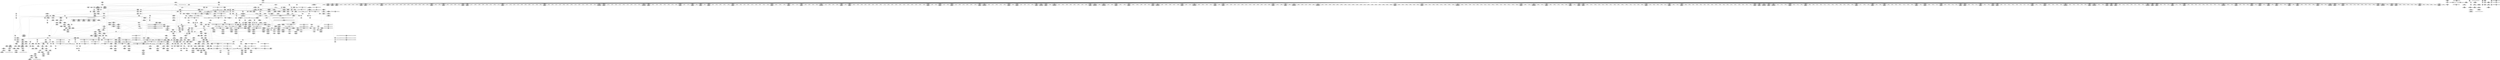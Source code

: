 digraph {
	CE0x4ceb340 [shape=record,shape=Mrecord,label="{CE0x4ceb340|12:_i32,_56:_i8*,_:_CRE_868,869_}"]
	CE0x4cff7d0 [shape=record,shape=Mrecord,label="{CE0x4cff7d0|inode_has_perm:tobool|security/selinux/hooks.c,1611|*SummSink*}"]
	CE0x4c6fd00 [shape=record,shape=Mrecord,label="{CE0x4c6fd00|i32_78|*Constant*}"]
	CE0x4c74ea0 [shape=record,shape=Mrecord,label="{CE0x4c74ea0|GLOBAL:lockdep_rcu_suspicious|*Constant*|*SummSource*}"]
	CE0x4ced1f0 [shape=record,shape=Mrecord,label="{CE0x4ced1f0|12:_i32,_56:_i8*,_:_CRE_894,895_}"]
	CE0x4cfddc0 [shape=record,shape=Mrecord,label="{CE0x4cfddc0|i64*_getelementptr_inbounds_(_8_x_i64_,_8_x_i64_*___llvm_gcov_ctr154,_i64_0,_i64_7)|*Constant*|*SummSink*}"]
	CE0x4cca230 [shape=record,shape=Mrecord,label="{CE0x4cca230|dentry_has_perm:d_inode|security/selinux/hooks.c,1627}"]
	CE0x4c70c40 [shape=record,shape=Mrecord,label="{CE0x4c70c40|12:_i32,_56:_i8*,_:_CRE_164,165_}"]
	CE0x4cc1f20 [shape=record,shape=Mrecord,label="{CE0x4cc1f20|104:_%struct.inode*,_:_CRE_175,176_}"]
	CE0x4ce44c0 [shape=record,shape=Mrecord,label="{CE0x4ce44c0|12:_i32,_56:_i8*,_:_CRE_587,588_}"]
	CE0x4c67360 [shape=record,shape=Mrecord,label="{CE0x4c67360|i64_1|*Constant*|*SummSink*}"]
	CE0x4c609f0 [shape=record,shape=Mrecord,label="{CE0x4c609f0|104:_%struct.inode*,_:_CRE_80,88_|*MultipleSource*|Function::selinux_inode_readlink&Arg::dentry::|Function::dentry_has_perm&Arg::dentry::|security/selinux/hooks.c,1627}"]
	CE0x4cff650 [shape=record,shape=Mrecord,label="{CE0x4cff650|inode_has_perm:tobool|security/selinux/hooks.c,1611|*SummSource*}"]
	CE0x4cbd540 [shape=record,shape=Mrecord,label="{CE0x4cbd540|104:_%struct.inode*,_:_CRE_223,224_}"]
	CE0x4c53950 [shape=record,shape=Mrecord,label="{CE0x4c53950|selinux_inode_readlink:tobool1|security/selinux/hooks.c,2805}"]
	CE0x4ce6010 [shape=record,shape=Mrecord,label="{CE0x4ce6010|12:_i32,_56:_i8*,_:_CRE_610,611_}"]
	CE0x4c83990 [shape=record,shape=Mrecord,label="{CE0x4c83990|12:_i32,_56:_i8*,_:_CRE_0,2_|*MultipleSource*|Function::inode_has_perm&Arg::inode::|*LoadInst*|security/selinux/hooks.c,1627|security/selinux/hooks.c,1611}"]
	CE0x4ceff10 [shape=record,shape=Mrecord,label="{CE0x4ceff10|12:_i32,_56:_i8*,_:_CRE_932,933_}"]
	CE0x4cc7e20 [shape=record,shape=Mrecord,label="{CE0x4cc7e20|__validate_creds:tmp5|include/linux/cred.h,173|*SummSource*}"]
	CE0x4cda010 [shape=record,shape=Mrecord,label="{CE0x4cda010|12:_i32,_56:_i8*,_:_CRE_278,279_}"]
	CE0x4cdc020 [shape=record,shape=Mrecord,label="{CE0x4cdc020|12:_i32,_56:_i8*,_:_CRE_305,306_}"]
	CE0x4ce9560 [shape=record,shape=Mrecord,label="{CE0x4ce9560|12:_i32,_56:_i8*,_:_CRE_768,776_|*MultipleSource*|Function::inode_has_perm&Arg::inode::|*LoadInst*|security/selinux/hooks.c,1627|security/selinux/hooks.c,1611}"]
	CE0x4c66340 [shape=record,shape=Mrecord,label="{CE0x4c66340|selinux_inode_readlink:tmp12|security/selinux/hooks.c,2805|*SummSource*}"]
	CE0x4cd32f0 [shape=record,shape=Mrecord,label="{CE0x4cd32f0|i64*_getelementptr_inbounds_(_8_x_i64_,_8_x_i64_*___llvm_gcov_ctr154,_i64_0,_i64_6)|*Constant*|*SummSource*}"]
	CE0x4ce4260 [shape=record,shape=Mrecord,label="{CE0x4ce4260|12:_i32,_56:_i8*,_:_CRE_585,586_}"]
	CE0x4cea1f0 [shape=record,shape=Mrecord,label="{CE0x4cea1f0|12:_i32,_56:_i8*,_:_CRE_824,832_|*MultipleSource*|Function::inode_has_perm&Arg::inode::|*LoadInst*|security/selinux/hooks.c,1627|security/selinux/hooks.c,1611}"]
	CE0x4cc9880 [shape=record,shape=Mrecord,label="{CE0x4cc9880|dentry_has_perm:call|security/selinux/hooks.c,1632}"]
	CE0x4c80760 [shape=record,shape=Mrecord,label="{CE0x4c80760|104:_%struct.inode*,_:_CRE_316,317_}"]
	CE0x4c8d390 [shape=record,shape=Mrecord,label="{CE0x4c8d390|12:_i32,_56:_i8*,_:_CRE_24,32_|*MultipleSource*|Function::inode_has_perm&Arg::inode::|*LoadInst*|security/selinux/hooks.c,1627|security/selinux/hooks.c,1611}"]
	CE0x4cc2410 [shape=record,shape=Mrecord,label="{CE0x4cc2410|get_current:tmp|*SummSource*}"]
	CE0x4ce32f0 [shape=record,shape=Mrecord,label="{CE0x4ce32f0|12:_i32,_56:_i8*,_:_CRE_572,573_}"]
	CE0x4cf0500 [shape=record,shape=Mrecord,label="{CE0x4cf0500|12:_i32,_56:_i8*,_:_CRE_944,952_|*MultipleSource*|Function::inode_has_perm&Arg::inode::|*LoadInst*|security/selinux/hooks.c,1627|security/selinux/hooks.c,1611}"]
	CE0x4c5fca0 [shape=record,shape=Mrecord,label="{CE0x4c5fca0|dentry_has_perm:tmp1|*SummSource*}"]
	CE0x4c56ec0 [shape=record,shape=Mrecord,label="{CE0x4c56ec0|i64*_getelementptr_inbounds_(_11_x_i64_,_11_x_i64_*___llvm_gcov_ctr229,_i64_0,_i64_1)|*Constant*|*SummSource*}"]
	CE0x4cf8630 [shape=record,shape=Mrecord,label="{CE0x4cf8630|inode_has_perm:tmp13|security/selinux/hooks.c,1614|*SummSource*}"]
	CE0x4c80130 [shape=record,shape=Mrecord,label="{CE0x4c80130|104:_%struct.inode*,_:_CRE_309,310_}"]
	CE0x4c65910 [shape=record,shape=Mrecord,label="{CE0x4c65910|selinux_inode_readlink:tmp10|security/selinux/hooks.c,2805|*SummSink*}"]
	CE0x4c5da40 [shape=record,shape=Mrecord,label="{CE0x4c5da40|104:_%struct.inode*,_:_CRE_203,204_}"]
	CE0x4ce07e0 [shape=record,shape=Mrecord,label="{CE0x4ce07e0|12:_i32,_56:_i8*,_:_CRE_504,508_|*MultipleSource*|Function::inode_has_perm&Arg::inode::|*LoadInst*|security/selinux/hooks.c,1627|security/selinux/hooks.c,1611}"]
	CE0x4ce63a0 [shape=record,shape=Mrecord,label="{CE0x4ce63a0|12:_i32,_56:_i8*,_:_CRE_613,614_}"]
	CE0x4ceaa10 [shape=record,shape=Mrecord,label="{CE0x4ceaa10|12:_i32,_56:_i8*,_:_CRE_856,864_|*MultipleSource*|Function::inode_has_perm&Arg::inode::|*LoadInst*|security/selinux/hooks.c,1627|security/selinux/hooks.c,1611}"]
	CE0x4d21400 [shape=record,shape=Mrecord,label="{CE0x4d21400|0:_i32,_4:_i32,_8:_i32,_12:_i32,_:_CMRE_12,16_|*MultipleSource*|security/selinux/hooks.c,196|*LoadInst*|security/selinux/hooks.c,196|security/selinux/hooks.c,197}"]
	CE0x4cc0eb0 [shape=record,shape=Mrecord,label="{CE0x4cc0eb0|_call_void_mcount()_#3}"]
	CE0x4c5f050 [shape=record,shape=Mrecord,label="{CE0x4c5f050|104:_%struct.inode*,_:_CRE_147,148_}"]
	CE0x4cd58f0 [shape=record,shape=Mrecord,label="{CE0x4cd58f0|12:_i32,_56:_i8*,_:_CRE_191,192_}"]
	CE0x4cf7660 [shape=record,shape=Mrecord,label="{CE0x4cf7660|inode_has_perm:tmp15|*LoadInst*|security/selinux/hooks.c,1615|*SummSink*}"]
	CE0x4cdf510 [shape=record,shape=Mrecord,label="{CE0x4cdf510|12:_i32,_56:_i8*,_:_CRE_475,476_}"]
	CE0x4c72ab0 [shape=record,shape=Mrecord,label="{CE0x4c72ab0|get_current:tmp4|./arch/x86/include/asm/current.h,14|*SummSink*}"]
	CE0x4c81690 [shape=record,shape=Mrecord,label="{CE0x4c81690|get_current:tmp3}"]
	CE0x4c82110 [shape=record,shape=Mrecord,label="{CE0x4c82110|_ret_i32_%retval.0,_!dbg_!27739|security/selinux/hooks.c,1618|*SummSource*}"]
	CE0x4c5d4a0 [shape=record,shape=Mrecord,label="{CE0x4c5d4a0|104:_%struct.inode*,_:_CRE_197,198_}"]
	CE0x4ce0370 [shape=record,shape=Mrecord,label="{CE0x4ce0370|12:_i32,_56:_i8*,_:_CRE_488,496_|*MultipleSource*|Function::inode_has_perm&Arg::inode::|*LoadInst*|security/selinux/hooks.c,1627|security/selinux/hooks.c,1611}"]
	CE0x4d225b0 [shape=record,shape=Mrecord,label="{CE0x4d225b0|__validate_creds:tmp9|include/linux/cred.h,175}"]
	CE0x4ce51d0 [shape=record,shape=Mrecord,label="{CE0x4ce51d0|12:_i32,_56:_i8*,_:_CRE_598,599_}"]
	CE0x4cf1360 [shape=record,shape=Mrecord,label="{CE0x4cf1360|12:_i32,_56:_i8*,_:_CRE_980,981_}"]
	CE0x4c627e0 [shape=record,shape=Mrecord,label="{CE0x4c627e0|i1_true|*Constant*|*SummSink*}"]
	CE0x4c70100 [shape=record,shape=Mrecord,label="{CE0x4c70100|selinux_inode_readlink:cred4|security/selinux/hooks.c,2805}"]
	CE0x4c823e0 [shape=record,shape=Mrecord,label="{CE0x4c823e0|inode_has_perm:if.end|*SummSource*}"]
	CE0x4cc0af0 [shape=record,shape=Mrecord,label="{CE0x4cc0af0|dentry_has_perm:tmp3}"]
	CE0x4c6bb00 [shape=record,shape=Mrecord,label="{CE0x4c6bb00|selinux_inode_readlink:tmp19|security/selinux/hooks.c,2805}"]
	CE0x4c89310 [shape=record,shape=Mrecord,label="{CE0x4c89310|inode_has_perm:tmp4|security/selinux/hooks.c,1609}"]
	CE0x4cbdae0 [shape=record,shape=Mrecord,label="{CE0x4cbdae0|104:_%struct.inode*,_:_CRE_256,264_|*MultipleSource*|Function::selinux_inode_readlink&Arg::dentry::|Function::dentry_has_perm&Arg::dentry::|security/selinux/hooks.c,1627}"]
	CE0x4c7bf80 [shape=record,shape=Mrecord,label="{CE0x4c7bf80|i64_0|*Constant*}"]
	CE0x4d1f9d0 [shape=record,shape=Mrecord,label="{CE0x4d1f9d0|i64*_getelementptr_inbounds_(_5_x_i64_,_5_x_i64_*___llvm_gcov_ctr155,_i64_0,_i64_4)|*Constant*|*SummSink*}"]
	CE0x4cd47d0 [shape=record,shape=Mrecord,label="{CE0x4cd47d0|GLOBAL:cred_sid|*Constant*|*SummSink*}"]
	CE0x4cfcd30 [shape=record,shape=Mrecord,label="{CE0x4cfcd30|GLOBAL:__llvm_gcov_ctr155|Global_var:__llvm_gcov_ctr155|*SummSink*}"]
	CE0x4ce8a90 [shape=record,shape=Mrecord,label="{CE0x4ce8a90|12:_i32,_56:_i8*,_:_CRE_728,736_|*MultipleSource*|Function::inode_has_perm&Arg::inode::|*LoadInst*|security/selinux/hooks.c,1627|security/selinux/hooks.c,1611}"]
	CE0x4cd8390 [shape=record,shape=Mrecord,label="{CE0x4cd8390|12:_i32,_56:_i8*,_:_CRE_254,255_}"]
	CE0x4c65800 [shape=record,shape=Mrecord,label="{CE0x4c65800|selinux_inode_readlink:tmp10|security/selinux/hooks.c,2805|*SummSource*}"]
	CE0x54ffb10 [shape=record,shape=Mrecord,label="{CE0x54ffb10|_call_void_mcount()_#3|*SummSource*}"]
	CE0x4cfff80 [shape=record,shape=Mrecord,label="{CE0x4cfff80|inode_has_perm:lnot|security/selinux/hooks.c,1611|*SummSink*}"]
	CE0x4cc7cb0 [shape=record,shape=Mrecord,label="{CE0x4cc7cb0|__validate_creds:tmp5|include/linux/cred.h,173}"]
	CE0x4cc5ff0 [shape=record,shape=Mrecord,label="{CE0x4cc5ff0|i8*_getelementptr_inbounds_(_25_x_i8_,_25_x_i8_*_.str3,_i32_0,_i32_0)|*Constant*}"]
	CE0x4d1fb30 [shape=record,shape=Mrecord,label="{CE0x4d1fb30|__validate_creds:tmp8|include/linux/cred.h,175}"]
	CE0x4cdd310 [shape=record,shape=Mrecord,label="{CE0x4cdd310|12:_i32,_56:_i8*,_:_CRE_360,376_|*MultipleSource*|Function::inode_has_perm&Arg::inode::|*LoadInst*|security/selinux/hooks.c,1627|security/selinux/hooks.c,1611}"]
	CE0x4cd6700 [shape=record,shape=Mrecord,label="{CE0x4cd6700|12:_i32,_56:_i8*,_:_CRE_206,207_}"]
	CE0x4d01240 [shape=record,shape=Mrecord,label="{CE0x4d01240|GLOBAL:llvm.expect.i64|*Constant*|*SummSource*}"]
	CE0x4cc4830 [shape=record,shape=Mrecord,label="{CE0x4cc4830|i32_0|*Constant*}"]
	CE0x4ce5c80 [shape=record,shape=Mrecord,label="{CE0x4ce5c80|12:_i32,_56:_i8*,_:_CRE_607,608_}"]
	CE0x4cecc00 [shape=record,shape=Mrecord,label="{CE0x4cecc00|12:_i32,_56:_i8*,_:_CRE_889,890_}"]
	CE0x4cf81c0 [shape=record,shape=Mrecord,label="{CE0x4cf81c0|inode_has_perm:sclass|security/selinux/hooks.c,1617}"]
	CE0x4cb0900 [shape=record,shape=Mrecord,label="{CE0x4cb0900|avc_has_perm:requested|Function::avc_has_perm&Arg::requested::}"]
	CE0x4cd9db0 [shape=record,shape=Mrecord,label="{CE0x4cd9db0|12:_i32,_56:_i8*,_:_CRE_276,277_}"]
	CE0x4c7bda0 [shape=record,shape=Mrecord,label="{CE0x4c7bda0|i64_3|*Constant*|*SummSink*}"]
	CE0x4cd5350 [shape=record,shape=Mrecord,label="{CE0x4cd5350|12:_i32,_56:_i8*,_:_CRE_185,186_}"]
	CE0x4c782a0 [shape=record,shape=Mrecord,label="{CE0x4c782a0|i64*_getelementptr_inbounds_(_11_x_i64_,_11_x_i64_*___llvm_gcov_ctr229,_i64_0,_i64_9)|*Constant*|*SummSource*}"]
	CE0x4c778d0 [shape=record,shape=Mrecord,label="{CE0x4c778d0|dentry_has_perm:u|security/selinux/hooks.c,1631|*SummSink*}"]
	CE0x4c88450 [shape=record,shape=Mrecord,label="{CE0x4c88450|inode_has_perm:tmp5|security/selinux/hooks.c,1609}"]
	CE0x4ceb7d0 [shape=record,shape=Mrecord,label="{CE0x4ceb7d0|12:_i32,_56:_i8*,_:_CRE_872,873_}"]
	CE0x4c61060 [shape=record,shape=Mrecord,label="{CE0x4c61060|104:_%struct.inode*,_:_CRE_91,92_}"]
	CE0x4caec70 [shape=record,shape=Mrecord,label="{CE0x4caec70|inode_has_perm:call4|security/selinux/hooks.c,1617}"]
	CE0x4c83920 [shape=record,shape=Mrecord,label="{CE0x4c83920|inode_has_perm:i_flags|security/selinux/hooks.c,1611|*SummSink*}"]
	CE0x4caf690 [shape=record,shape=Mrecord,label="{CE0x4caf690|avc_has_perm:entry}"]
	CE0x4c5ae00 [shape=record,shape=Mrecord,label="{CE0x4c5ae00|dentry_has_perm:cred|Function::dentry_has_perm&Arg::cred::}"]
	CE0x4c72ba0 [shape=record,shape=Mrecord,label="{CE0x4c72ba0|GLOBAL:current_task|Global_var:current_task}"]
	CE0x4ccac80 [shape=record,shape=Mrecord,label="{CE0x4ccac80|104:_%struct.inode*,_:_CRE_156,157_}"]
	CE0x4cb95a0 [shape=record,shape=Mrecord,label="{CE0x4cb95a0|12:_i32,_56:_i8*,_:_CRE_64,72_|*MultipleSource*|Function::inode_has_perm&Arg::inode::|*LoadInst*|security/selinux/hooks.c,1627|security/selinux/hooks.c,1611}"]
	CE0x4cbd720 [shape=record,shape=Mrecord,label="{CE0x4cbd720|104:_%struct.inode*,_:_CRE_232,240_|*MultipleSource*|Function::selinux_inode_readlink&Arg::dentry::|Function::dentry_has_perm&Arg::dentry::|security/selinux/hooks.c,1627}"]
	CE0x4cc16b0 [shape=record,shape=Mrecord,label="{CE0x4cc16b0|104:_%struct.inode*,_:_CRE_166,167_}"]
	CE0x4c690d0 [shape=record,shape=Mrecord,label="{CE0x4c690d0|selinux_inode_readlink:tobool1|security/selinux/hooks.c,2805|*SummSink*}"]
	CE0x4ce16f0 [shape=record,shape=Mrecord,label="{CE0x4ce16f0|12:_i32,_56:_i8*,_:_CRE_544,552_|*MultipleSource*|Function::inode_has_perm&Arg::inode::|*LoadInst*|security/selinux/hooks.c,1627|security/selinux/hooks.c,1611}"]
	CE0x4c6ee70 [shape=record,shape=Mrecord,label="{CE0x4c6ee70|12:_i32,_56:_i8*,_:_CRE_96,104_|*MultipleSource*|Function::inode_has_perm&Arg::inode::|*LoadInst*|security/selinux/hooks.c,1627|security/selinux/hooks.c,1611}"]
	CE0x4cda990 [shape=record,shape=Mrecord,label="{CE0x4cda990|12:_i32,_56:_i8*,_:_CRE_286,287_}"]
	CE0x4c6b900 [shape=record,shape=Mrecord,label="{CE0x4c6b900|selinux_inode_readlink:tmp18|security/selinux/hooks.c,2805|*SummSink*}"]
	CE0x4cbc730 [shape=record,shape=Mrecord,label="{CE0x4cbc730|104:_%struct.inode*,_:_CRE_208,209_}"]
	CE0x4c78c10 [shape=record,shape=Mrecord,label="{CE0x4c78c10|get_current:tmp2|*SummSink*}"]
	CE0x4c5cc00 [shape=record,shape=Mrecord,label="{CE0x4c5cc00|_ret_i32_%call5,_!dbg_!27740|security/selinux/hooks.c,2807}"]
	CE0x4c569e0 [shape=record,shape=Mrecord,label="{CE0x4c569e0|i64*_getelementptr_inbounds_(_11_x_i64_,_11_x_i64_*___llvm_gcov_ctr229,_i64_0,_i64_8)|*Constant*}"]
	CE0x4c61e70 [shape=record,shape=Mrecord,label="{CE0x4c61e70|selinux_inode_readlink:tmp13|security/selinux/hooks.c,2805|*SummSink*}"]
	CE0x4cb65d0 [shape=record,shape=Mrecord,label="{CE0x4cb65d0|GLOBAL:creds_are_invalid|*Constant*}"]
	CE0x4c87280 [shape=record,shape=Mrecord,label="{CE0x4c87280|selinux_inode_readlink:tobool|security/selinux/hooks.c,2805|*SummSource*}"]
	CE0x6841e80 [shape=record,shape=Mrecord,label="{CE0x6841e80|selinux_inode_readlink:do.end|*SummSink*}"]
	CE0x4cc0da0 [shape=record,shape=Mrecord,label="{CE0x4cc0da0|dentry_has_perm:tmp3|*SummSink*}"]
	CE0x4c5c920 [shape=record,shape=Mrecord,label="{CE0x4c5c920|_ret_i32_%call,_!dbg_!27723|security/selinux/hooks.c,1632|*SummSink*}"]
	CE0x4c6d9a0 [shape=record,shape=Mrecord,label="{CE0x4c6d9a0|12:_i32,_56:_i8*,_:_CRE_152,153_}"]
	CE0x4c75030 [shape=record,shape=Mrecord,label="{CE0x4c75030|i32_2805|*Constant*}"]
	CE0x4d01ea0 [shape=record,shape=Mrecord,label="{CE0x4d01ea0|inode_has_perm:tobool2|security/selinux/hooks.c,1611|*SummSink*}"]
	CE0x4cabad0 [shape=record,shape=Mrecord,label="{CE0x4cabad0|inode_has_perm:do.end|*SummSource*}"]
	CE0x4cbaef0 [shape=record,shape=Mrecord,label="{CE0x4cbaef0|inode_has_perm:tmp2|*SummSource*}"]
	CE0x4cfe100 [shape=record,shape=Mrecord,label="{CE0x4cfe100|inode_has_perm:tmp19|security/selinux/hooks.c,1618|*SummSource*}"]
	CE0x4cb1eb0 [shape=record,shape=Mrecord,label="{CE0x4cb1eb0|__validate_creds:if.then}"]
	CE0x4c622a0 [shape=record,shape=Mrecord,label="{CE0x4c622a0|i1_true|*Constant*}"]
	CE0x4ce5430 [shape=record,shape=Mrecord,label="{CE0x4ce5430|12:_i32,_56:_i8*,_:_CRE_600,601_}"]
	CE0x4cfd990 [shape=record,shape=Mrecord,label="{CE0x4cfd990|inode_has_perm:retval.0|*SummSink*}"]
	CE0x4ced450 [shape=record,shape=Mrecord,label="{CE0x4ced450|12:_i32,_56:_i8*,_:_CRE_896,897_}"]
	CE0x4c89380 [shape=record,shape=Mrecord,label="{CE0x4c89380|inode_has_perm:tmp4|security/selinux/hooks.c,1609|*SummSource*}"]
	CE0x4cab820 [shape=record,shape=Mrecord,label="{CE0x4cab820|inode_has_perm:do.body}"]
	CE0x4c64b50 [shape=record,shape=Mrecord,label="{CE0x4c64b50|selinux_inode_readlink:if.then|*SummSource*}"]
	CE0x4ce0a30 [shape=record,shape=Mrecord,label="{CE0x4ce0a30|12:_i32,_56:_i8*,_:_CRE_508,512_|*MultipleSource*|Function::inode_has_perm&Arg::inode::|*LoadInst*|security/selinux/hooks.c,1627|security/selinux/hooks.c,1611}"]
	CE0x4cb0520 [shape=record,shape=Mrecord,label="{CE0x4cb0520|avc_has_perm:tclass|Function::avc_has_perm&Arg::tclass::|*SummSink*}"]
	CE0x4cad210 [shape=record,shape=Mrecord,label="{CE0x4cad210|GLOBAL:llvm.expect.i64|*Constant*}"]
	CE0x4cedb70 [shape=record,shape=Mrecord,label="{CE0x4cedb70|12:_i32,_56:_i8*,_:_CRE_902,903_}"]
	CE0x4ce2aa0 [shape=record,shape=Mrecord,label="{CE0x4ce2aa0|12:_i32,_56:_i8*,_:_CRE_565,566_}"]
	CE0x4c5b700 [shape=record,shape=Mrecord,label="{CE0x4c5b700|selinux_inode_readlink:dentry|Function::selinux_inode_readlink&Arg::dentry::|*SummSink*}"]
	CE0x4c82910 [shape=record,shape=Mrecord,label="{CE0x4c82910|inode_has_perm:if.end}"]
	CE0x4cae9d0 [shape=record,shape=Mrecord,label="{CE0x4cae9d0|inode_has_perm:tmp18|security/selinux/hooks.c,1617|*SummSource*}"]
	CE0x4cba4c0 [shape=record,shape=Mrecord,label="{CE0x4cba4c0|i32_22|*Constant*|*SummSource*}"]
	CE0x4cdfd80 [shape=record,shape=Mrecord,label="{CE0x4cdfd80|12:_i32,_56:_i8*,_:_CRE_483,484_}"]
	CE0x4c50880 [shape=record,shape=Mrecord,label="{CE0x4c50880|selinux_inode_readlink:tmp2|*SummSink*}"]
	CE0x4d20f90 [shape=record,shape=Mrecord,label="{CE0x4d20f90|cred_sid:tmp6|security/selinux/hooks.c,197|*SummSink*}"]
	CE0x4ce3420 [shape=record,shape=Mrecord,label="{CE0x4ce3420|12:_i32,_56:_i8*,_:_CRE_573,574_}"]
	CE0x4c80de0 [shape=record,shape=Mrecord,label="{CE0x4c80de0|dentry_has_perm:type|security/selinux/hooks.c,1630}"]
	CE0x4c7e900 [shape=record,shape=Mrecord,label="{CE0x4c7e900|i32_0|*Constant*|*SummSink*}"]
	CE0x4cf6d70 [shape=record,shape=Mrecord,label="{CE0x4cf6d70|i32_10|*Constant*|*SummSink*}"]
	CE0x4cf7280 [shape=record,shape=Mrecord,label="{CE0x4cf7280|inode_has_perm:i_security|security/selinux/hooks.c,1615|*SummSource*}"]
	CE0x4ccd810 [shape=record,shape=Mrecord,label="{CE0x4ccd810|cred_sid:tmp|*SummSource*}"]
	CE0x4c649d0 [shape=record,shape=Mrecord,label="{CE0x4c649d0|i64*_getelementptr_inbounds_(_11_x_i64_,_11_x_i64_*___llvm_gcov_ctr229,_i64_0,_i64_1)|*Constant*|*SummSink*}"]
	CE0x4ce70b0 [shape=record,shape=Mrecord,label="{CE0x4ce70b0|12:_i32,_56:_i8*,_:_CRE_624,628_|*MultipleSource*|Function::inode_has_perm&Arg::inode::|*LoadInst*|security/selinux/hooks.c,1627|security/selinux/hooks.c,1611}"]
	CE0x4cb18e0 [shape=record,shape=Mrecord,label="{CE0x4cb18e0|inode_has_perm:tmp20|security/selinux/hooks.c,1618}"]
	CE0x4c54bd0 [shape=record,shape=Mrecord,label="{CE0x4c54bd0|selinux_inode_readlink:land.lhs.true|*SummSource*}"]
	CE0x4cc03e0 [shape=record,shape=Mrecord,label="{CE0x4cc03e0|104:_%struct.inode*,_:_CRE_189,190_}"]
	CE0x4cef7f0 [shape=record,shape=Mrecord,label="{CE0x4cef7f0|12:_i32,_56:_i8*,_:_CRE_926,927_}"]
	CE0x4ce0c50 [shape=record,shape=Mrecord,label="{CE0x4ce0c50|12:_i32,_56:_i8*,_:_CRE_512,520_|*MultipleSource*|Function::inode_has_perm&Arg::inode::|*LoadInst*|security/selinux/hooks.c,1627|security/selinux/hooks.c,1611}"]
	CE0x4cb0e00 [shape=record,shape=Mrecord,label="{CE0x4cb0e00|avc_has_perm:auditdata|Function::avc_has_perm&Arg::auditdata::|*SummSource*}"]
	CE0x4cb77e0 [shape=record,shape=Mrecord,label="{CE0x4cb77e0|_call_void_mcount()_#3|*SummSource*}"]
	CE0x4ce7ff0 [shape=record,shape=Mrecord,label="{CE0x4ce7ff0|12:_i32,_56:_i8*,_:_CRE_684,688_|*MultipleSource*|Function::inode_has_perm&Arg::inode::|*LoadInst*|security/selinux/hooks.c,1627|security/selinux/hooks.c,1611}"]
	CE0x4cde220 [shape=record,shape=Mrecord,label="{CE0x4cde220|12:_i32,_56:_i8*,_:_CRE_424,432_|*MultipleSource*|Function::inode_has_perm&Arg::inode::|*LoadInst*|security/selinux/hooks.c,1627|security/selinux/hooks.c,1611}"]
	CE0x4d22730 [shape=record,shape=Mrecord,label="{CE0x4d22730|__validate_creds:tmp9|include/linux/cred.h,175|*SummSource*}"]
	CE0x4c6a5d0 [shape=record,shape=Mrecord,label="{CE0x4c6a5d0|selinux_inode_readlink:tmp15|security/selinux/hooks.c,2805|*SummSink*}"]
	CE0x4c80490 [shape=record,shape=Mrecord,label="{CE0x4c80490|104:_%struct.inode*,_:_CRE_313,314_}"]
	CE0x4c78b30 [shape=record,shape=Mrecord,label="{CE0x4c78b30|get_current:tmp2}"]
	CE0x4c86ff0 [shape=record,shape=Mrecord,label="{CE0x4c86ff0|selinux_inode_readlink:tmp6|security/selinux/hooks.c,2805|*SummSink*}"]
	CE0x4cc6810 [shape=record,shape=Mrecord,label="{CE0x4cc6810|inode_has_perm:return|*SummSource*}"]
	CE0x4cbd450 [shape=record,shape=Mrecord,label="{CE0x4cbd450|104:_%struct.inode*,_:_CRE_222,223_}"]
	CE0x4cd4ea0 [shape=record,shape=Mrecord,label="{CE0x4cd4ea0|12:_i32,_56:_i8*,_:_CRE_180,181_}"]
	CE0x4c6a560 [shape=record,shape=Mrecord,label="{CE0x4c6a560|selinux_inode_readlink:tmp15|security/selinux/hooks.c,2805|*SummSource*}"]
	CE0x4ce4f70 [shape=record,shape=Mrecord,label="{CE0x4ce4f70|12:_i32,_56:_i8*,_:_CRE_596,597_}"]
	CE0x4c5f180 [shape=record,shape=Mrecord,label="{CE0x4c5f180|104:_%struct.inode*,_:_CRE_149,150_}"]
	CE0x4c56a50 [shape=record,shape=Mrecord,label="{CE0x4c56a50|i64*_getelementptr_inbounds_(_11_x_i64_,_11_x_i64_*___llvm_gcov_ctr229,_i64_0,_i64_8)|*Constant*|*SummSource*}"]
	CE0x4ce12b0 [shape=record,shape=Mrecord,label="{CE0x4ce12b0|12:_i32,_56:_i8*,_:_CRE_536,540_|*MultipleSource*|Function::inode_has_perm&Arg::inode::|*LoadInst*|security/selinux/hooks.c,1627|security/selinux/hooks.c,1611}"]
	CE0x4c5af60 [shape=record,shape=Mrecord,label="{CE0x4c5af60|dentry_has_perm:cred|Function::dentry_has_perm&Arg::cred::|*SummSource*}"]
	CE0x4cdd120 [shape=record,shape=Mrecord,label="{CE0x4cdd120|12:_i32,_56:_i8*,_:_CRE_352,360_|*MultipleSource*|Function::inode_has_perm&Arg::inode::|*LoadInst*|security/selinux/hooks.c,1627|security/selinux/hooks.c,1611}"]
	CE0x4c8cb00 [shape=record,shape=Mrecord,label="{CE0x4c8cb00|i8*_getelementptr_inbounds_(_25_x_i8_,_25_x_i8_*_.str3,_i32_0,_i32_0)|*Constant*|*SummSink*}"]
	CE0x4c6d2c0 [shape=record,shape=Mrecord,label="{CE0x4c6d2c0|12:_i32,_56:_i8*,_:_CRE_145,146_}"]
	CE0x4cd7c70 [shape=record,shape=Mrecord,label="{CE0x4cd7c70|12:_i32,_56:_i8*,_:_CRE_248,249_}"]
	CE0x4cca8c0 [shape=record,shape=Mrecord,label="{CE0x4cca8c0|104:_%struct.inode*,_:_CRE_152,153_}"]
	CE0x4c6f080 [shape=record,shape=Mrecord,label="{CE0x4c6f080|12:_i32,_56:_i8*,_:_CRE_104,112_|*MultipleSource*|Function::inode_has_perm&Arg::inode::|*LoadInst*|security/selinux/hooks.c,1627|security/selinux/hooks.c,1611}"]
	CE0x4cd7540 [shape=record,shape=Mrecord,label="{CE0x4cd7540|12:_i32,_56:_i8*,_:_CRE_242,243_}"]
	CE0x4ce5db0 [shape=record,shape=Mrecord,label="{CE0x4ce5db0|12:_i32,_56:_i8*,_:_CRE_608,609_}"]
	CE0x4ceb6a0 [shape=record,shape=Mrecord,label="{CE0x4ceb6a0|12:_i32,_56:_i8*,_:_CRE_871,872_}"]
	CE0x4c712d0 [shape=record,shape=Mrecord,label="{CE0x4c712d0|12:_i32,_56:_i8*,_:_CRE_171,172_}"]
	CE0x4d1f680 [shape=record,shape=Mrecord,label="{CE0x4d1f680|i64*_getelementptr_inbounds_(_5_x_i64_,_5_x_i64_*___llvm_gcov_ctr155,_i64_0,_i64_4)|*Constant*|*SummSource*}"]
	CE0x4d020c0 [shape=record,shape=Mrecord,label="{CE0x4d020c0|i64_3|*Constant*}"]
	CE0x4c82e50 [shape=record,shape=Mrecord,label="{CE0x4c82e50|i64*_getelementptr_inbounds_(_5_x_i64_,_5_x_i64_*___llvm_gcov_ctr155,_i64_0,_i64_0)|*Constant*|*SummSource*}"]
	CE0x4c65d40 [shape=record,shape=Mrecord,label="{CE0x4c65d40|selinux_inode_readlink:tmp11|security/selinux/hooks.c,2805|*SummSource*}"]
	CE0x4ceba30 [shape=record,shape=Mrecord,label="{CE0x4ceba30|12:_i32,_56:_i8*,_:_CRE_874,875_}"]
	CE0x4ceed40 [shape=record,shape=Mrecord,label="{CE0x4ceed40|12:_i32,_56:_i8*,_:_CRE_917,918_}"]
	CE0x4cd91d0 [shape=record,shape=Mrecord,label="{CE0x4cd91d0|12:_i32,_56:_i8*,_:_CRE_266,267_}"]
	CE0x4c740c0 [shape=record,shape=Mrecord,label="{CE0x4c740c0|selinux_inode_readlink:tmp20|security/selinux/hooks.c,2805}"]
	CE0x4c5bfd0 [shape=record,shape=Mrecord,label="{CE0x4c5bfd0|i32_2|*Constant*|*SummSink*}"]
	CE0x4ca5280 [shape=record,shape=Mrecord,label="{CE0x4ca5280|GLOBAL:inode_has_perm|*Constant*|*SummSource*}"]
	CE0x4c62e10 [shape=record,shape=Mrecord,label="{CE0x4c62e10|selinux_inode_readlink:tmp2}"]
	CE0x4d21650 [shape=record,shape=Mrecord,label="{CE0x4d21650|0:_i32,_4:_i32,_8:_i32,_12:_i32,_:_CMRE_16,20_|*MultipleSource*|security/selinux/hooks.c,196|*LoadInst*|security/selinux/hooks.c,196|security/selinux/hooks.c,197}"]
	CE0x4cfcf30 [shape=record,shape=Mrecord,label="{CE0x4cfcf30|__validate_creds:tmp3|include/linux/cred.h,173|*SummSink*}"]
	CE0x4ca5110 [shape=record,shape=Mrecord,label="{CE0x4ca5110|GLOBAL:inode_has_perm|*Constant*}"]
	CE0x4c5b170 [shape=record,shape=Mrecord,label="{CE0x4c5b170|dentry_has_perm:cred|Function::dentry_has_perm&Arg::cred::|*SummSink*}"]
	CE0x4c70b50 [shape=record,shape=Mrecord,label="{CE0x4c70b50|12:_i32,_56:_i8*,_:_CRE_163,164_}"]
	CE0x4d04000 [shape=record,shape=Mrecord,label="{CE0x4d04000|inode_has_perm:tmp10|security/selinux/hooks.c,1611|*SummSource*}"]
	CE0x4cb00e0 [shape=record,shape=Mrecord,label="{CE0x4cb00e0|avc_has_perm:tsid|Function::avc_has_perm&Arg::tsid::|*SummSink*}"]
	CE0x4c6acb0 [shape=record,shape=Mrecord,label="{CE0x4c6acb0|i8_1|*Constant*}"]
	CE0x4cef330 [shape=record,shape=Mrecord,label="{CE0x4cef330|12:_i32,_56:_i8*,_:_CRE_922,923_}"]
	CE0x4c83740 [shape=record,shape=Mrecord,label="{CE0x4c83740|i32_4|*Constant*|*SummSink*}"]
	CE0x4ce1b60 [shape=record,shape=Mrecord,label="{CE0x4ce1b60|12:_i32,_56:_i8*,_:_CRE_553,554_}"]
	CE0x4cd9560 [shape=record,shape=Mrecord,label="{CE0x4cd9560|12:_i32,_56:_i8*,_:_CRE_269,270_}"]
	CE0x4ccad70 [shape=record,shape=Mrecord,label="{CE0x4ccad70|104:_%struct.inode*,_:_CRE_157,158_}"]
	CE0x4caf3f0 [shape=record,shape=Mrecord,label="{CE0x4caf3f0|i32_(i32,_i32,_i16,_i32,_%struct.common_audit_data*)*_bitcast_(i32_(i32,_i32,_i16,_i32,_%struct.common_audit_data.495*)*_avc_has_perm_to_i32_(i32,_i32,_i16,_i32,_%struct.common_audit_data*)*)|*Constant*|*SummSource*}"]
	CE0x4ce7b80 [shape=record,shape=Mrecord,label="{CE0x4ce7b80|12:_i32,_56:_i8*,_:_CRE_672,680_|*MultipleSource*|Function::inode_has_perm&Arg::inode::|*LoadInst*|security/selinux/hooks.c,1627|security/selinux/hooks.c,1611}"]
	CE0x4c6bf70 [shape=record,shape=Mrecord,label="{CE0x4c6bf70|i64*_getelementptr_inbounds_(_11_x_i64_,_11_x_i64_*___llvm_gcov_ctr229,_i64_0,_i64_10)|*Constant*}"]
	CE0x4cd5170 [shape=record,shape=Mrecord,label="{CE0x4cd5170|12:_i32,_56:_i8*,_:_CRE_183,184_}"]
	CE0x4cc3fa0 [shape=record,shape=Mrecord,label="{CE0x4cc3fa0|__validate_creds:lnot|include/linux/cred.h,173|*SummSink*}"]
	CE0x4c7f080 [shape=record,shape=Mrecord,label="{CE0x4c7f080|i64_0|*Constant*|*SummSource*}"]
	CE0x4cef200 [shape=record,shape=Mrecord,label="{CE0x4cef200|12:_i32,_56:_i8*,_:_CRE_921,922_}"]
	CE0x4cf9ed0 [shape=record,shape=Mrecord,label="{CE0x4cf9ed0|inode_has_perm:tmp17|security/selinux/hooks.c,1617|*SummSource*}"]
	CE0x4cf1c00 [shape=record,shape=Mrecord,label="{CE0x4cf1c00|12:_i32,_56:_i8*,_:_CRE_1000,1008_|*MultipleSource*|Function::inode_has_perm&Arg::inode::|*LoadInst*|security/selinux/hooks.c,1627|security/selinux/hooks.c,1611}"]
	CE0x4c8c0f0 [shape=record,shape=Mrecord,label="{CE0x4c8c0f0|_call_void_lockdep_rcu_suspicious(i8*_getelementptr_inbounds_(_25_x_i8_,_25_x_i8_*_.str3,_i32_0,_i32_0),_i32_2805,_i8*_getelementptr_inbounds_(_45_x_i8_,_45_x_i8_*_.str12,_i32_0,_i32_0))_#10,_!dbg_!27728|security/selinux/hooks.c,2805|*SummSource*}"]
	CE0x4cd70a0 [shape=record,shape=Mrecord,label="{CE0x4cd70a0|12:_i32,_56:_i8*,_:_CRE_240,241_}"]
	CE0x4ce2150 [shape=record,shape=Mrecord,label="{CE0x4ce2150|12:_i32,_56:_i8*,_:_CRE_557,558_}"]
	CE0x4cc2ec0 [shape=record,shape=Mrecord,label="{CE0x4cc2ec0|__validate_creds:tmp1|*SummSource*}"]
	CE0x4cca300 [shape=record,shape=Mrecord,label="{CE0x4cca300|dentry_has_perm:d_inode|security/selinux/hooks.c,1627|*SummSource*}"]
	CE0x4cecd30 [shape=record,shape=Mrecord,label="{CE0x4cecd30|12:_i32,_56:_i8*,_:_CRE_890,891_}"]
	CE0x4c869e0 [shape=record,shape=Mrecord,label="{CE0x4c869e0|selinux_inode_readlink:tmp9|security/selinux/hooks.c,2805}"]
	CE0x4d1f2b0 [shape=record,shape=Mrecord,label="{CE0x4d1f2b0|GLOBAL:__invalid_creds|*Constant*|*SummSource*}"]
	CE0x4ce0110 [shape=record,shape=Mrecord,label="{CE0x4ce0110|12:_i32,_56:_i8*,_:_CRE_486,487_}"]
	CE0x4ce0e70 [shape=record,shape=Mrecord,label="{CE0x4ce0e70|12:_i32,_56:_i8*,_:_CRE_520,528_|*MultipleSource*|Function::inode_has_perm&Arg::inode::|*LoadInst*|security/selinux/hooks.c,1627|security/selinux/hooks.c,1611}"]
	CE0x4c78430 [shape=record,shape=Mrecord,label="{CE0x4c78430|i64*_getelementptr_inbounds_(_11_x_i64_,_11_x_i64_*___llvm_gcov_ctr229,_i64_0,_i64_9)|*Constant*|*SummSink*}"]
	CE0x4c54500 [shape=record,shape=Mrecord,label="{CE0x4c54500|selinux_inode_readlink:entry|*SummSink*}"]
	CE0x4c6b680 [shape=record,shape=Mrecord,label="{CE0x4c6b680|selinux_inode_readlink:tmp18|security/selinux/hooks.c,2805}"]
	CE0x4cb6040 [shape=record,shape=Mrecord,label="{CE0x4cb6040|cred_sid:tmp3|*SummSink*}"]
	CE0x4c7e7f0 [shape=record,shape=Mrecord,label="{CE0x4c7e7f0|i32_0|*Constant*|*SummSource*}"]
	CE0x4cdcce0 [shape=record,shape=Mrecord,label="{CE0x4cdcce0|12:_i32,_56:_i8*,_:_CRE_336,344_|*MultipleSource*|Function::inode_has_perm&Arg::inode::|*LoadInst*|security/selinux/hooks.c,1627|security/selinux/hooks.c,1611}"]
	CE0x4c71780 [shape=record,shape=Mrecord,label="{CE0x4c71780|12:_i32,_56:_i8*,_:_CRE_176,177_}"]
	CE0x4cbf6d0 [shape=record,shape=Mrecord,label="{CE0x4cbf6d0|get_current:tmp4|./arch/x86/include/asm/current.h,14}"]
	CE0x4cb6ee0 [shape=record,shape=Mrecord,label="{CE0x4cb6ee0|cred_sid:tmp2|*SummSource*}"]
	CE0x4cbcfa0 [shape=record,shape=Mrecord,label="{CE0x4cbcfa0|104:_%struct.inode*,_:_CRE_217,218_}"]
	CE0x4c831c0 [shape=record,shape=Mrecord,label="{CE0x4c831c0|_call_void___validate_creds(%struct.cred*_%cred,_i8*_getelementptr_inbounds_(_25_x_i8_,_25_x_i8_*_.str3,_i32_0,_i32_0),_i32_1609)_#10,_!dbg_!27719|security/selinux/hooks.c,1609|*SummSink*}"]
	CE0x4cd5ad0 [shape=record,shape=Mrecord,label="{CE0x4cd5ad0|12:_i32,_56:_i8*,_:_CRE_193,194_}"]
	CE0x4c6aa40 [shape=record,shape=Mrecord,label="{CE0x4c6aa40|selinux_inode_readlink:tmp16|security/selinux/hooks.c,2805|*SummSource*}"]
	CE0x4c8bc50 [shape=record,shape=Mrecord,label="{CE0x4c8bc50|_ret_void,_!dbg_!27722|include/linux/cred.h,175|*SummSink*}"]
	CE0x4c89d30 [shape=record,shape=Mrecord,label="{CE0x4c89d30|__validate_creds:tobool|include/linux/cred.h,173}"]
	CE0x4cb7f00 [shape=record,shape=Mrecord,label="{CE0x4cb7f00|i64*_getelementptr_inbounds_(_2_x_i64_,_2_x_i64_*___llvm_gcov_ctr131,_i64_0,_i64_1)|*Constant*|*SummSink*}"]
	CE0x4c88c60 [shape=record,shape=Mrecord,label="{CE0x4c88c60|__validate_creds:entry|*SummSource*}"]
	CE0x4cb6760 [shape=record,shape=Mrecord,label="{CE0x4cb6760|GLOBAL:creds_are_invalid|*Constant*|*SummSink*}"]
	CE0x4cd9ee0 [shape=record,shape=Mrecord,label="{CE0x4cd9ee0|12:_i32,_56:_i8*,_:_CRE_277,278_}"]
	CE0x4ceb070 [shape=record,shape=Mrecord,label="{CE0x4ceb070|12:_i32,_56:_i8*,_:_CRE_866,867_}"]
	CE0x4cee030 [shape=record,shape=Mrecord,label="{CE0x4cee030|12:_i32,_56:_i8*,_:_CRE_906,907_}"]
	CE0x4cafcf0 [shape=record,shape=Mrecord,label="{CE0x4cafcf0|avc_has_perm:ssid|Function::avc_has_perm&Arg::ssid::|*SummSink*}"]
	CE0x4cfa0d0 [shape=record,shape=Mrecord,label="{CE0x4cfa0d0|inode_has_perm:tmp17|security/selinux/hooks.c,1617|*SummSink*}"]
	CE0x4cab940 [shape=record,shape=Mrecord,label="{CE0x4cab940|inode_has_perm:do.body|*SummSource*}"]
	CE0x4ccab90 [shape=record,shape=Mrecord,label="{CE0x4ccab90|104:_%struct.inode*,_:_CRE_155,156_}"]
	CE0x4cb03f0 [shape=record,shape=Mrecord,label="{CE0x4cb03f0|avc_has_perm:tclass|Function::avc_has_perm&Arg::tclass::|*SummSource*}"]
	CE0x4c71690 [shape=record,shape=Mrecord,label="{CE0x4c71690|12:_i32,_56:_i8*,_:_CRE_175,176_}"]
	CE0x4c7aeb0 [shape=record,shape=Mrecord,label="{CE0x4c7aeb0|selinux_inode_readlink:tmp7|security/selinux/hooks.c,2805|*SummSource*}"]
	CE0x4cf7a90 [shape=record,shape=Mrecord,label="{CE0x4cf7a90|inode_has_perm:sid3|security/selinux/hooks.c,1617}"]
	CE0x4c6cf90 [shape=record,shape=Mrecord,label="{CE0x4c6cf90|cred_sid:sid|security/selinux/hooks.c,197|*SummSource*}"]
	CE0x4c68d30 [shape=record,shape=Mrecord,label="{CE0x4c68d30|dentry_has_perm:bb|*SummSink*}"]
	CE0x4ce8f00 [shape=record,shape=Mrecord,label="{CE0x4ce8f00|12:_i32,_56:_i8*,_:_CRE_744,752_|*MultipleSource*|Function::inode_has_perm&Arg::inode::|*LoadInst*|security/selinux/hooks.c,1627|security/selinux/hooks.c,1611}"]
	CE0x4cb8be0 [shape=record,shape=Mrecord,label="{CE0x4cb8be0|__validate_creds:line|Function::__validate_creds&Arg::line::}"]
	CE0x4cb69e0 [shape=record,shape=Mrecord,label="{CE0x4cb69e0|__validate_creds:file|Function::__validate_creds&Arg::file::|*SummSource*}"]
	CE0x4cb7850 [shape=record,shape=Mrecord,label="{CE0x4cb7850|_call_void_mcount()_#3|*SummSink*}"]
	CE0x4cb5e50 [shape=record,shape=Mrecord,label="{CE0x4cb5e50|cred_sid:tmp3}"]
	CE0x4c711e0 [shape=record,shape=Mrecord,label="{CE0x4c711e0|12:_i32,_56:_i8*,_:_CRE_170,171_}"]
	CE0x4ca5960 [shape=record,shape=Mrecord,label="{CE0x4ca5960|inode_has_perm:entry|*SummSink*}"]
	CE0x4ce1940 [shape=record,shape=Mrecord,label="{CE0x4ce1940|12:_i32,_56:_i8*,_:_CRE_552,553_}"]
	CE0x4cda270 [shape=record,shape=Mrecord,label="{CE0x4cda270|12:_i32,_56:_i8*,_:_CRE_280,281_}"]
	CE0x4cee290 [shape=record,shape=Mrecord,label="{CE0x4cee290|12:_i32,_56:_i8*,_:_CRE_908,909_}"]
	CE0x4cd9690 [shape=record,shape=Mrecord,label="{CE0x4cd9690|12:_i32,_56:_i8*,_:_CRE_270,271_}"]
	CE0x4cebef0 [shape=record,shape=Mrecord,label="{CE0x4cebef0|12:_i32,_56:_i8*,_:_CRE_878,879_}"]
	CE0x4c62080 [shape=record,shape=Mrecord,label="{CE0x4c62080|selinux_inode_readlink:tmp14|security/selinux/hooks.c,2805}"]
	CE0x4cb21c0 [shape=record,shape=Mrecord,label="{CE0x4cb21c0|__validate_creds:bb}"]
	CE0x4ce50a0 [shape=record,shape=Mrecord,label="{CE0x4ce50a0|12:_i32,_56:_i8*,_:_CRE_597,598_}"]
	CE0x4c703c0 [shape=record,shape=Mrecord,label="{CE0x4c703c0|selinux_inode_readlink:cred4|security/selinux/hooks.c,2805|*SummSink*}"]
	"CONST[source:0(mediator),value:2(dynamic)][purpose:{object}][SnkIdx:2]"
	CE0x4d19f00 [shape=record,shape=Mrecord,label="{CE0x4d19f00|i32_3|*Constant*|*SummSink*}"]
	CE0x4ce6140 [shape=record,shape=Mrecord,label="{CE0x4ce6140|12:_i32,_56:_i8*,_:_CRE_611,612_}"]
	CE0x4cd8850 [shape=record,shape=Mrecord,label="{CE0x4cd8850|12:_i32,_56:_i8*,_:_CRE_258,259_}"]
	CE0x4cb26e0 [shape=record,shape=Mrecord,label="{CE0x4cb26e0|__validate_creds:expval|include/linux/cred.h,173|*SummSource*}"]
	CE0x4cdc280 [shape=record,shape=Mrecord,label="{CE0x4cdc280|12:_i32,_56:_i8*,_:_CRE_307,308_}"]
	CE0x4c58c20 [shape=record,shape=Mrecord,label="{CE0x4c58c20|i32_0|*Constant*}"]
	CE0x4cb9960 [shape=record,shape=Mrecord,label="{CE0x4cb9960|12:_i32,_56:_i8*,_:_CRE_76,80_|*MultipleSource*|Function::inode_has_perm&Arg::inode::|*LoadInst*|security/selinux/hooks.c,1627|security/selinux/hooks.c,1611}"]
	CE0x4c5fc30 [shape=record,shape=Mrecord,label="{CE0x4c5fc30|dentry_has_perm:tmp1}"]
	CE0x4c6ffa0 [shape=record,shape=Mrecord,label="{CE0x4c6ffa0|i32_78|*Constant*|*SummSource*}"]
	CE0x4cf6e50 [shape=record,shape=Mrecord,label="{CE0x4cf6e50|i32_10|*Constant*|*SummSource*}"]
	CE0x4c7eb30 [shape=record,shape=Mrecord,label="{CE0x4c7eb30|selinux_inode_readlink:tobool|security/selinux/hooks.c,2805}"]
	CE0x4cdaf80 [shape=record,shape=Mrecord,label="{CE0x4cdaf80|12:_i32,_56:_i8*,_:_CRE_291,292_}"]
	CE0x4cd2f10 [shape=record,shape=Mrecord,label="{CE0x4cd2f10|inode_has_perm:tmp12|security/selinux/hooks.c,1612|*SummSink*}"]
	CE0x4cda140 [shape=record,shape=Mrecord,label="{CE0x4cda140|12:_i32,_56:_i8*,_:_CRE_279,280_}"]
	CE0x4d02a40 [shape=record,shape=Mrecord,label="{CE0x4d02a40|GLOBAL:__llvm_gcov_ctr154|Global_var:__llvm_gcov_ctr154|*SummSource*}"]
	CE0x4cd3fe0 [shape=record,shape=Mrecord,label="{CE0x4cd3fe0|inode_has_perm:call|security/selinux/hooks.c,1614}"]
	CE0x4ce3090 [shape=record,shape=Mrecord,label="{CE0x4ce3090|12:_i32,_56:_i8*,_:_CRE_570,571_}"]
	CE0x4ce6600 [shape=record,shape=Mrecord,label="{CE0x4ce6600|12:_i32,_56:_i8*,_:_CRE_615,616_}"]
	CE0x4cc8a80 [shape=record,shape=Mrecord,label="{CE0x4cc8a80|__validate_creds:tmp6|include/linux/cred.h,174|*SummSource*}"]
	CE0x4d02f00 [shape=record,shape=Mrecord,label="{CE0x4d02f00|inode_has_perm:tmp9|security/selinux/hooks.c,1611}"]
	CE0x4cb2e60 [shape=record,shape=Mrecord,label="{CE0x4cb2e60|__validate_creds:if.end|*SummSource*}"]
	CE0x4c5fd10 [shape=record,shape=Mrecord,label="{CE0x4c5fd10|dentry_has_perm:tmp1|*SummSink*}"]
	CE0x4cd8980 [shape=record,shape=Mrecord,label="{CE0x4cd8980|12:_i32,_56:_i8*,_:_CRE_259,260_}"]
	CE0x4ccd1e0 [shape=record,shape=Mrecord,label="{CE0x4ccd1e0|__validate_creds:lnot.ext|include/linux/cred.h,173|*SummSink*}"]
	CE0x4ccc120 [shape=record,shape=Mrecord,label="{CE0x4ccc120|cred_sid:tmp1|*SummSource*}"]
	CE0x4cc0d30 [shape=record,shape=Mrecord,label="{CE0x4cc0d30|dentry_has_perm:tmp3|*SummSource*}"]
	CE0x4cc8fe0 [shape=record,shape=Mrecord,label="{CE0x4cc8fe0|i8_10|*Constant*}"]
	CE0x4c66a50 [shape=record,shape=Mrecord,label="{CE0x4c66a50|i64_2|*Constant*|*SummSink*}"]
	CE0x4d02130 [shape=record,shape=Mrecord,label="{CE0x4d02130|inode_has_perm:tmp7|security/selinux/hooks.c,1611}"]
	CE0x4cb8c50 [shape=record,shape=Mrecord,label="{CE0x4cb8c50|__validate_creds:line|Function::__validate_creds&Arg::line::|*SummSource*}"]
	CE0x4c8d1a0 [shape=record,shape=Mrecord,label="{CE0x4c8d1a0|12:_i32,_56:_i8*,_:_CRE_12,16_|*MultipleSource*|Function::inode_has_perm&Arg::inode::|*LoadInst*|security/selinux/hooks.c,1627|security/selinux/hooks.c,1611}"]
	CE0x4c6d7c0 [shape=record,shape=Mrecord,label="{CE0x4c6d7c0|12:_i32,_56:_i8*,_:_CRE_150,151_}"]
	CE0x4c803a0 [shape=record,shape=Mrecord,label="{CE0x4c803a0|104:_%struct.inode*,_:_CRE_312,313_}"]
	CE0x4cbdd30 [shape=record,shape=Mrecord,label="{CE0x4cbdd30|inode_has_perm:if.end|*SummSink*}"]
	CE0x4cbec90 [shape=record,shape=Mrecord,label="{CE0x4cbec90|dentry_has_perm:tmp2|*SummSource*}"]
	CE0x4cc3e00 [shape=record,shape=Mrecord,label="{CE0x4cc3e00|i1_true|*Constant*}"]
	CE0x4d22bb0 [shape=record,shape=Mrecord,label="{CE0x4d22bb0|cred_sid:bb|*SummSource*}"]
	CE0x4c58520 [shape=record,shape=Mrecord,label="{CE0x4c58520|selinux_inode_readlink:land.lhs.true2|*SummSource*}"]
	CE0x4c6e030 [shape=record,shape=Mrecord,label="{CE0x4c6e030|12:_i32,_56:_i8*,_:_CRE_159,160_}"]
	CE0x4c6d6d0 [shape=record,shape=Mrecord,label="{CE0x4c6d6d0|12:_i32,_56:_i8*,_:_CRE_149,150_}"]
	CE0x4c87160 [shape=record,shape=Mrecord,label="{CE0x4c87160|selinux_inode_readlink:tmp7|security/selinux/hooks.c,2805}"]
	CE0x4c6f310 [shape=record,shape=Mrecord,label="{CE0x4c6f310|get_current:entry}"]
	CE0x4cec610 [shape=record,shape=Mrecord,label="{CE0x4cec610|12:_i32,_56:_i8*,_:_CRE_884,885_}"]
	CE0x4d025d0 [shape=record,shape=Mrecord,label="{CE0x4d025d0|inode_has_perm:tmp7|security/selinux/hooks.c,1611|*SummSink*}"]
	CE0x4c65a30 [shape=record,shape=Mrecord,label="{CE0x4c65a30|selinux_inode_readlink:tmp11|security/selinux/hooks.c,2805}"]
	CE0x4c64d60 [shape=record,shape=Mrecord,label="{CE0x4c64d60|selinux_inode_readlink:if.then}"]
	CE0x4c7b650 [shape=record,shape=Mrecord,label="{CE0x4c7b650|GLOBAL:selinux_inode_readlink.__warned|Global_var:selinux_inode_readlink.__warned|*SummSink*}"]
	CE0x4c6c360 [shape=record,shape=Mrecord,label="{CE0x4c6c360|cred_sid:tmp4|*LoadInst*|security/selinux/hooks.c,196|*SummSource*}"]
	CE0x4ccae60 [shape=record,shape=Mrecord,label="{CE0x4ccae60|104:_%struct.inode*,_:_CRE_158,159_}"]
	CE0x4cd6250 [shape=record,shape=Mrecord,label="{CE0x4cd6250|12:_i32,_56:_i8*,_:_CRE_201,202_}"]
	CE0x4c784a0 [shape=record,shape=Mrecord,label="{CE0x4c784a0|selinux_inode_readlink:tmp17|security/selinux/hooks.c,2805}"]
	CE0x4cb2460 [shape=record,shape=Mrecord,label="{CE0x4cb2460|__validate_creds:expval|include/linux/cred.h,173}"]
	CE0x4c6ff30 [shape=record,shape=Mrecord,label="{CE0x4c6ff30|i32_78|*Constant*|*SummSink*}"]
	CE0x4c6e4c0 [shape=record,shape=Mrecord,label="{CE0x4c6e4c0|GLOBAL:get_current|*Constant*}"]
	CE0x4cac4b0 [shape=record,shape=Mrecord,label="{CE0x4cac4b0|get_current:tmp4|./arch/x86/include/asm/current.h,14|*SummSource*}"]
	CE0x4c62b20 [shape=record,shape=Mrecord,label="{CE0x4c62b20|selinux_inode_readlink:if.end|*SummSource*}"]
	CE0x4c6df40 [shape=record,shape=Mrecord,label="{CE0x4c6df40|12:_i32,_56:_i8*,_:_CRE_158,159_}"]
	CE0x4cbd810 [shape=record,shape=Mrecord,label="{CE0x4cbd810|104:_%struct.inode*,_:_CRE_240,248_|*MultipleSource*|Function::selinux_inode_readlink&Arg::dentry::|Function::dentry_has_perm&Arg::dentry::|security/selinux/hooks.c,1627}"]
	CE0x4ce7310 [shape=record,shape=Mrecord,label="{CE0x4ce7310|12:_i32,_56:_i8*,_:_CRE_640,648_|*MultipleSource*|Function::inode_has_perm&Arg::inode::|*LoadInst*|security/selinux/hooks.c,1627|security/selinux/hooks.c,1611}"]
	CE0x4c80070 [shape=record,shape=Mrecord,label="{CE0x4c80070|104:_%struct.inode*,_:_CRE_308,309_}"]
	CE0x4c70a10 [shape=record,shape=Mrecord,label="{CE0x4c70a10|12:_i32,_56:_i8*,_:_CRE_162,163_}"]
	CE0x4c8b310 [shape=record,shape=Mrecord,label="{CE0x4c8b310|__validate_creds:tmp}"]
	CE0x4c58a60 [shape=record,shape=Mrecord,label="{CE0x4c58a60|_call_void_mcount()_#3|*SummSource*}"]
	"CONST[source:0(mediator),value:2(dynamic)][purpose:{object}][SnkIdx:1]"
	CE0x4cd5260 [shape=record,shape=Mrecord,label="{CE0x4cd5260|12:_i32,_56:_i8*,_:_CRE_184,185_}"]
	CE0x4cba8c0 [shape=record,shape=Mrecord,label="{CE0x4cba8c0|__validate_creds:cred|Function::__validate_creds&Arg::cred::|*SummSource*}"]
	CE0x4c6e810 [shape=record,shape=Mrecord,label="{CE0x4c6e810|GLOBAL:get_current|*Constant*|*SummSource*}"]
	CE0x4ce4130 [shape=record,shape=Mrecord,label="{CE0x4ce4130|12:_i32,_56:_i8*,_:_CRE_584,585_}"]
	CE0x4cb0f50 [shape=record,shape=Mrecord,label="{CE0x4cb0f50|avc_has_perm:auditdata|Function::avc_has_perm&Arg::auditdata::|*SummSink*}"]
	CE0x4cbfe40 [shape=record,shape=Mrecord,label="{CE0x4cbfe40|104:_%struct.inode*,_:_CRE_183,184_}"]
	CE0x4ce6860 [shape=record,shape=Mrecord,label="{CE0x4ce6860|12:_i32,_56:_i8*,_:_CRE_617,618_}"]
	CE0x4cd6070 [shape=record,shape=Mrecord,label="{CE0x4cd6070|12:_i32,_56:_i8*,_:_CRE_199,200_}"]
	CE0x4ce4000 [shape=record,shape=Mrecord,label="{CE0x4ce4000|12:_i32,_56:_i8*,_:_CRE_583,584_}"]
	CE0x4cc2750 [shape=record,shape=Mrecord,label="{CE0x4cc2750|__validate_creds:lnot|include/linux/cred.h,173}"]
	CE0x4c6b890 [shape=record,shape=Mrecord,label="{CE0x4c6b890|selinux_inode_readlink:tmp18|security/selinux/hooks.c,2805|*SummSource*}"]
	CE0x4cc17a0 [shape=record,shape=Mrecord,label="{CE0x4cc17a0|104:_%struct.inode*,_:_CRE_167,168_}"]
	CE0x4c7f840 [shape=record,shape=Mrecord,label="{CE0x4c7f840|104:_%struct.inode*,_:_CRE_296,304_|*MultipleSource*|Function::selinux_inode_readlink&Arg::dentry::|Function::dentry_has_perm&Arg::dentry::|security/selinux/hooks.c,1627}"]
	CE0x4c5c5c0 [shape=record,shape=Mrecord,label="{CE0x4c5c5c0|dentry_has_perm:av|Function::dentry_has_perm&Arg::av::|*SummSink*}"]
	CE0x4cd69d0 [shape=record,shape=Mrecord,label="{CE0x4cd69d0|12:_i32,_56:_i8*,_:_CRE_212,216_|*MultipleSource*|Function::inode_has_perm&Arg::inode::|*LoadInst*|security/selinux/hooks.c,1627|security/selinux/hooks.c,1611}"]
	CE0x4c5d0e0 [shape=record,shape=Mrecord,label="{CE0x4c5d0e0|104:_%struct.inode*,_:_CRE_193,194_}"]
	CE0x4cd9b50 [shape=record,shape=Mrecord,label="{CE0x4cd9b50|12:_i32,_56:_i8*,_:_CRE_274,275_}"]
	CE0x4c7edb0 [shape=record,shape=Mrecord,label="{CE0x4c7edb0|GLOBAL:__llvm_gcov_ctr229|Global_var:__llvm_gcov_ctr229}"]
	CE0x4cab4e0 [shape=record,shape=Mrecord,label="{CE0x4cab4e0|i64*_getelementptr_inbounds_(_2_x_i64_,_2_x_i64_*___llvm_gcov_ctr153,_i64_0,_i64_0)|*Constant*|*SummSink*}"]
	CE0x4ce3b40 [shape=record,shape=Mrecord,label="{CE0x4ce3b40|12:_i32,_56:_i8*,_:_CRE_579,580_}"]
	CE0x4cbccd0 [shape=record,shape=Mrecord,label="{CE0x4cbccd0|104:_%struct.inode*,_:_CRE_214,215_}"]
	CE0x4cc0fa0 [shape=record,shape=Mrecord,label="{CE0x4cc0fa0|get_current:tmp3|*SummSink*}"]
	CE0x4cc3a30 [shape=record,shape=Mrecord,label="{CE0x4cc3a30|i64_1|*Constant*}"]
	CE0x4c8cfe0 [shape=record,shape=Mrecord,label="{CE0x4c8cfe0|%struct.task_struct*_(%struct.task_struct**)*_asm_movq_%gs:$_1:P_,$0_,_r,im,_dirflag_,_fpsr_,_flags_|*SummSink*}"]
	CE0x4cda4d0 [shape=record,shape=Mrecord,label="{CE0x4cda4d0|12:_i32,_56:_i8*,_:_CRE_282,283_}"]
	CE0x4ce2380 [shape=record,shape=Mrecord,label="{CE0x4ce2380|12:_i32,_56:_i8*,_:_CRE_559,560_}"]
	CE0x4c817e0 [shape=record,shape=Mrecord,label="{CE0x4c817e0|get_current:tmp3|*SummSource*}"]
	CE0x4ca5f30 [shape=record,shape=Mrecord,label="{CE0x4ca5f30|inode_has_perm:inode|Function::inode_has_perm&Arg::inode::}"]
	CE0x4c74240 [shape=record,shape=Mrecord,label="{CE0x4c74240|selinux_inode_readlink:tmp20|security/selinux/hooks.c,2805|*SummSource*}"]
	CE0x4cdba30 [shape=record,shape=Mrecord,label="{CE0x4cdba30|12:_i32,_56:_i8*,_:_CRE_300,301_}"]
	CE0x4cb84e0 [shape=record,shape=Mrecord,label="{CE0x4cb84e0|i64*_getelementptr_inbounds_(_8_x_i64_,_8_x_i64_*___llvm_gcov_ctr154,_i64_0,_i64_0)|*Constant*|*SummSource*}"]
	CE0x4ce7740 [shape=record,shape=Mrecord,label="{CE0x4ce7740|12:_i32,_56:_i8*,_:_CRE_656,664_|*MultipleSource*|Function::inode_has_perm&Arg::inode::|*LoadInst*|security/selinux/hooks.c,1627|security/selinux/hooks.c,1611}"]
	CE0x4c63310 [shape=record,shape=Mrecord,label="{CE0x4c63310|i8*_getelementptr_inbounds_(_45_x_i8_,_45_x_i8_*_.str12,_i32_0,_i32_0)|*Constant*}"]
	CE0x4cc4cf0 [shape=record,shape=Mrecord,label="{CE0x4cc4cf0|12:_i32,_56:_i8*,_:_CRE_140,141_}"]
	CE0x4c81f70 [shape=record,shape=Mrecord,label="{CE0x4c81f70|_ret_i32_%retval.0,_!dbg_!27739|security/selinux/hooks.c,1618}"]
	CE0x4c68fc0 [shape=record,shape=Mrecord,label="{CE0x4c68fc0|selinux_inode_readlink:tobool1|security/selinux/hooks.c,2805|*SummSource*}"]
	CE0x4c67a10 [shape=record,shape=Mrecord,label="{CE0x4c67a10|i64*_getelementptr_inbounds_(_11_x_i64_,_11_x_i64_*___llvm_gcov_ctr229,_i64_0,_i64_6)|*Constant*|*SummSink*}"]
	CE0x4c676e0 [shape=record,shape=Mrecord,label="{CE0x4c676e0|i64*_getelementptr_inbounds_(_11_x_i64_,_11_x_i64_*___llvm_gcov_ctr229,_i64_0,_i64_6)|*Constant*|*SummSource*}"]
	CE0x4d19ae0 [shape=record,shape=Mrecord,label="{CE0x4d19ae0|i32_3|*Constant*}"]
	CE0x4c5ee20 [shape=record,shape=Mrecord,label="{CE0x4c5ee20|104:_%struct.inode*,_:_CRE_145,146_}"]
	CE0x4ce7960 [shape=record,shape=Mrecord,label="{CE0x4ce7960|12:_i32,_56:_i8*,_:_CRE_664,672_|*MultipleSource*|Function::inode_has_perm&Arg::inode::|*LoadInst*|security/selinux/hooks.c,1627|security/selinux/hooks.c,1611}"]
	CE0x4d00ba0 [shape=record,shape=Mrecord,label="{CE0x4d00ba0|inode_has_perm:conv|security/selinux/hooks.c,1611|*SummSource*}"]
	CE0x4cdffe0 [shape=record,shape=Mrecord,label="{CE0x4cdffe0|12:_i32,_56:_i8*,_:_CRE_485,486_}"]
	CE0x4cd68e0 [shape=record,shape=Mrecord,label="{CE0x4cd68e0|12:_i32,_56:_i8*,_:_CRE_208,210_|*MultipleSource*|Function::inode_has_perm&Arg::inode::|*LoadInst*|security/selinux/hooks.c,1627|security/selinux/hooks.c,1611}"]
	CE0x4c694d0 [shape=record,shape=Mrecord,label="{CE0x4c694d0|i64_4|*Constant*|*SummSource*}"]
	CE0x4caffb0 [shape=record,shape=Mrecord,label="{CE0x4caffb0|avc_has_perm:tsid|Function::avc_has_perm&Arg::tsid::|*SummSource*}"]
	CE0x4d02df0 [shape=record,shape=Mrecord,label="{CE0x4d02df0|inode_has_perm:tmp8|security/selinux/hooks.c,1611|*SummSink*}"]
	CE0x4cdf5c0 [shape=record,shape=Mrecord,label="{CE0x4cdf5c0|12:_i32,_56:_i8*,_:_CRE_476,477_}"]
	CE0x4c6e350 [shape=record,shape=Mrecord,label="{CE0x4c6e350|selinux_inode_readlink:call3|security/selinux/hooks.c,2805|*SummSource*}"]
	CE0x4ce7da0 [shape=record,shape=Mrecord,label="{CE0x4ce7da0|12:_i32,_56:_i8*,_:_CRE_680,684_|*MultipleSource*|Function::inode_has_perm&Arg::inode::|*LoadInst*|security/selinux/hooks.c,1627|security/selinux/hooks.c,1611}"]
	CE0x4c715a0 [shape=record,shape=Mrecord,label="{CE0x4c715a0|12:_i32,_56:_i8*,_:_CRE_174,175_}"]
	CE0x4cd7910 [shape=record,shape=Mrecord,label="{CE0x4cd7910|12:_i32,_56:_i8*,_:_CRE_245,246_}"]
	CE0x4cba350 [shape=record,shape=Mrecord,label="{CE0x4cba350|i32_22|*Constant*|*SummSink*}"]
	CE0x4cedf00 [shape=record,shape=Mrecord,label="{CE0x4cedf00|12:_i32,_56:_i8*,_:_CRE_905,906_}"]
	CE0x4cca7d0 [shape=record,shape=Mrecord,label="{CE0x4cca7d0|104:_%struct.inode*,_:_CRE_151,152_}"]
	CE0x4cc92a0 [shape=record,shape=Mrecord,label="{CE0x4cc92a0|i8_10|*Constant*|*SummSink*}"]
	CE0x4cc02f0 [shape=record,shape=Mrecord,label="{CE0x4cc02f0|104:_%struct.inode*,_:_CRE_188,189_}"]
	CE0x4cfca80 [shape=record,shape=Mrecord,label="{CE0x4cfca80|GLOBAL:__llvm_gcov_ctr155|Global_var:__llvm_gcov_ctr155}"]
	CE0x4cc8af0 [shape=record,shape=Mrecord,label="{CE0x4cc8af0|__validate_creds:tmp6|include/linux/cred.h,174|*SummSink*}"]
	CE0x4cd2500 [shape=record,shape=Mrecord,label="{CE0x4cd2500|12:_i32,_56:_i8*,_:_CRE_32,40_|*MultipleSource*|Function::inode_has_perm&Arg::inode::|*LoadInst*|security/selinux/hooks.c,1627|security/selinux/hooks.c,1611}"]
	CE0x4cdbef0 [shape=record,shape=Mrecord,label="{CE0x4cdbef0|12:_i32,_56:_i8*,_:_CRE_304,305_}"]
	CE0x4c75e90 [shape=record,shape=Mrecord,label="{CE0x4c75e90|__validate_creds:tmp7|include/linux/cred.h,174|*SummSource*}"]
	CE0x4d209e0 [shape=record,shape=Mrecord,label="{CE0x4d209e0|i64*_getelementptr_inbounds_(_2_x_i64_,_2_x_i64_*___llvm_gcov_ctr131,_i64_0,_i64_0)|*Constant*}"]
	CE0x4cafc50 [shape=record,shape=Mrecord,label="{CE0x4cafc50|avc_has_perm:ssid|Function::avc_has_perm&Arg::ssid::|*SummSource*}"]
	CE0x6083fc0 [shape=record,shape=Mrecord,label="{CE0x6083fc0|selinux_inode_readlink:if.then|*SummSink*}"]
	CE0x4c73bc0 [shape=record,shape=Mrecord,label="{CE0x4c73bc0|COLLAPSED:_GCMRE___llvm_gcov_ctr229_internal_global_11_x_i64_zeroinitializer:_elem_0:default:}"]
	CE0x54ffbf0 [shape=record,shape=Mrecord,label="{CE0x54ffbf0|_call_void_mcount()_#3|*SummSink*}"]
	CE0x4cdaac0 [shape=record,shape=Mrecord,label="{CE0x4cdaac0|12:_i32,_56:_i8*,_:_CRE_287,288_}"]
	CE0x4c73860 [shape=record,shape=Mrecord,label="{CE0x4c73860|selinux_inode_readlink:tmp5|security/selinux/hooks.c,2805|*SummSink*}"]
	CE0x4cba660 [shape=record,shape=Mrecord,label="{CE0x4cba660|__validate_creds:entry|*SummSink*}"]
	CE0x4c71d60 [shape=record,shape=Mrecord,label="{CE0x4c71d60|dentry_has_perm:ad|security/selinux/hooks.c, 1628|*SummSink*}"]
	CE0x4cd7b40 [shape=record,shape=Mrecord,label="{CE0x4cd7b40|12:_i32,_56:_i8*,_:_CRE_247,248_}"]
	CE0x4c59eb0 [shape=record,shape=Mrecord,label="{CE0x4c59eb0|selinux_inode_readlink:call5|security/selinux/hooks.c,2807}"]
	CE0x4cad0b0 [shape=record,shape=Mrecord,label="{CE0x4cad0b0|__validate_creds:conv|include/linux/cred.h,173|*SummSink*}"]
	CE0x4cdbb60 [shape=record,shape=Mrecord,label="{CE0x4cdbb60|12:_i32,_56:_i8*,_:_CRE_301,302_}"]
	CE0x4c80670 [shape=record,shape=Mrecord,label="{CE0x4c80670|104:_%struct.inode*,_:_CRE_315,316_}"]
	CE0x4cd8130 [shape=record,shape=Mrecord,label="{CE0x4cd8130|12:_i32,_56:_i8*,_:_CRE_252,253_}"]
	CE0x4ceb570 [shape=record,shape=Mrecord,label="{CE0x4ceb570|12:_i32,_56:_i8*,_:_CRE_870,871_}"]
	CE0x4cc1d40 [shape=record,shape=Mrecord,label="{CE0x4cc1d40|104:_%struct.inode*,_:_CRE_173,174_}"]
	CE0x4c73690 [shape=record,shape=Mrecord,label="{CE0x4c73690|selinux_inode_readlink:tmp5|security/selinux/hooks.c,2805}"]
	CE0x4c5c360 [shape=record,shape=Mrecord,label="{CE0x4c5c360|dentry_has_perm:av|Function::dentry_has_perm&Arg::av::}"]
	CE0x4cdb570 [shape=record,shape=Mrecord,label="{CE0x4cdb570|12:_i32,_56:_i8*,_:_CRE_296,297_}"]
	CE0x4cf18c0 [shape=record,shape=Mrecord,label="{CE0x4cf18c0|12:_i32,_56:_i8*,_:_CRE_988,992_|*MultipleSource*|Function::inode_has_perm&Arg::inode::|*LoadInst*|security/selinux/hooks.c,1627|security/selinux/hooks.c,1611}"]
	CE0x4c60eb0 [shape=record,shape=Mrecord,label="{CE0x4c60eb0|104:_%struct.inode*,_:_CRE_90,91_}"]
	CE0x4c5d2c0 [shape=record,shape=Mrecord,label="{CE0x4c5d2c0|104:_%struct.inode*,_:_CRE_195,196_}"]
	CE0x4cbd090 [shape=record,shape=Mrecord,label="{CE0x4cbd090|104:_%struct.inode*,_:_CRE_218,219_}"]
	CE0x4cd26b0 [shape=record,shape=Mrecord,label="{CE0x4cd26b0|12:_i32,_56:_i8*,_:_CRE_40,48_|*MultipleSource*|Function::inode_has_perm&Arg::inode::|*LoadInst*|security/selinux/hooks.c,1627|security/selinux/hooks.c,1611}"]
	CE0x4c68b80 [shape=record,shape=Mrecord,label="{CE0x4c68b80|dentry_has_perm:bb|*SummSource*}"]
	CE0x4c67210 [shape=record,shape=Mrecord,label="{CE0x4c67210|selinux_inode_readlink:tmp|*SummSink*}"]
	CE0x4caf790 [shape=record,shape=Mrecord,label="{CE0x4caf790|avc_has_perm:entry|*SummSource*}"]
	CE0x4c721d0 [shape=record,shape=Mrecord,label="{CE0x4c721d0|i32_1|*Constant*|*SummSink*}"]
	CE0x4cca9b0 [shape=record,shape=Mrecord,label="{CE0x4cca9b0|104:_%struct.inode*,_:_CRE_153,154_}"]
	CE0x4cba980 [shape=record,shape=Mrecord,label="{CE0x4cba980|__validate_creds:cred|Function::__validate_creds&Arg::cred::|*SummSink*}"]
	CE0x4ca9ed0 [shape=record,shape=Mrecord,label="{CE0x4ca9ed0|__validate_creds:tmp3|include/linux/cred.h,173}"]
	CE0x4d04130 [shape=record,shape=Mrecord,label="{CE0x4d04130|inode_has_perm:tmp10|security/selinux/hooks.c,1611|*SummSink*}"]
	CE0x4cc1e30 [shape=record,shape=Mrecord,label="{CE0x4cc1e30|104:_%struct.inode*,_:_CRE_174,175_}"]
	CE0x4c66bf0 [shape=record,shape=Mrecord,label="{CE0x4c66bf0|selinux_inode_readlink:tmp4|security/selinux/hooks.c,2805|*SummSource*}"]
	CE0x4cc39a0 [shape=record,shape=Mrecord,label="{CE0x4cc39a0|inode_has_perm:tmp|*SummSink*}"]
	CE0x4c6eb80 [shape=record,shape=Mrecord,label="{CE0x4c6eb80|12:_i32,_56:_i8*,_:_CRE_80,88_|*MultipleSource*|Function::inode_has_perm&Arg::inode::|*LoadInst*|security/selinux/hooks.c,1627|security/selinux/hooks.c,1611}"]
	CE0x4c88900 [shape=record,shape=Mrecord,label="{CE0x4c88900|GLOBAL:__validate_creds|*Constant*|*SummSink*}"]
	CE0x4d04da0 [shape=record,shape=Mrecord,label="{CE0x4d04da0|inode_has_perm:tmp11|security/selinux/hooks.c,1612|*SummSource*}"]
	CE0x4ceefa0 [shape=record,shape=Mrecord,label="{CE0x4ceefa0|12:_i32,_56:_i8*,_:_CRE_919,920_}"]
	CE0x4d023d0 [shape=record,shape=Mrecord,label="{CE0x4d023d0|inode_has_perm:tmp7|security/selinux/hooks.c,1611|*SummSource*}"]
	CE0x4cbde10 [shape=record,shape=Mrecord,label="{CE0x4cbde10|inode_has_perm:if.then|*SummSource*}"]
	CE0x4cab640 [shape=record,shape=Mrecord,label="{CE0x4cab640|i64*_getelementptr_inbounds_(_2_x_i64_,_2_x_i64_*___llvm_gcov_ctr98,_i64_0,_i64_0)|*Constant*|*SummSink*}"]
	CE0x4d21930 [shape=record,shape=Mrecord,label="{CE0x4d21930|cred_sid:tmp6|security/selinux/hooks.c,197}"]
	CE0x4cd5080 [shape=record,shape=Mrecord,label="{CE0x4cd5080|12:_i32,_56:_i8*,_:_CRE_182,183_}"]
	CE0x4cc3aa0 [shape=record,shape=Mrecord,label="{CE0x4cc3aa0|inode_has_perm:tmp1}"]
	CE0x4cd84c0 [shape=record,shape=Mrecord,label="{CE0x4cd84c0|12:_i32,_56:_i8*,_:_CRE_255,256_}"]
	CE0x4cda600 [shape=record,shape=Mrecord,label="{CE0x4cda600|12:_i32,_56:_i8*,_:_CRE_283,284_}"]
	CE0x4c62850 [shape=record,shape=Mrecord,label="{CE0x4c62850|selinux_inode_readlink:tmp14|security/selinux/hooks.c,2805|*SummSink*}"]
	CE0x4c73fe0 [shape=record,shape=Mrecord,label="{CE0x4c73fe0|i64*_getelementptr_inbounds_(_11_x_i64_,_11_x_i64_*___llvm_gcov_ctr229,_i64_0,_i64_10)|*Constant*|*SummSink*}"]
	CE0x4c7b540 [shape=record,shape=Mrecord,label="{CE0x4c7b540|GLOBAL:selinux_inode_readlink.__warned|Global_var:selinux_inode_readlink.__warned|*SummSource*}"]
	CE0x4c87db0 [shape=record,shape=Mrecord,label="{CE0x4c87db0|104:_%struct.inode*,_:_CRE_48,52_|*MultipleSource*|Function::selinux_inode_readlink&Arg::dentry::|Function::dentry_has_perm&Arg::dentry::|security/selinux/hooks.c,1627}"]
	CE0x4c83850 [shape=record,shape=Mrecord,label="{CE0x4c83850|i32_4|*Constant*|*SummSource*}"]
	CE0x4cec020 [shape=record,shape=Mrecord,label="{CE0x4cec020|12:_i32,_56:_i8*,_:_CRE_879,880_}"]
	CE0x4c537c0 [shape=record,shape=Mrecord,label="{CE0x4c537c0|selinux_inode_readlink:tmp8|security/selinux/hooks.c,2805}"]
	CE0x4d013b0 [shape=record,shape=Mrecord,label="{CE0x4d013b0|GLOBAL:llvm.expect.i64|*Constant*|*SummSink*}"]
	CE0x4cda860 [shape=record,shape=Mrecord,label="{CE0x4cda860|12:_i32,_56:_i8*,_:_CRE_285,286_}"]
	CE0x4cd7da0 [shape=record,shape=Mrecord,label="{CE0x4cd7da0|12:_i32,_56:_i8*,_:_CRE_249,250_}"]
	CE0x4c81180 [shape=record,shape=Mrecord,label="{CE0x4c81180|0:_i8,_8:_%struct.dentry*,_24:_%struct.selinux_audit_data*,_:_SCMRE_0,1_|*MultipleSource*|security/selinux/hooks.c, 1628|security/selinux/hooks.c,1630}"]
	CE0x4cbfa80 [shape=record,shape=Mrecord,label="{CE0x4cbfa80|104:_%struct.inode*,_:_CRE_179,180_}"]
	CE0x4cf03d0 [shape=record,shape=Mrecord,label="{CE0x4cf03d0|12:_i32,_56:_i8*,_:_CRE_936,944_|*MultipleSource*|Function::inode_has_perm&Arg::inode::|*LoadInst*|security/selinux/hooks.c,1627|security/selinux/hooks.c,1611}"]
	CE0x4cb91e0 [shape=record,shape=Mrecord,label="{CE0x4cb91e0|i64*_getelementptr_inbounds_(_2_x_i64_,_2_x_i64_*___llvm_gcov_ctr131,_i64_0,_i64_1)|*Constant*|*SummSource*}"]
	CE0x4c6aab0 [shape=record,shape=Mrecord,label="{CE0x4c6aab0|selinux_inode_readlink:tmp16|security/selinux/hooks.c,2805|*SummSink*}"]
	CE0x4cc69c0 [shape=record,shape=Mrecord,label="{CE0x4cc69c0|inode_has_perm:bb}"]
	CE0x4c5f890 [shape=record,shape=Mrecord,label="{CE0x4c5f890|i32_512|*Constant*}"]
	CE0x4cd7ed0 [shape=record,shape=Mrecord,label="{CE0x4cd7ed0|12:_i32,_56:_i8*,_:_CRE_250,251_}"]
	CE0x4cd6e80 [shape=record,shape=Mrecord,label="{CE0x4cd6e80|12:_i32,_56:_i8*,_:_CRE_232,236_|*MultipleSource*|Function::inode_has_perm&Arg::inode::|*LoadInst*|security/selinux/hooks.c,1627|security/selinux/hooks.c,1611}"]
	CE0x4c80a30 [shape=record,shape=Mrecord,label="{CE0x4c80a30|104:_%struct.inode*,_:_CRE_319,320_}"]
	CE0x4cd5cb0 [shape=record,shape=Mrecord,label="{CE0x4cd5cb0|12:_i32,_56:_i8*,_:_CRE_195,196_}"]
	CE0x4cff940 [shape=record,shape=Mrecord,label="{CE0x4cff940|i1_true|*Constant*}"]
	CE0x4cf0040 [shape=record,shape=Mrecord,label="{CE0x4cf0040|12:_i32,_56:_i8*,_:_CRE_933,934_}"]
	CE0x4cfcec0 [shape=record,shape=Mrecord,label="{CE0x4cfcec0|__validate_creds:tmp3|include/linux/cred.h,173|*SummSource*}"]
	CE0x4cd3c70 [shape=record,shape=Mrecord,label="{CE0x4cd3c70|inode_has_perm:tmp14|security/selinux/hooks.c,1614|*SummSink*}"]
	CE0x4c66670 [shape=record,shape=Mrecord,label="{CE0x4c66670|i64*_getelementptr_inbounds_(_11_x_i64_,_11_x_i64_*___llvm_gcov_ctr229,_i64_0,_i64_6)|*Constant*}"]
	CE0x4c564d0 [shape=record,shape=Mrecord,label="{CE0x4c564d0|i64*_getelementptr_inbounds_(_11_x_i64_,_11_x_i64_*___llvm_gcov_ctr229,_i64_0,_i64_8)|*Constant*|*SummSink*}"]
	CE0x4c6d8b0 [shape=record,shape=Mrecord,label="{CE0x4c6d8b0|12:_i32,_56:_i8*,_:_CRE_151,152_}"]
	CE0x4ce64d0 [shape=record,shape=Mrecord,label="{CE0x4ce64d0|12:_i32,_56:_i8*,_:_CRE_614,615_}"]
	CE0x4cd5620 [shape=record,shape=Mrecord,label="{CE0x4cd5620|12:_i32,_56:_i8*,_:_CRE_188,189_}"]
	CE0x4cdae50 [shape=record,shape=Mrecord,label="{CE0x4cdae50|12:_i32,_56:_i8*,_:_CRE_290,291_}"]
	CE0x4cbf990 [shape=record,shape=Mrecord,label="{CE0x4cbf990|104:_%struct.inode*,_:_CRE_178,179_}"]
	CE0x4cb7960 [shape=record,shape=Mrecord,label="{CE0x4cb7960|__validate_creds:call|include/linux/cred.h,173}"]
	CE0x4ca71d0 [shape=record,shape=Mrecord,label="{CE0x4ca71d0|COLLAPSED:_GCMRE___llvm_gcov_ctr153_internal_global_2_x_i64_zeroinitializer:_elem_0:default:}"]
	CE0x4cf85c0 [shape=record,shape=Mrecord,label="{CE0x4cf85c0|inode_has_perm:tmp13|security/selinux/hooks.c,1614}"]
	CE0x4ce2970 [shape=record,shape=Mrecord,label="{CE0x4ce2970|12:_i32,_56:_i8*,_:_CRE_564,565_}"]
	CE0x4ce5b50 [shape=record,shape=Mrecord,label="{CE0x4ce5b50|12:_i32,_56:_i8*,_:_CRE_606,607_}"]
	CE0x4c642f0 [shape=record,shape=Mrecord,label="{CE0x4c642f0|selinux_inode_readlink:call|security/selinux/hooks.c,2805|*SummSink*}"]
	CE0x4cef460 [shape=record,shape=Mrecord,label="{CE0x4cef460|12:_i32,_56:_i8*,_:_CRE_923,924_}"]
	CE0x4c5ef20 [shape=record,shape=Mrecord,label="{CE0x4c5ef20|104:_%struct.inode*,_:_CRE_146,147_}"]
	CE0x4c70d30 [shape=record,shape=Mrecord,label="{CE0x4c70d30|12:_i32,_56:_i8*,_:_CRE_165,166_}"]
	CE0x4c801f0 [shape=record,shape=Mrecord,label="{CE0x4c801f0|104:_%struct.inode*,_:_CRE_310,311_}"]
	CE0x4cd8f70 [shape=record,shape=Mrecord,label="{CE0x4cd8f70|12:_i32,_56:_i8*,_:_CRE_264,265_}"]
	CE0x4c74d70 [shape=record,shape=Mrecord,label="{CE0x4c74d70|GLOBAL:lockdep_rcu_suspicious|*Constant*}"]
	CE0x4cd2e30 [shape=record,shape=Mrecord,label="{CE0x4cd2e30|inode_has_perm:tmp12|security/selinux/hooks.c,1612}"]
	CE0x4c5de00 [shape=record,shape=Mrecord,label="{CE0x4c5de00|104:_%struct.inode*,_:_CRE_207,208_}"]
	CE0x4cbf560 [shape=record,shape=Mrecord,label="{CE0x4cbf560|_call_void_mcount()_#3|*SummSource*}"]
	CE0x4c71c80 [shape=record,shape=Mrecord,label="{CE0x4c71c80|dentry_has_perm:ad|security/selinux/hooks.c, 1628}"]
	CE0x4cdb440 [shape=record,shape=Mrecord,label="{CE0x4cdb440|12:_i32,_56:_i8*,_:_CRE_295,296_}"]
	CE0x4cbceb0 [shape=record,shape=Mrecord,label="{CE0x4cbceb0|104:_%struct.inode*,_:_CRE_216,217_}"]
	CE0x4c6da90 [shape=record,shape=Mrecord,label="{CE0x4c6da90|12:_i32,_56:_i8*,_:_CRE_153,154_}"]
	CE0x4ce9db0 [shape=record,shape=Mrecord,label="{CE0x4ce9db0|12:_i32,_56:_i8*,_:_CRE_808,816_|*MultipleSource*|Function::inode_has_perm&Arg::inode::|*LoadInst*|security/selinux/hooks.c,1627|security/selinux/hooks.c,1611}"]
	CE0x4c6d5e0 [shape=record,shape=Mrecord,label="{CE0x4c6d5e0|12:_i32,_56:_i8*,_:_CRE_148,149_}"]
	CE0x4c71cf0 [shape=record,shape=Mrecord,label="{CE0x4c71cf0|dentry_has_perm:ad|security/selinux/hooks.c, 1628|*SummSource*}"]
	CE0x4cbbc50 [shape=record,shape=Mrecord,label="{CE0x4cbbc50|12:_i32,_56:_i8*,_:_CRE_136,137_}"]
	CE0x4cdd530 [shape=record,shape=Mrecord,label="{CE0x4cdd530|12:_i32,_56:_i8*,_:_CRE_376,384_|*MultipleSource*|Function::inode_has_perm&Arg::inode::|*LoadInst*|security/selinux/hooks.c,1627|security/selinux/hooks.c,1611}"]
	CE0x4c5bb40 [shape=record,shape=Mrecord,label="{CE0x4c5bb40|dentry_has_perm:dentry|Function::dentry_has_perm&Arg::dentry::|*SummSource*}"]
	CE0x4c5b520 [shape=record,shape=Mrecord,label="{CE0x4c5b520|selinux_inode_readlink:dentry|Function::selinux_inode_readlink&Arg::dentry::|*SummSource*}"]
	CE0x4c5bad0 [shape=record,shape=Mrecord,label="{CE0x4c5bad0|dentry_has_perm:dentry|Function::dentry_has_perm&Arg::dentry::}"]
	CE0x4ccc0b0 [shape=record,shape=Mrecord,label="{CE0x4ccc0b0|cred_sid:tmp1}"]
	CE0x4ce3550 [shape=record,shape=Mrecord,label="{CE0x4ce3550|12:_i32,_56:_i8*,_:_CRE_574,575_}"]
	CE0x4d208b0 [shape=record,shape=Mrecord,label="{CE0x4d208b0|cred_sid:bb|*SummSink*}"]
	CE0x4cdb6a0 [shape=record,shape=Mrecord,label="{CE0x4cdb6a0|12:_i32,_56:_i8*,_:_CRE_297,298_}"]
	CE0x4cfe090 [shape=record,shape=Mrecord,label="{CE0x4cfe090|inode_has_perm:tmp19|security/selinux/hooks.c,1618}"]
	CE0x4c67100 [shape=record,shape=Mrecord,label="{CE0x4c67100|selinux_inode_readlink:entry}"]
	CE0x4ce8210 [shape=record,shape=Mrecord,label="{CE0x4ce8210|12:_i32,_56:_i8*,_:_CRE_688,692_|*MultipleSource*|Function::inode_has_perm&Arg::inode::|*LoadInst*|security/selinux/hooks.c,1627|security/selinux/hooks.c,1611}"]
	CE0x4cc5050 [shape=record,shape=Mrecord,label="{CE0x4cc5050|12:_i32,_56:_i8*,_:_CRE_144,145_}"]
	CE0x4c8b6b0 [shape=record,shape=Mrecord,label="{CE0x4c8b6b0|i64*_getelementptr_inbounds_(_8_x_i64_,_8_x_i64_*___llvm_gcov_ctr154,_i64_0,_i64_2)|*Constant*}"]
	CE0x4cf78e0 [shape=record,shape=Mrecord,label="{CE0x4cf78e0|inode_has_perm:tmp16|security/selinux/hooks.c,1615|*SummSource*}"]
	CE0x4cc2e50 [shape=record,shape=Mrecord,label="{CE0x4cc2e50|__validate_creds:tmp1}"]
	"CONST[source:0(mediator),value:0(static)][purpose:{operation}][SnkIdx:3]"
	CE0x4c7a980 [shape=record,shape=Mrecord,label="{CE0x4c7a980|selinux_inode_readlink:tmp1|*SummSource*}"]
	CE0x4cd5da0 [shape=record,shape=Mrecord,label="{CE0x4cd5da0|12:_i32,_56:_i8*,_:_CRE_196,197_}"]
	CE0x4ce6e50 [shape=record,shape=Mrecord,label="{CE0x4ce6e50|12:_i32,_56:_i8*,_:_CRE_622,623_}"]
	CE0x4cba6d0 [shape=record,shape=Mrecord,label="{CE0x4cba6d0|__validate_creds:cred|Function::__validate_creds&Arg::cred::}"]
	CE0x4cc2de0 [shape=record,shape=Mrecord,label="{CE0x4cc2de0|i64_1|*Constant*}"]
	CE0x54ff930 [shape=record,shape=Mrecord,label="{CE0x54ff930|_call_void_mcount()_#3}"]
	CE0x4ccc040 [shape=record,shape=Mrecord,label="{CE0x4ccc040|cred_sid:tmp|*SummSink*}"]
	CE0x4d22180 [shape=record,shape=Mrecord,label="{CE0x4d22180|__validate_creds:tmp8|include/linux/cred.h,175|*SummSink*}"]
	CE0x4c67f20 [shape=record,shape=Mrecord,label="{CE0x4c67f20|selinux_inode_readlink:tmp13|security/selinux/hooks.c,2805|*SummSource*}"]
	CE0x4ca6a10 [shape=record,shape=Mrecord,label="{CE0x4ca6a10|inode_has_perm:adp|Function::inode_has_perm&Arg::adp::}"]
	CE0x4cdb900 [shape=record,shape=Mrecord,label="{CE0x4cdb900|12:_i32,_56:_i8*,_:_CRE_299,300_}"]
	CE0x4c80f30 [shape=record,shape=Mrecord,label="{CE0x4c80f30|dentry_has_perm:type|security/selinux/hooks.c,1630|*SummSink*}"]
	CE0x4c5ecf0 [shape=record,shape=Mrecord,label="{CE0x4c5ecf0|104:_%struct.inode*,_:_CRE_144,145_}"]
	CE0x4cce320 [shape=record,shape=Mrecord,label="{CE0x4cce320|cred_sid:tmp}"]
	CE0x4cc2b70 [shape=record,shape=Mrecord,label="{CE0x4cc2b70|inode_has_perm:tmp1|*SummSink*}"]
	CE0x4c5d680 [shape=record,shape=Mrecord,label="{CE0x4c5d680|104:_%struct.inode*,_:_CRE_199,200_}"]
	CE0x4ce86b0 [shape=record,shape=Mrecord,label="{CE0x4ce86b0|12:_i32,_56:_i8*,_:_CRE_704,712_|*MultipleSource*|Function::inode_has_perm&Arg::inode::|*LoadInst*|security/selinux/hooks.c,1627|security/selinux/hooks.c,1611}"]
	CE0x4c6f9c0 [shape=record,shape=Mrecord,label="{CE0x4c6f9c0|_ret_%struct.task_struct*_%tmp4,_!dbg_!27714|./arch/x86/include/asm/current.h,14|*SummSink*}"]
	CE0x4c60790 [shape=record,shape=Mrecord,label="{CE0x4c60790|104:_%struct.inode*,_:_CRE_64,72_|*MultipleSource*|Function::selinux_inode_readlink&Arg::dentry::|Function::dentry_has_perm&Arg::dentry::|security/selinux/hooks.c,1627}"]
	CE0x4ceb440 [shape=record,shape=Mrecord,label="{CE0x4ceb440|12:_i32,_56:_i8*,_:_CRE_869,870_}"]
	CE0x4c6e120 [shape=record,shape=Mrecord,label="{CE0x4c6e120|12:_i32,_56:_i8*,_:_CRE_160,161_}"]
	CE0x4d02bb0 [shape=record,shape=Mrecord,label="{CE0x4d02bb0|GLOBAL:__llvm_gcov_ctr154|Global_var:__llvm_gcov_ctr154|*SummSink*}"]
	CE0x4c5d3b0 [shape=record,shape=Mrecord,label="{CE0x4c5d3b0|104:_%struct.inode*,_:_CRE_196,197_}"]
	CE0x4ce2050 [shape=record,shape=Mrecord,label="{CE0x4ce2050|12:_i32,_56:_i8*,_:_CRE_556,557_}"]
	CE0x4c6cd90 [shape=record,shape=Mrecord,label="{CE0x4c6cd90|i32_1|*Constant*}"]
	CE0x4cb6e70 [shape=record,shape=Mrecord,label="{CE0x4cb6e70|cred_sid:tmp2}"]
	CE0x4ca6870 [shape=record,shape=Mrecord,label="{CE0x4ca6870|inode_has_perm:perms|Function::inode_has_perm&Arg::perms::|*SummSink*}"]
	CE0x4c5d860 [shape=record,shape=Mrecord,label="{CE0x4c5d860|104:_%struct.inode*,_:_CRE_201,202_}"]
	CE0x4cf1e20 [shape=record,shape=Mrecord,label="{CE0x4cf1e20|inode_has_perm:tmp6|*LoadInst*|security/selinux/hooks.c,1611}"]
	CE0x4cf86a0 [shape=record,shape=Mrecord,label="{CE0x4cf86a0|inode_has_perm:tmp13|security/selinux/hooks.c,1614|*SummSink*}"]
	CE0x4c89da0 [shape=record,shape=Mrecord,label="{CE0x4c89da0|__validate_creds:tobool|include/linux/cred.h,173|*SummSource*}"]
	CE0x4cde850 [shape=record,shape=Mrecord,label="{CE0x4cde850|12:_i32,_56:_i8*,_:_CRE_448,456_|*MultipleSource*|Function::inode_has_perm&Arg::inode::|*LoadInst*|security/selinux/hooks.c,1627|security/selinux/hooks.c,1611}"]
	CE0x4cbec20 [shape=record,shape=Mrecord,label="{CE0x4cbec20|dentry_has_perm:tmp2}"]
	CE0x4cf6590 [shape=record,shape=Mrecord,label="{CE0x4cf6590|_ret_i32_%tmp6,_!dbg_!27716|security/selinux/hooks.c,197}"]
	CE0x4cc46c0 [shape=record,shape=Mrecord,label="{CE0x4cc46c0|_call_void_mcount()_#3|*SummSource*}"]
	CE0x4ccd060 [shape=record,shape=Mrecord,label="{CE0x4ccd060|__validate_creds:lnot.ext|include/linux/cred.h,173}"]
	CE0x4c6e940 [shape=record,shape=Mrecord,label="{CE0x4c6e940|GLOBAL:get_current|*Constant*|*SummSink*}"]
	CE0x4c539c0 [shape=record,shape=Mrecord,label="{CE0x4c539c0|selinux_inode_readlink:tmp8|security/selinux/hooks.c,2805|*SummSink*}"]
	CE0x4c6c800 [shape=record,shape=Mrecord,label="{CE0x4c6c800|cred_sid:tmp5|security/selinux/hooks.c,196|*SummSource*}"]
	CE0x4cf70a0 [shape=record,shape=Mrecord,label="{CE0x4cf70a0|inode_has_perm:tmp15|*LoadInst*|security/selinux/hooks.c,1615}"]
	CE0x4cc0710 [shape=record,shape=Mrecord,label="{CE0x4cc0710|i64*_getelementptr_inbounds_(_2_x_i64_,_2_x_i64_*___llvm_gcov_ctr98,_i64_0,_i64_1)|*Constant*|*SummSource*}"]
	CE0x4cd6430 [shape=record,shape=Mrecord,label="{CE0x4cd6430|12:_i32,_56:_i8*,_:_CRE_203,204_}"]
	CE0x4cb9e40 [shape=record,shape=Mrecord,label="{CE0x4cb9e40|inode_has_perm:tmp3|*SummSource*}"]
	CE0x4ce9fd0 [shape=record,shape=Mrecord,label="{CE0x4ce9fd0|12:_i32,_56:_i8*,_:_CRE_816,824_|*MultipleSource*|Function::inode_has_perm&Arg::inode::|*LoadInst*|security/selinux/hooks.c,1627|security/selinux/hooks.c,1611}"]
	CE0x4cece60 [shape=record,shape=Mrecord,label="{CE0x4cece60|12:_i32,_56:_i8*,_:_CRE_891,892_}"]
	CE0x4c6f5d0 [shape=record,shape=Mrecord,label="{CE0x4c6f5d0|get_current:entry|*SummSink*}"]
	CE0x4cd4db0 [shape=record,shape=Mrecord,label="{CE0x4cd4db0|12:_i32,_56:_i8*,_:_CRE_179,180_}"]
	CE0x4c66910 [shape=record,shape=Mrecord,label="{CE0x4c66910|i64_2|*Constant*}"]
	CE0x4cbdfa0 [shape=record,shape=Mrecord,label="{CE0x4cbdfa0|inode_has_perm:return}"]
	CE0x4c5a020 [shape=record,shape=Mrecord,label="{CE0x4c5a020|selinux_inode_readlink:tmp21|security/selinux/hooks.c,2805|*SummSink*}"]
	CE0x4c6c4e0 [shape=record,shape=Mrecord,label="{CE0x4c6c4e0|cred_sid:tmp4|*LoadInst*|security/selinux/hooks.c,196|*SummSink*}"]
	CE0x4ca61d0 [shape=record,shape=Mrecord,label="{CE0x4ca61d0|inode_has_perm:inode|Function::inode_has_perm&Arg::inode::|*SummSource*}"]
	CE0x4ca9d50 [shape=record,shape=Mrecord,label="{CE0x4ca9d50|__validate_creds:tmp2|include/linux/cred.h,173|*SummSource*}"]
	CE0x4cb3ae0 [shape=record,shape=Mrecord,label="{CE0x4cb3ae0|28:_i32,_32:_i16,_:_CRE_28,32_|*MultipleSource*|*LoadInst*|security/selinux/hooks.c,1615|security/selinux/hooks.c,1615|security/selinux/hooks.c,1617}"]
	CE0x4cc4e70 [shape=record,shape=Mrecord,label="{CE0x4cc4e70|12:_i32,_56:_i8*,_:_CRE_142,143_}"]
	CE0x4c5bcc0 [shape=record,shape=Mrecord,label="{CE0x4c5bcc0|dentry_has_perm:dentry|Function::dentry_has_perm&Arg::dentry::|*SummSink*}"]
	CE0x4cc80d0 [shape=record,shape=Mrecord,label="{CE0x4cc80d0|i64*_getelementptr_inbounds_(_5_x_i64_,_5_x_i64_*___llvm_gcov_ctr155,_i64_0,_i64_3)|*Constant*}"]
	CE0x4cc23a0 [shape=record,shape=Mrecord,label="{CE0x4cc23a0|COLLAPSED:_GCMRE___llvm_gcov_ctr98_internal_global_2_x_i64_zeroinitializer:_elem_0:default:}"]
	CE0x4d00d40 [shape=record,shape=Mrecord,label="{CE0x4d00d40|GLOBAL:llvm.expect.i64|*Constant*}"]
	CE0x4cdb1e0 [shape=record,shape=Mrecord,label="{CE0x4cdb1e0|12:_i32,_56:_i8*,_:_CRE_293,294_}"]
	CE0x4ce9b90 [shape=record,shape=Mrecord,label="{CE0x4ce9b90|12:_i32,_56:_i8*,_:_CRE_800,804_|*MultipleSource*|Function::inode_has_perm&Arg::inode::|*LoadInst*|security/selinux/hooks.c,1627|security/selinux/hooks.c,1611}"]
	CE0x4d02910 [shape=record,shape=Mrecord,label="{CE0x4d02910|GLOBAL:__llvm_gcov_ctr154|Global_var:__llvm_gcov_ctr154}"]
	CE0x4c87c80 [shape=record,shape=Mrecord,label="{CE0x4c87c80|104:_%struct.inode*,_:_CRE_40,48_|*MultipleSource*|Function::selinux_inode_readlink&Arg::dentry::|Function::dentry_has_perm&Arg::dentry::|security/selinux/hooks.c,1627}"]
	CE0x4cf19f0 [shape=record,shape=Mrecord,label="{CE0x4cf19f0|12:_i32,_56:_i8*,_:_CRE_992,1000_|*MultipleSource*|Function::inode_has_perm&Arg::inode::|*LoadInst*|security/selinux/hooks.c,1627|security/selinux/hooks.c,1611}"]
	CE0x4c8ca30 [shape=record,shape=Mrecord,label="{CE0x4c8ca30|i8*_getelementptr_inbounds_(_25_x_i8_,_25_x_i8_*_.str3,_i32_0,_i32_0)|*Constant*|*SummSource*}"]
	CE0x4ce1fa0 [shape=record,shape=Mrecord,label="{CE0x4ce1fa0|12:_i32,_56:_i8*,_:_CRE_555,556_}"]
	CE0x4cbd630 [shape=record,shape=Mrecord,label="{CE0x4cbd630|104:_%struct.inode*,_:_CRE_224,232_|*MultipleSource*|Function::selinux_inode_readlink&Arg::dentry::|Function::dentry_has_perm&Arg::dentry::|security/selinux/hooks.c,1627}"]
	CE0x4ce4980 [shape=record,shape=Mrecord,label="{CE0x4ce4980|12:_i32,_56:_i8*,_:_CRE_591,592_}"]
	CE0x4c5dd10 [shape=record,shape=Mrecord,label="{CE0x4c5dd10|104:_%struct.inode*,_:_CRE_206,207_}"]
	CE0x4c653b0 [shape=record,shape=Mrecord,label="{CE0x4c653b0|selinux_inode_readlink:do.body|*SummSink*}"]
	CE0x4c51390 [shape=record,shape=Mrecord,label="{CE0x4c51390|selinux_inode_readlink:call|security/selinux/hooks.c,2805|*SummSource*}"]
	CE0x4c5a370 [shape=record,shape=Mrecord,label="{CE0x4c5a370|selinux_inode_readlink:call5|security/selinux/hooks.c,2807|*SummSink*}"]
	CE0x4ceda40 [shape=record,shape=Mrecord,label="{CE0x4ceda40|12:_i32,_56:_i8*,_:_CRE_901,902_}"]
	CE0x4cef0d0 [shape=record,shape=Mrecord,label="{CE0x4cef0d0|12:_i32,_56:_i8*,_:_CRE_920,921_}"]
	CE0x4cecf90 [shape=record,shape=Mrecord,label="{CE0x4cecf90|12:_i32,_56:_i8*,_:_CRE_892,893_}"]
	CE0x4cbff30 [shape=record,shape=Mrecord,label="{CE0x4cbff30|104:_%struct.inode*,_:_CRE_184,185_}"]
	CE0x4cd72c0 [shape=record,shape=Mrecord,label="{CE0x4cd72c0|12:_i32,_56:_i8*,_:_CRE_241,242_}"]
	CE0x4c6d400 [shape=record,shape=Mrecord,label="{CE0x4c6d400|12:_i32,_56:_i8*,_:_CRE_146,147_}"]
	CE0x4cea410 [shape=record,shape=Mrecord,label="{CE0x4cea410|12:_i32,_56:_i8*,_:_CRE_832,840_|*MultipleSource*|Function::inode_has_perm&Arg::inode::|*LoadInst*|security/selinux/hooks.c,1627|security/selinux/hooks.c,1611}"]
	CE0x4c7f650 [shape=record,shape=Mrecord,label="{CE0x4c7f650|104:_%struct.inode*,_:_CRE_288,296_|*MultipleSource*|Function::selinux_inode_readlink&Arg::dentry::|Function::dentry_has_perm&Arg::dentry::|security/selinux/hooks.c,1627}"]
	CE0x4ce6f80 [shape=record,shape=Mrecord,label="{CE0x4ce6f80|12:_i32,_56:_i8*,_:_CRE_623,624_}"]
	CE0x4c5eb20 [shape=record,shape=Mrecord,label="{CE0x4c5eb20|104:_%struct.inode*,_:_CRE_112,144_|*MultipleSource*|Function::selinux_inode_readlink&Arg::dentry::|Function::dentry_has_perm&Arg::dentry::|security/selinux/hooks.c,1627}"]
	CE0x4cee3c0 [shape=record,shape=Mrecord,label="{CE0x4cee3c0|12:_i32,_56:_i8*,_:_CRE_909,910_}"]
	CE0x4ce37b0 [shape=record,shape=Mrecord,label="{CE0x4ce37b0|12:_i32,_56:_i8*,_:_CRE_576,577_}"]
	CE0x4cf0840 [shape=record,shape=Mrecord,label="{CE0x4cf0840|12:_i32,_56:_i8*,_:_CRE_960,968_|*MultipleSource*|Function::inode_has_perm&Arg::inode::|*LoadInst*|security/selinux/hooks.c,1627|security/selinux/hooks.c,1611}"]
	CE0x4cbd180 [shape=record,shape=Mrecord,label="{CE0x4cbd180|104:_%struct.inode*,_:_CRE_219,220_}"]
	CE0x4cb6c60 [shape=record,shape=Mrecord,label="{CE0x4cb6c60|i32_1609|*Constant*}"]
	CE0x4c5f590 [shape=record,shape=Mrecord,label="{CE0x4c5f590|get_current:bb|*SummSource*}"]
	CE0x4d03dc0 [shape=record,shape=Mrecord,label="{CE0x4d03dc0|inode_has_perm:tmp10|security/selinux/hooks.c,1611}"]
	CE0x4caf190 [shape=record,shape=Mrecord,label="{CE0x4caf190|i32_(i32,_i32,_i16,_i32,_%struct.common_audit_data*)*_bitcast_(i32_(i32,_i32,_i16,_i32,_%struct.common_audit_data.495*)*_avc_has_perm_to_i32_(i32,_i32,_i16,_i32,_%struct.common_audit_data*)*)|*Constant*}"]
	CE0x4c75fc0 [shape=record,shape=Mrecord,label="{CE0x4c75fc0|__validate_creds:tmp7|include/linux/cred.h,174|*SummSink*}"]
	CE0x4c63f60 [shape=record,shape=Mrecord,label="{CE0x4c63f60|get_current:tmp1|*SummSource*}"]
	CE0x4cc2d50 [shape=record,shape=Mrecord,label="{CE0x4cc2d50|__validate_creds:tmp|*SummSink*}"]
	CE0x4d04e10 [shape=record,shape=Mrecord,label="{CE0x4d04e10|inode_has_perm:tmp11|security/selinux/hooks.c,1612|*SummSink*}"]
	CE0x4c5f0c0 [shape=record,shape=Mrecord,label="{CE0x4c5f0c0|104:_%struct.inode*,_:_CRE_148,149_}"]
	CE0x4cb9780 [shape=record,shape=Mrecord,label="{CE0x4cb9780|12:_i32,_56:_i8*,_:_CRE_72,76_|*MultipleSource*|Function::inode_has_perm&Arg::inode::|*LoadInst*|security/selinux/hooks.c,1627|security/selinux/hooks.c,1611}"]
	CE0x4cf2290 [shape=record,shape=Mrecord,label="{CE0x4cf2290|inode_has_perm:tmp6|*LoadInst*|security/selinux/hooks.c,1611|*SummSink*}"]
	CE0x4c691f0 [shape=record,shape=Mrecord,label="{CE0x4c691f0|i64_4|*Constant*}"]
	CE0x4cbc910 [shape=record,shape=Mrecord,label="{CE0x4cbc910|104:_%struct.inode*,_:_CRE_210,211_}"]
	CE0x4c8a5b0 [shape=record,shape=Mrecord,label="{CE0x4c8a5b0|i64*_getelementptr_inbounds_(_8_x_i64_,_8_x_i64_*___llvm_gcov_ctr154,_i64_0,_i64_2)|*Constant*|*SummSink*}"]
	CE0x4cc14d0 [shape=record,shape=Mrecord,label="{CE0x4cc14d0|104:_%struct.inode*,_:_CRE_164,165_}"]
	CE0x4cdf9f0 [shape=record,shape=Mrecord,label="{CE0x4cdf9f0|12:_i32,_56:_i8*,_:_CRE_480,481_}"]
	CE0x4cf0c80 [shape=record,shape=Mrecord,label="{CE0x4cf0c80|12:_i32,_56:_i8*,_:_CRE_976,977_}"]
	CE0x4c83ac0 [shape=record,shape=Mrecord,label="{CE0x4c83ac0|inode_has_perm:i_flags|security/selinux/hooks.c,1611}"]
	CE0x4c72a00 [shape=record,shape=Mrecord,label="{CE0x4c72a00|i64*_getelementptr_inbounds_(_2_x_i64_,_2_x_i64_*___llvm_gcov_ctr153,_i64_0,_i64_1)|*Constant*|*SummSource*}"]
	CE0x4c710f0 [shape=record,shape=Mrecord,label="{CE0x4c710f0|12:_i32,_56:_i8*,_:_CRE_169,170_}"]
	CE0x4d009a0 [shape=record,shape=Mrecord,label="{CE0x4d009a0|inode_has_perm:lnot.ext|security/selinux/hooks.c,1611|*SummSink*}"]
	CE0x4c63e90 [shape=record,shape=Mrecord,label="{CE0x4c63e90|selinux_inode_readlink:do.body|*SummSource*}"]
	CE0x4c5bd30 [shape=record,shape=Mrecord,label="{CE0x4c5bd30|i32_2|*Constant*|*SummSource*}"]
	CE0x4c5b9f0 [shape=record,shape=Mrecord,label="{CE0x4c5b9f0|i32_2|*Constant*}"]
	CE0x4c873e0 [shape=record,shape=Mrecord,label="{CE0x4c873e0|get_current:tmp1}"]
	CE0x4cddbc0 [shape=record,shape=Mrecord,label="{CE0x4cddbc0|12:_i32,_56:_i8*,_:_CRE_400,408_|*MultipleSource*|Function::inode_has_perm&Arg::inode::|*LoadInst*|security/selinux/hooks.c,1627|security/selinux/hooks.c,1611}"]
	CE0x4c87880 [shape=record,shape=Mrecord,label="{CE0x4c87880|104:_%struct.inode*,_:_CRE_24,40_|*MultipleSource*|Function::selinux_inode_readlink&Arg::dentry::|Function::dentry_has_perm&Arg::dentry::|security/selinux/hooks.c,1627}"]
	CE0x4c8b500 [shape=record,shape=Mrecord,label="{CE0x4c8b500|_call_void_mcount()_#3|*SummSource*}"]
	CE0x4cb6f50 [shape=record,shape=Mrecord,label="{CE0x4cb6f50|cred_sid:tmp2|*SummSink*}"]
	CE0x4cee4f0 [shape=record,shape=Mrecord,label="{CE0x4cee4f0|12:_i32,_56:_i8*,_:_CRE_910,911_}"]
	CE0x4cbca00 [shape=record,shape=Mrecord,label="{CE0x4cbca00|104:_%struct.inode*,_:_CRE_211,212_}"]
	CE0x4c624a0 [shape=record,shape=Mrecord,label="{CE0x4c624a0|i1_true|*Constant*|*SummSource*}"]
	CE0x4ce2d00 [shape=record,shape=Mrecord,label="{CE0x4ce2d00|12:_i32,_56:_i8*,_:_CRE_567,568_}"]
	CE0x4ca58d0 [shape=record,shape=Mrecord,label="{CE0x4ca58d0|inode_has_perm:entry|*SummSource*}"]
	CE0x4ca5790 [shape=record,shape=Mrecord,label="{CE0x4ca5790|inode_has_perm:entry}"]
	CE0x4c78860 [shape=record,shape=Mrecord,label="{CE0x4c78860|selinux_inode_readlink:tmp17|security/selinux/hooks.c,2805|*SummSource*}"]
	CE0x4cc30d0 [shape=record,shape=Mrecord,label="{CE0x4cc30d0|GLOBAL:__validate_creds|*Constant*}"]
	CE0x4d20d50 [shape=record,shape=Mrecord,label="{CE0x4d20d50|0:_i32,_4:_i32,_8:_i32,_12:_i32,_:_CMRE_4,8_|*MultipleSource*|security/selinux/hooks.c,196|*LoadInst*|security/selinux/hooks.c,196|security/selinux/hooks.c,197}"]
	CE0x4c6d160 [shape=record,shape=Mrecord,label="{CE0x4c6d160|cred_sid:sid|security/selinux/hooks.c,197|*SummSink*}"]
	CE0x4c57640 [shape=record,shape=Mrecord,label="{CE0x4c57640|dentry_has_perm:tmp|*SummSink*}"]
	CE0x4cc1a70 [shape=record,shape=Mrecord,label="{CE0x4cc1a70|104:_%struct.inode*,_:_CRE_170,171_}"]
	CE0x4cebb60 [shape=record,shape=Mrecord,label="{CE0x4cebb60|12:_i32,_56:_i8*,_:_CRE_875,876_}"]
	CE0x4cf7170 [shape=record,shape=Mrecord,label="{CE0x4cf7170|inode_has_perm:i_security|security/selinux/hooks.c,1615}"]
	CE0x4cb5fd0 [shape=record,shape=Mrecord,label="{CE0x4cb5fd0|cred_sid:tmp3|*SummSource*}"]
	CE0x4cca120 [shape=record,shape=Mrecord,label="{CE0x4cca120|dentry_has_perm:d_inode|security/selinux/hooks.c,1627|*SummSink*}"]
	CE0x4cd4050 [shape=record,shape=Mrecord,label="{CE0x4cd4050|inode_has_perm:call|security/selinux/hooks.c,1614|*SummSource*}"]
	CE0x4c75810 [shape=record,shape=Mrecord,label="{CE0x4c75810|i32_2805|*Constant*|*SummSink*}"]
	CE0x4cfdc40 [shape=record,shape=Mrecord,label="{CE0x4cfdc40|i64*_getelementptr_inbounds_(_8_x_i64_,_8_x_i64_*___llvm_gcov_ctr154,_i64_0,_i64_7)|*Constant*|*SummSource*}"]
	CE0x4c5ea30 [shape=record,shape=Mrecord,label="{CE0x4c5ea30|104:_%struct.inode*,_:_CRE_104,112_|*MultipleSource*|Function::selinux_inode_readlink&Arg::dentry::|Function::dentry_has_perm&Arg::dentry::|security/selinux/hooks.c,1627}"]
	CE0x4cbef40 [shape=record,shape=Mrecord,label="{CE0x4cbef40|i64*_getelementptr_inbounds_(_2_x_i64_,_2_x_i64_*___llvm_gcov_ctr98,_i64_0,_i64_0)|*Constant*|*SummSource*}"]
	CE0x4cb59a0 [shape=record,shape=Mrecord,label="{CE0x4cb59a0|inode_has_perm:tmp|*SummSource*}"]
	CE0x4d00830 [shape=record,shape=Mrecord,label="{CE0x4d00830|inode_has_perm:lnot.ext|security/selinux/hooks.c,1611|*SummSource*}"]
	CE0x4cde000 [shape=record,shape=Mrecord,label="{CE0x4cde000|12:_i32,_56:_i8*,_:_CRE_416,424_|*MultipleSource*|Function::inode_has_perm&Arg::inode::|*LoadInst*|security/selinux/hooks.c,1627|security/selinux/hooks.c,1611}"]
	CE0x4cdf7c0 [shape=record,shape=Mrecord,label="{CE0x4cdf7c0|12:_i32,_56:_i8*,_:_CRE_478,479_}"]
	CE0x4cee750 [shape=record,shape=Mrecord,label="{CE0x4cee750|12:_i32,_56:_i8*,_:_CRE_912,913_}"]
	CE0x4c50950 [shape=record,shape=Mrecord,label="{CE0x4c50950|selinux_inode_readlink:tmp3}"]
	CE0x4c74ba0 [shape=record,shape=Mrecord,label="{CE0x4c74ba0|selinux_inode_readlink:call3|security/selinux/hooks.c,2805|*SummSink*}"]
	CE0x4cbd9b0 [shape=record,shape=Mrecord,label="{CE0x4cbd9b0|104:_%struct.inode*,_:_CRE_248,256_|*MultipleSource*|Function::selinux_inode_readlink&Arg::dentry::|Function::dentry_has_perm&Arg::dentry::|security/selinux/hooks.c,1627}"]
	CE0x4c8b380 [shape=record,shape=Mrecord,label="{CE0x4c8b380|COLLAPSED:_GCMRE___llvm_gcov_ctr155_internal_global_5_x_i64_zeroinitializer:_elem_0:default:}"]
	CE0x4d048e0 [shape=record,shape=Mrecord,label="{CE0x4d048e0|i64*_getelementptr_inbounds_(_8_x_i64_,_8_x_i64_*___llvm_gcov_ctr154,_i64_0,_i64_5)|*Constant*|*SummSink*}"]
	CE0x4c80c10 [shape=record,shape=Mrecord,label="{CE0x4c80c10|dentry_has_perm:tmp4|*LoadInst*|security/selinux/hooks.c,1627|*SummSource*}"]
	CE0x4cc83e0 [shape=record,shape=Mrecord,label="{CE0x4cc83e0|i64*_getelementptr_inbounds_(_5_x_i64_,_5_x_i64_*___llvm_gcov_ctr155,_i64_0,_i64_3)|*Constant*|*SummSource*}"]
	CE0x4c75d10 [shape=record,shape=Mrecord,label="{CE0x4c75d10|__validate_creds:tmp7|include/linux/cred.h,174}"]
	CE0x4c5acc0 [shape=record,shape=Mrecord,label="{CE0x4c5acc0|dentry_has_perm:entry|*SummSource*}"]
	CE0x4cd6340 [shape=record,shape=Mrecord,label="{CE0x4cd6340|12:_i32,_56:_i8*,_:_CRE_202,203_}"]
	CE0x4c5a590 [shape=record,shape=Mrecord,label="{CE0x4c5a590|GLOBAL:dentry_has_perm|*Constant*}"]
	CE0x4cd4a60 [shape=record,shape=Mrecord,label="{CE0x4cd4a60|cred_sid:entry|*SummSource*}"]
	CE0x4d052f0 [shape=record,shape=Mrecord,label="{CE0x4d052f0|inode_has_perm:tmp12|security/selinux/hooks.c,1612|*SummSource*}"]
	CE0x4cbd270 [shape=record,shape=Mrecord,label="{CE0x4cbd270|104:_%struct.inode*,_:_CRE_220,221_}"]
	CE0x4cd97c0 [shape=record,shape=Mrecord,label="{CE0x4cd97c0|12:_i32,_56:_i8*,_:_CRE_271,272_}"]
	CE0x4cc2010 [shape=record,shape=Mrecord,label="{CE0x4cc2010|104:_%struct.inode*,_:_CRE_176,177_}"]
	CE0x4ccc610 [shape=record,shape=Mrecord,label="{CE0x4ccc610|12:_i32,_56:_i8*,_:_CRE_2,4_|*MultipleSource*|Function::inode_has_perm&Arg::inode::|*LoadInst*|security/selinux/hooks.c,1627|security/selinux/hooks.c,1611}"]
	CE0x4cbbe30 [shape=record,shape=Mrecord,label="{CE0x4cbbe30|12:_i32,_56:_i8*,_:_CRE_137,138_}"]
	CE0x4ce04a0 [shape=record,shape=Mrecord,label="{CE0x4ce04a0|12:_i32,_56:_i8*,_:_CRE_496,500_|*MultipleSource*|Function::inode_has_perm&Arg::inode::|*LoadInst*|security/selinux/hooks.c,1627|security/selinux/hooks.c,1611}"]
	CE0x4cb1b80 [shape=record,shape=Mrecord,label="{CE0x4cb1b80|inode_has_perm:tmp20|security/selinux/hooks.c,1618|*SummSink*}"]
	CE0x4c70f10 [shape=record,shape=Mrecord,label="{CE0x4c70f10|12:_i32,_56:_i8*,_:_CRE_167,168_}"]
	CE0x4c53cb0 [shape=record,shape=Mrecord,label="{CE0x4c53cb0|selinux_inode_readlink:do.body}"]
	CE0x4c6c170 [shape=record,shape=Mrecord,label="{CE0x4c6c170|selinux_inode_readlink:tmp19|security/selinux/hooks.c,2805|*SummSource*}"]
	CE0x4c5f700 [shape=record,shape=Mrecord,label="{CE0x4c5f700|get_current:bb|*SummSink*}"]
	CE0x4cc9470 [shape=record,shape=Mrecord,label="{CE0x4cc9470|dentry_has_perm:u|security/selinux/hooks.c,1631}"]
	CE0x4cb1290 [shape=record,shape=Mrecord,label="{CE0x4cb1290|_ret_i32_%retval.0,_!dbg_!27728|security/selinux/avc.c,775|*SummSink*}"]
	CE0x4cd8720 [shape=record,shape=Mrecord,label="{CE0x4cd8720|12:_i32,_56:_i8*,_:_CRE_257,258_}"]
	CE0x4cf1090 [shape=record,shape=Mrecord,label="{CE0x4cf1090|12:_i32,_56:_i8*,_:_CRE_978,979_}"]
	CE0x4c765c0 [shape=record,shape=Mrecord,label="{CE0x4c765c0|i64*_getelementptr_inbounds_(_5_x_i64_,_5_x_i64_*___llvm_gcov_ctr155,_i64_0,_i64_4)|*Constant*}"]
	CE0x4c71960 [shape=record,shape=Mrecord,label="{CE0x4c71960|12:_i32,_56:_i8*,_:_CRE_178,179_}"]
	CE0x4ceac30 [shape=record,shape=Mrecord,label="{CE0x4ceac30|12:_i32,_56:_i8*,_:_CRE_864,865_}"]
	CE0x4c82fc0 [shape=record,shape=Mrecord,label="{CE0x4c82fc0|_call_void___validate_creds(%struct.cred*_%cred,_i8*_getelementptr_inbounds_(_25_x_i8_,_25_x_i8_*_.str3,_i32_0,_i32_0),_i32_1609)_#10,_!dbg_!27719|security/selinux/hooks.c,1609}"]
	CE0x4cb1f20 [shape=record,shape=Mrecord,label="{CE0x4cb1f20|__validate_creds:if.then|*SummSource*}"]
	CE0x4cc7fa0 [shape=record,shape=Mrecord,label="{CE0x4cc7fa0|__validate_creds:tmp5|include/linux/cred.h,173|*SummSink*}"]
	CE0x4ccd2c0 [shape=record,shape=Mrecord,label="{CE0x4ccd2c0|__validate_creds:conv|include/linux/cred.h,173|*SummSource*}"]
	CE0x4cd3280 [shape=record,shape=Mrecord,label="{CE0x4cd3280|i64*_getelementptr_inbounds_(_8_x_i64_,_8_x_i64_*___llvm_gcov_ctr154,_i64_0,_i64_6)|*Constant*}"]
	CE0x4ce4720 [shape=record,shape=Mrecord,label="{CE0x4ce4720|12:_i32,_56:_i8*,_:_CRE_589,590_}"]
	CE0x4cb1470 [shape=record,shape=Mrecord,label="{CE0x4cb1470|i64*_getelementptr_inbounds_(_8_x_i64_,_8_x_i64_*___llvm_gcov_ctr154,_i64_0,_i64_7)|*Constant*}"]
	CE0x4cc1890 [shape=record,shape=Mrecord,label="{CE0x4cc1890|104:_%struct.inode*,_:_CRE_168,169_}"]
	CE0x4cebc90 [shape=record,shape=Mrecord,label="{CE0x4cebc90|12:_i32,_56:_i8*,_:_CRE_876,877_}"]
	CE0x4ce2f60 [shape=record,shape=Mrecord,label="{CE0x4ce2f60|12:_i32,_56:_i8*,_:_CRE_569,570_}"]
	CE0x4c56e20 [shape=record,shape=Mrecord,label="{CE0x4c56e20|selinux_inode_readlink:tmp15|security/selinux/hooks.c,2805}"]
	CE0x4cc4f60 [shape=record,shape=Mrecord,label="{CE0x4cc4f60|12:_i32,_56:_i8*,_:_CRE_143,144_}"]
	CE0x4ce5560 [shape=record,shape=Mrecord,label="{CE0x4ce5560|12:_i32,_56:_i8*,_:_CRE_601,602_}"]
	CE0x4cdf0d0 [shape=record,shape=Mrecord,label="{CE0x4cdf0d0|12:_i32,_56:_i8*,_:_CRE_473,474_}"]
	CE0x4ce9340 [shape=record,shape=Mrecord,label="{CE0x4ce9340|12:_i32,_56:_i8*,_:_CRE_760,768_|*MultipleSource*|Function::inode_has_perm&Arg::inode::|*LoadInst*|security/selinux/hooks.c,1627|security/selinux/hooks.c,1611}"]
	CE0x4cb9d50 [shape=record,shape=Mrecord,label="{CE0x4cb9d50|__validate_creds:lnot1|include/linux/cred.h,173}"]
	CE0x4c80940 [shape=record,shape=Mrecord,label="{CE0x4c80940|104:_%struct.inode*,_:_CRE_318,319_}"]
	CE0x4cc4110 [shape=record,shape=Mrecord,label="{CE0x4cc4110|i64*_getelementptr_inbounds_(_8_x_i64_,_8_x_i64_*___llvm_gcov_ctr154,_i64_0,_i64_1)|*Constant*|*SummSource*}"]
	CE0x4c82d20 [shape=record,shape=Mrecord,label="{CE0x4c82d20|i64*_getelementptr_inbounds_(_5_x_i64_,_5_x_i64_*___llvm_gcov_ctr155,_i64_0,_i64_0)|*Constant*}"]
	CE0x4c737f0 [shape=record,shape=Mrecord,label="{CE0x4c737f0|selinux_inode_readlink:tmp5|security/selinux/hooks.c,2805|*SummSource*}"]
	CE0x4d1a070 [shape=record,shape=Mrecord,label="{CE0x4d1a070|inode_has_perm:sid3|security/selinux/hooks.c,1617|*SummSink*}"]
	CE0x4ced580 [shape=record,shape=Mrecord,label="{CE0x4ced580|12:_i32,_56:_i8*,_:_CRE_897,898_}"]
	CE0x4c50ab0 [shape=record,shape=Mrecord,label="{CE0x4c50ab0|selinux_inode_readlink:tmp3|*SummSource*}"]
	CE0x4cde630 [shape=record,shape=Mrecord,label="{CE0x4cde630|12:_i32,_56:_i8*,_:_CRE_440,448_|*MultipleSource*|Function::inode_has_perm&Arg::inode::|*LoadInst*|security/selinux/hooks.c,1627|security/selinux/hooks.c,1611}"]
	CE0x4c8cd60 [shape=record,shape=Mrecord,label="{CE0x4c8cd60|%struct.task_struct*_(%struct.task_struct**)*_asm_movq_%gs:$_1:P_,$0_,_r,im,_dirflag_,_fpsr_,_flags_}"]
	CE0x4c70730 [shape=record,shape=Mrecord,label="{CE0x4c70730|selinux_inode_readlink:tmp21|security/selinux/hooks.c,2805}"]
	CE0x4c6db80 [shape=record,shape=Mrecord,label="{CE0x4c6db80|12:_i32,_56:_i8*,_:_CRE_154,155_}"]
	CE0x4c72160 [shape=record,shape=Mrecord,label="{CE0x4c72160|i32_1|*Constant*|*SummSource*}"]
	CE0x4cb1620 [shape=record,shape=Mrecord,label="{CE0x4cb1620|inode_has_perm:retval.0}"]
	CE0x4c78ba0 [shape=record,shape=Mrecord,label="{CE0x4c78ba0|get_current:tmp2|*SummSource*}"]
	CE0x4c87f40 [shape=record,shape=Mrecord,label="{CE0x4c87f40|104:_%struct.inode*,_:_CRE_56,64_|*MultipleSource*|Function::selinux_inode_readlink&Arg::dentry::|Function::dentry_has_perm&Arg::dentry::|security/selinux/hooks.c,1627}"]
	CE0x4cbb190 [shape=record,shape=Mrecord,label="{CE0x4cbb190|inode_has_perm:tmp3}"]
	CE0x4ced0c0 [shape=record,shape=Mrecord,label="{CE0x4ced0c0|12:_i32,_56:_i8*,_:_CRE_893,894_}"]
	CE0x4c780d0 [shape=record,shape=Mrecord,label="{CE0x4c780d0|i64*_getelementptr_inbounds_(_11_x_i64_,_11_x_i64_*___llvm_gcov_ctr229,_i64_0,_i64_9)|*Constant*}"]
	CE0x4c6f6e0 [shape=record,shape=Mrecord,label="{CE0x4c6f6e0|_ret_%struct.task_struct*_%tmp4,_!dbg_!27714|./arch/x86/include/asm/current.h,14|*SummSource*}"]
	CE0x4ced6b0 [shape=record,shape=Mrecord,label="{CE0x4ced6b0|12:_i32,_56:_i8*,_:_CRE_898,899_}"]
	CE0x4c64cc0 [shape=record,shape=Mrecord,label="{CE0x4c64cc0|get_current:tmp|*SummSink*}"]
	CE0x4ce31c0 [shape=record,shape=Mrecord,label="{CE0x4ce31c0|12:_i32,_56:_i8*,_:_CRE_571,572_}"]
	CE0x4cd8000 [shape=record,shape=Mrecord,label="{CE0x4cd8000|12:_i32,_56:_i8*,_:_CRE_251,252_}"]
	CE0x4cdf2f0 [shape=record,shape=Mrecord,label="{CE0x4cdf2f0|12:_i32,_56:_i8*,_:_CRE_474,475_}"]
	CE0x4c57d60 [shape=record,shape=Mrecord,label="{CE0x4c57d60|selinux_inode_readlink:call|security/selinux/hooks.c,2805}"]
	CE0x4c5e940 [shape=record,shape=Mrecord,label="{CE0x4c5e940|104:_%struct.inode*,_:_CRE_96,104_|*MultipleSource*|Function::selinux_inode_readlink&Arg::dentry::|Function::dentry_has_perm&Arg::dentry::|security/selinux/hooks.c,1627}"]
	CE0x4c54620 [shape=record,shape=Mrecord,label="{CE0x4c54620|i64*_getelementptr_inbounds_(_11_x_i64_,_11_x_i64_*___llvm_gcov_ctr229,_i64_0,_i64_0)|*Constant*|*SummSource*}"]
	CE0x4d1f240 [shape=record,shape=Mrecord,label="{CE0x4d1f240|_call_void___invalid_creds(%struct.cred*_%cred,_i8*_%file,_i32_%line)_#10,_!dbg_!27721|include/linux/cred.h,174|*SummSource*}"]
	CE0x4cb8f80 [shape=record,shape=Mrecord,label="{CE0x4cb8f80|i64*_getelementptr_inbounds_(_2_x_i64_,_2_x_i64_*___llvm_gcov_ctr131,_i64_0,_i64_1)|*Constant*}"]
	CE0x4ce3680 [shape=record,shape=Mrecord,label="{CE0x4ce3680|12:_i32,_56:_i8*,_:_CRE_575,576_}"]
	CE0x4cd7a10 [shape=record,shape=Mrecord,label="{CE0x4cd7a10|12:_i32,_56:_i8*,_:_CRE_246,247_}"]
	CE0x4cdfb20 [shape=record,shape=Mrecord,label="{CE0x4cdfb20|12:_i32,_56:_i8*,_:_CRE_481,482_}"]
	CE0x4ca6340 [shape=record,shape=Mrecord,label="{CE0x4ca6340|inode_has_perm:inode|Function::inode_has_perm&Arg::inode::|*SummSink*}"]
	CE0x4cffc70 [shape=record,shape=Mrecord,label="{CE0x4cffc70|inode_has_perm:lnot|security/selinux/hooks.c,1611|*SummSource*}"]
	CE0x4d21ee0 [shape=record,shape=Mrecord,label="{CE0x4d21ee0|i64*_getelementptr_inbounds_(_2_x_i64_,_2_x_i64_*___llvm_gcov_ctr131,_i64_0,_i64_0)|*Constant*|*SummSource*}"]
	CE0x4d19dd0 [shape=record,shape=Mrecord,label="{CE0x4d19dd0|i32_3|*Constant*|*SummSource*}"]
	CE0x4cdbc90 [shape=record,shape=Mrecord,label="{CE0x4cdbc90|12:_i32,_56:_i8*,_:_CRE_302,303_}"]
	CE0x4ca6720 [shape=record,shape=Mrecord,label="{CE0x4ca6720|inode_has_perm:perms|Function::inode_has_perm&Arg::perms::|*SummSource*}"]
	CE0x4c76490 [shape=record,shape=Mrecord,label="{CE0x4c76490|_call_void___invalid_creds(%struct.cred*_%cred,_i8*_%file,_i32_%line)_#10,_!dbg_!27721|include/linux/cred.h,174}"]
	CE0x4c6dd60 [shape=record,shape=Mrecord,label="{CE0x4c6dd60|12:_i32,_56:_i8*,_:_CRE_156,157_}"]
	CE0x4cbc820 [shape=record,shape=Mrecord,label="{CE0x4cbc820|104:_%struct.inode*,_:_CRE_209,210_}"]
	CE0x4cd6520 [shape=record,shape=Mrecord,label="{CE0x4cd6520|12:_i32,_56:_i8*,_:_CRE_204,205_}"]
	CE0x4c672f0 [shape=record,shape=Mrecord,label="{CE0x4c672f0|i64_1|*Constant*|*SummSource*}"]
	CE0x4c5a9a0 [shape=record,shape=Mrecord,label="{CE0x4c5a9a0|GLOBAL:dentry_has_perm|*Constant*|*SummSource*}"]
	CE0x4caeef0 [shape=record,shape=Mrecord,label="{CE0x4caeef0|inode_has_perm:call4|security/selinux/hooks.c,1617|*SummSource*}"]
	CE0x4cb6100 [shape=record,shape=Mrecord,label="{CE0x4cb6100|_call_void_mcount()_#3}"]
	CE0x4ccc190 [shape=record,shape=Mrecord,label="{CE0x4ccc190|cred_sid:tmp1|*SummSink*}"]
	CE0x4caaaf0 [shape=record,shape=Mrecord,label="{CE0x4caaaf0|i64*_getelementptr_inbounds_(_2_x_i64_,_2_x_i64_*___llvm_gcov_ctr153,_i64_0,_i64_0)|*Constant*|*SummSource*}"]
	CE0x4ccc3c0 [shape=record,shape=Mrecord,label="{CE0x4ccc3c0|inode_has_perm:i_flags|security/selinux/hooks.c,1611|*SummSource*}"]
	CE0x4ce2840 [shape=record,shape=Mrecord,label="{CE0x4ce2840|12:_i32,_56:_i8*,_:_CRE_563,564_}"]
	CE0x4cc5dd0 [shape=record,shape=Mrecord,label="{CE0x4cc5dd0|__validate_creds:lnot1|include/linux/cred.h,173|*SummSink*}"]
	CE0x4cca6e0 [shape=record,shape=Mrecord,label="{CE0x4cca6e0|104:_%struct.inode*,_:_CRE_150,151_}"]
	CE0x4c89f20 [shape=record,shape=Mrecord,label="{CE0x4c89f20|__validate_creds:tobool|include/linux/cred.h,173|*SummSink*}"]
	CE0x4cdc4e0 [shape=record,shape=Mrecord,label="{CE0x4cdc4e0|12:_i32,_56:_i8*,_:_CRE_309,310_}"]
	CE0x4cdabf0 [shape=record,shape=Mrecord,label="{CE0x4cdabf0|12:_i32,_56:_i8*,_:_CRE_288,289_}"]
	CE0x4ce0240 [shape=record,shape=Mrecord,label="{CE0x4ce0240|12:_i32,_56:_i8*,_:_CRE_487,488_}"]
	CE0x4c628c0 [shape=record,shape=Mrecord,label="{CE0x4c628c0|selinux_inode_readlink:tmp1|*SummSink*}"]
	CE0x4c66d00 [shape=record,shape=Mrecord,label="{CE0x4c66d00|selinux_inode_readlink:tmp4|security/selinux/hooks.c,2805|*SummSink*}"]
	CE0x4c71a20 [shape=record,shape=Mrecord,label="{CE0x4c71a20|i64*_getelementptr_inbounds_(_2_x_i64_,_2_x_i64_*___llvm_gcov_ctr153,_i64_0,_i64_1)|*Constant*}"]
	CE0x4cbaf60 [shape=record,shape=Mrecord,label="{CE0x4cbaf60|inode_has_perm:tmp2|*SummSink*}"]
	CE0x4c8a3f0 [shape=record,shape=Mrecord,label="{CE0x4c8a3f0|i64*_getelementptr_inbounds_(_8_x_i64_,_8_x_i64_*___llvm_gcov_ctr154,_i64_0,_i64_2)|*Constant*|*SummSource*}"]
	CE0x4c8b5a0 [shape=record,shape=Mrecord,label="{CE0x4c8b5a0|_call_void_mcount()_#3|*SummSink*}"]
	CE0x4c762a0 [shape=record,shape=Mrecord,label="{CE0x4c762a0|GLOBAL:__invalid_creds|*Constant*}"]
	CE0x4cd59e0 [shape=record,shape=Mrecord,label="{CE0x4cd59e0|12:_i32,_56:_i8*,_:_CRE_192,193_}"]
	CE0x4cb8300 [shape=record,shape=Mrecord,label="{CE0x4cb8300|inode_has_perm:do.end|*SummSink*}"]
	CE0x4cefb80 [shape=record,shape=Mrecord,label="{CE0x4cefb80|12:_i32,_56:_i8*,_:_CRE_929,930_}"]
	CE0x4cd9a20 [shape=record,shape=Mrecord,label="{CE0x4cd9a20|12:_i32,_56:_i8*,_:_CRE_273,274_}"]
	CE0x4d01bb0 [shape=record,shape=Mrecord,label="{CE0x4d01bb0|inode_has_perm:tobool2|security/selinux/hooks.c,1611}"]
	CE0x4c7afc0 [shape=record,shape=Mrecord,label="{CE0x4c7afc0|selinux_inode_readlink:tmp7|security/selinux/hooks.c,2805|*SummSink*}"]
	CE0x4cf7030 [shape=record,shape=Mrecord,label="{CE0x4cf7030|inode_has_perm:i_security|security/selinux/hooks.c,1615|*SummSink*}"]
	CE0x4cb68e0 [shape=record,shape=Mrecord,label="{CE0x4cb68e0|GLOBAL:creds_are_invalid|*Constant*|*SummSource*}"]
	CE0x4cd5e90 [shape=record,shape=Mrecord,label="{CE0x4cd5e90|12:_i32,_56:_i8*,_:_CRE_197,198_}"]
	CE0x4ceae50 [shape=record,shape=Mrecord,label="{CE0x4ceae50|12:_i32,_56:_i8*,_:_CRE_865,866_}"]
	CE0x4cb93c0 [shape=record,shape=Mrecord,label="{CE0x4cb93c0|12:_i32,_56:_i8*,_:_CRE_56,64_|*MultipleSource*|Function::inode_has_perm&Arg::inode::|*LoadInst*|security/selinux/hooks.c,1627|security/selinux/hooks.c,1611}"]
	CE0x4d03c50 [shape=record,shape=Mrecord,label="{CE0x4d03c50|inode_has_perm:tmp9|security/selinux/hooks.c,1611|*SummSink*}"]
	CE0x4ced910 [shape=record,shape=Mrecord,label="{CE0x4ced910|12:_i32,_56:_i8*,_:_CRE_900,901_}"]
	CE0x4cdfc50 [shape=record,shape=Mrecord,label="{CE0x4cdfc50|12:_i32,_56:_i8*,_:_CRE_482,483_}"]
	CE0x4ce99a0 [shape=record,shape=Mrecord,label="{CE0x4ce99a0|12:_i32,_56:_i8*,_:_CRE_792,800_|*MultipleSource*|Function::inode_has_perm&Arg::inode::|*LoadInst*|security/selinux/hooks.c,1627|security/selinux/hooks.c,1611}"]
	CE0x4cf0e70 [shape=record,shape=Mrecord,label="{CE0x4cf0e70|12:_i32,_56:_i8*,_:_CRE_977,978_}"]
	CE0x4caba10 [shape=record,shape=Mrecord,label="{CE0x4caba10|inode_has_perm:do.body|*SummSink*}"]
	CE0x4cff380 [shape=record,shape=Mrecord,label="{CE0x4cff380|inode_has_perm:and|security/selinux/hooks.c,1611}"]
	CE0x4c6d4f0 [shape=record,shape=Mrecord,label="{CE0x4c6d4f0|12:_i32,_56:_i8*,_:_CRE_147,148_}"]
	CE0x4cf1660 [shape=record,shape=Mrecord,label="{CE0x4cf1660|12:_i32,_56:_i8*,_:_CRE_983,984_}"]
	CE0x4cba530 [shape=record,shape=Mrecord,label="{CE0x4cba530|cred_sid:tmp4|*LoadInst*|security/selinux/hooks.c,196}"]
	CE0x4c5cd60 [shape=record,shape=Mrecord,label="{CE0x4c5cd60|_ret_i32_%call5,_!dbg_!27740|security/selinux/hooks.c,2807|*SummSource*}"]
	CE0x4ce58f0 [shape=record,shape=Mrecord,label="{CE0x4ce58f0|12:_i32,_56:_i8*,_:_CRE_604,605_}"]
	CE0x4ceb900 [shape=record,shape=Mrecord,label="{CE0x4ceb900|12:_i32,_56:_i8*,_:_CRE_873,874_}"]
	CE0x4d01620 [shape=record,shape=Mrecord,label="{CE0x4d01620|inode_has_perm:expval|security/selinux/hooks.c,1611|*SummSource*}"]
	CE0x4cdc740 [shape=record,shape=Mrecord,label="{CE0x4cdc740|12:_i32,_56:_i8*,_:_CRE_311,312_}"]
	CE0x4c53650 [shape=record,shape=Mrecord,label="{CE0x4c53650|0:_i8,_:_GCMR_selinux_inode_readlink.__warned_internal_global_i8_0,_section_.data.unlikely_,_align_1:_elem_0:default:}"]
	CE0x4c6b120 [shape=record,shape=Mrecord,label="{CE0x4c6b120|i8_1|*Constant*|*SummSink*}"]
	CE0x4cab2b0 [shape=record,shape=Mrecord,label="{CE0x4cab2b0|inode_has_perm:tmp5|security/selinux/hooks.c,1609|*SummSink*}"]
	CE0x4c54c40 [shape=record,shape=Mrecord,label="{CE0x4c54c40|selinux_inode_readlink:land.lhs.true|*SummSink*}"]
	CE0x4cdc870 [shape=record,shape=Mrecord,label="{CE0x4cdc870|12:_i32,_56:_i8*,_:_CRE_312,320_|*MultipleSource*|Function::inode_has_perm&Arg::inode::|*LoadInst*|security/selinux/hooks.c,1627|security/selinux/hooks.c,1611}"]
	CE0x4cafa70 [shape=record,shape=Mrecord,label="{CE0x4cafa70|avc_has_perm:entry|*SummSink*}"]
	CE0x4ca5d50 [shape=record,shape=Mrecord,label="{CE0x4ca5d50|inode_has_perm:cred|Function::inode_has_perm&Arg::cred::|*SummSource*}"]
	CE0x4cf6760 [shape=record,shape=Mrecord,label="{CE0x4cf6760|_ret_i32_%tmp6,_!dbg_!27716|security/selinux/hooks.c,197|*SummSource*}"]
	CE0x4ca6f60 [shape=record,shape=Mrecord,label="{CE0x4ca6f60|i64_2|*Constant*}"]
	CE0x4ce4ab0 [shape=record,shape=Mrecord,label="{CE0x4ce4ab0|12:_i32,_56:_i8*,_:_CRE_592,593_}"]
	CE0x4cafb00 [shape=record,shape=Mrecord,label="{CE0x4cafb00|avc_has_perm:ssid|Function::avc_has_perm&Arg::ssid::}"]
	CE0x4cfd1b0 [shape=record,shape=Mrecord,label="{CE0x4cfd1b0|__validate_creds:tmp4|include/linux/cred.h,173|*SummSource*}"]
	CE0x4c6e210 [shape=record,shape=Mrecord,label="{CE0x4c6e210|12:_i32,_56:_i8*,_:_CRE_161,162_}"]
	CE0x4cbdee0 [shape=record,shape=Mrecord,label="{CE0x4cbdee0|inode_has_perm:if.then|*SummSink*}"]
	CE0x4c83030 [shape=record,shape=Mrecord,label="{CE0x4c83030|_call_void___validate_creds(%struct.cred*_%cred,_i8*_getelementptr_inbounds_(_25_x_i8_,_25_x_i8_*_.str3,_i32_0,_i32_0),_i32_1609)_#10,_!dbg_!27719|security/selinux/hooks.c,1609|*SummSource*}"]
	CE0x4d198d0 [shape=record,shape=Mrecord,label="{CE0x4d198d0|inode_has_perm:tmp16|security/selinux/hooks.c,1615|*SummSink*}"]
	CE0x4c86740 [shape=record,shape=Mrecord,label="{CE0x4c86740|i64_5|*Constant*}"]
	CE0x4cedca0 [shape=record,shape=Mrecord,label="{CE0x4cedca0|12:_i32,_56:_i8*,_:_CRE_903,904_}"]
	CE0x4c87370 [shape=record,shape=Mrecord,label="{CE0x4c87370|i64_1|*Constant*}"]
	CE0x4ca4e00 [shape=record,shape=Mrecord,label="{CE0x4ca4e00|dentry_has_perm:dentry1|security/selinux/hooks.c,1631|*SummSink*}"]
	CE0x4cc9e10 [shape=record,shape=Mrecord,label="{CE0x4cc9e10|i32_5|*Constant*}"]
	CE0x4ce6ac0 [shape=record,shape=Mrecord,label="{CE0x4ce6ac0|12:_i32,_56:_i8*,_:_CRE_619,620_}"]
	CE0x4d22860 [shape=record,shape=Mrecord,label="{CE0x4d22860|__validate_creds:tmp9|include/linux/cred.h,175|*SummSink*}"]
	CE0x4c863e0 [shape=record,shape=Mrecord,label="{CE0x4c863e0|i64_4|*Constant*|*SummSink*}"]
	CE0x4c8c7e0 [shape=record,shape=Mrecord,label="{CE0x4c8c7e0|i8*_getelementptr_inbounds_(_25_x_i8_,_25_x_i8_*_.str3,_i32_0,_i32_0)|*Constant*}"]
	CE0x4cc15c0 [shape=record,shape=Mrecord,label="{CE0x4cc15c0|104:_%struct.inode*,_:_CRE_165,166_}"]
	CE0x4cd3590 [shape=record,shape=Mrecord,label="{CE0x4cd3590|i64*_getelementptr_inbounds_(_8_x_i64_,_8_x_i64_*___llvm_gcov_ctr154,_i64_0,_i64_6)|*Constant*|*SummSink*}"]
	CE0x4cc3d70 [shape=record,shape=Mrecord,label="{CE0x4cc3d70|COLLAPSED:_CMRE:_elem_0:default:}"]
	CE0x4c6de50 [shape=record,shape=Mrecord,label="{CE0x4c6de50|12:_i32,_56:_i8*,_:_CRE_157,158_}"]
	CE0x4c802b0 [shape=record,shape=Mrecord,label="{CE0x4c802b0|104:_%struct.inode*,_:_CRE_311,312_}"]
	CE0x4cf0170 [shape=record,shape=Mrecord,label="{CE0x4cf0170|12:_i32,_56:_i8*,_:_CRE_934,935_}"]
	CE0x4cb7530 [shape=record,shape=Mrecord,label="{CE0x4cb7530|inode_has_perm:tmp}"]
	CE0x4ca7160 [shape=record,shape=Mrecord,label="{CE0x4ca7160|dentry_has_perm:tmp}"]
	CE0x4cc8690 [shape=record,shape=Mrecord,label="{CE0x4cc8690|i64*_getelementptr_inbounds_(_5_x_i64_,_5_x_i64_*___llvm_gcov_ctr155,_i64_0,_i64_3)|*Constant*|*SummSink*}"]
	CE0x4cc28b0 [shape=record,shape=Mrecord,label="{CE0x4cc28b0|i64*_getelementptr_inbounds_(_8_x_i64_,_8_x_i64_*___llvm_gcov_ctr154,_i64_0,_i64_1)|*Constant*}"]
	CE0x4cbdc10 [shape=record,shape=Mrecord,label="{CE0x4cbdc10|104:_%struct.inode*,_:_CRE_264,272_|*MultipleSource*|Function::selinux_inode_readlink&Arg::dentry::|Function::dentry_has_perm&Arg::dentry::|security/selinux/hooks.c,1627}"]
	CE0x4cf02a0 [shape=record,shape=Mrecord,label="{CE0x4cf02a0|12:_i32,_56:_i8*,_:_CRE_935,936_}"]
	CE0x4c5d590 [shape=record,shape=Mrecord,label="{CE0x4c5d590|104:_%struct.inode*,_:_CRE_198,199_}"]
	CE0x4cdf6c0 [shape=record,shape=Mrecord,label="{CE0x4cdf6c0|12:_i32,_56:_i8*,_:_CRE_477,478_}"]
	CE0x4cc4c80 [shape=record,shape=Mrecord,label="{CE0x4cc4c80|12:_i32,_56:_i8*,_:_CRE_139,140_}"]
	CE0x4c8cca0 [shape=record,shape=Mrecord,label="{CE0x4c8cca0|GLOBAL:current_task|Global_var:current_task|*SummSink*}"]
	CE0x4cd5440 [shape=record,shape=Mrecord,label="{CE0x4cd5440|12:_i32,_56:_i8*,_:_CRE_186,187_}"]
	CE0x4cec150 [shape=record,shape=Mrecord,label="{CE0x4cec150|12:_i32,_56:_i8*,_:_CRE_880,881_}"]
	CE0x4c66470 [shape=record,shape=Mrecord,label="{CE0x4c66470|selinux_inode_readlink:tmp12|security/selinux/hooks.c,2805|*SummSink*}"]
	CE0x4ce4e40 [shape=record,shape=Mrecord,label="{CE0x4ce4e40|12:_i32,_56:_i8*,_:_CRE_595,596_}"]
	CE0x4cc5ca0 [shape=record,shape=Mrecord,label="{CE0x4cc5ca0|__validate_creds:lnot1|include/linux/cred.h,173|*SummSource*}"]
	CE0x4cae5f0 [shape=record,shape=Mrecord,label="{CE0x4cae5f0|inode_has_perm:sclass|security/selinux/hooks.c,1617|*SummSource*}"]
	CE0x4c6c610 [shape=record,shape=Mrecord,label="{CE0x4c6c610|cred_sid:tmp5|security/selinux/hooks.c,196}"]
	CE0x4cec4e0 [shape=record,shape=Mrecord,label="{CE0x4cec4e0|12:_i32,_56:_i8*,_:_CRE_883,884_}"]
	CE0x4c54810 [shape=record,shape=Mrecord,label="{CE0x4c54810|i64*_getelementptr_inbounds_(_11_x_i64_,_11_x_i64_*___llvm_gcov_ctr229,_i64_0,_i64_0)|*Constant*|*SummSink*}"]
	CE0x4c7fc20 [shape=record,shape=Mrecord,label="{CE0x4c7fc20|104:_%struct.inode*,_:_CRE_305,306_}"]
	CE0x4d04d30 [shape=record,shape=Mrecord,label="{CE0x4d04d30|inode_has_perm:tmp11|security/selinux/hooks.c,1612}"]
	CE0x4ccaaa0 [shape=record,shape=Mrecord,label="{CE0x4ccaaa0|104:_%struct.inode*,_:_CRE_154,155_}"]
	CE0x4cce390 [shape=record,shape=Mrecord,label="{CE0x4cce390|COLLAPSED:_GCMRE___llvm_gcov_ctr131_internal_global_2_x_i64_zeroinitializer:_elem_0:default:}"]
	CE0x4ce6730 [shape=record,shape=Mrecord,label="{CE0x4ce6730|12:_i32,_56:_i8*,_:_CRE_616,617_}"]
	CE0x4c6b3f0 [shape=record,shape=Mrecord,label="{CE0x4c6b3f0|selinux_inode_readlink:tmp17|security/selinux/hooks.c,2805|*SummSink*}"]
	CE0x4ceddd0 [shape=record,shape=Mrecord,label="{CE0x4ceddd0|12:_i32,_56:_i8*,_:_CRE_904,905_}"]
	CE0x4cf7b60 [shape=record,shape=Mrecord,label="{CE0x4cf7b60|inode_has_perm:sid3|security/selinux/hooks.c,1617|*SummSource*}"]
	CE0x4ca5a40 [shape=record,shape=Mrecord,label="{CE0x4ca5a40|inode_has_perm:cred|Function::inode_has_perm&Arg::cred::}"]
	CE0x4caa040 [shape=record,shape=Mrecord,label="{CE0x4caa040|__validate_creds:tmp2|include/linux/cred.h,173|*SummSink*}"]
	CE0x4d20e70 [shape=record,shape=Mrecord,label="{CE0x4d20e70|0:_i32,_4:_i32,_8:_i32,_12:_i32,_:_CMRE_8,12_|*MultipleSource*|security/selinux/hooks.c,196|*LoadInst*|security/selinux/hooks.c,196|security/selinux/hooks.c,197}"]
	CE0x4d00440 [shape=record,shape=Mrecord,label="{CE0x4d00440|inode_has_perm:conv|security/selinux/hooks.c,1611}"]
	CE0x4cc98f0 [shape=record,shape=Mrecord,label="{CE0x4cc98f0|dentry_has_perm:dentry1|security/selinux/hooks.c,1631}"]
	CE0x4c80000 [shape=record,shape=Mrecord,label="{CE0x4c80000|104:_%struct.inode*,_:_CRE_307,308_}"]
	CE0x4c84450 [shape=record,shape=Mrecord,label="{CE0x4c84450|_ret_void,_!dbg_!27722|include/linux/cred.h,175|*SummSource*}"]
	CE0x4c7fe10 [shape=record,shape=Mrecord,label="{CE0x4c7fe10|104:_%struct.inode*,_:_CRE_306,307_}"]
	CE0x4cb6b40 [shape=record,shape=Mrecord,label="{CE0x4cb6b40|__validate_creds:file|Function::__validate_creds&Arg::file::|*SummSink*}"]
	CE0x4cd6610 [shape=record,shape=Mrecord,label="{CE0x4cd6610|12:_i32,_56:_i8*,_:_CRE_205,206_}"]
	CE0x4cdcf00 [shape=record,shape=Mrecord,label="{CE0x4cdcf00|12:_i32,_56:_i8*,_:_CRE_344,352_|*MultipleSource*|Function::inode_has_perm&Arg::inode::|*LoadInst*|security/selinux/hooks.c,1627|security/selinux/hooks.c,1611}"]
	CE0x4cbf8a0 [shape=record,shape=Mrecord,label="{CE0x4cbf8a0|104:_%struct.inode*,_:_CRE_177,178_}"]
	CE0x4cd4bf0 [shape=record,shape=Mrecord,label="{CE0x4cd4bf0|cred_sid:cred|Function::cred_sid&Arg::cred::}"]
	CE0x4cb9a70 [shape=record,shape=Mrecord,label="{CE0x4cb9a70|__validate_creds:lnot|include/linux/cred.h,173|*SummSource*}"]
	CE0x4cab140 [shape=record,shape=Mrecord,label="{CE0x4cab140|inode_has_perm:tmp5|security/selinux/hooks.c,1609|*SummSource*}"]
	CE0x4ce3c70 [shape=record,shape=Mrecord,label="{CE0x4ce3c70|12:_i32,_56:_i8*,_:_CRE_580,581_}"]
	CE0x4d05550 [shape=record,shape=Mrecord,label="{CE0x4d05550|i32_512|*Constant*|*SummSource*}"]
	CE0x4c6f920 [shape=record,shape=Mrecord,label="{CE0x4c6f920|_ret_%struct.task_struct*_%tmp4,_!dbg_!27714|./arch/x86/include/asm/current.h,14}"]
	CE0x4cca640 [shape=record,shape=Mrecord,label="{CE0x4cca640|104:_%struct.inode*,_:_CRE_16,24_|*MultipleSource*|Function::selinux_inode_readlink&Arg::dentry::|Function::dentry_has_perm&Arg::dentry::|security/selinux/hooks.c,1627}"]
	CE0x4c70860 [shape=record,shape=Mrecord,label="{CE0x4c70860|selinux_inode_readlink:tmp21|security/selinux/hooks.c,2805|*SummSource*}"]
	"CONST[source:0(mediator),value:0(static)][purpose:{operation}][SrcIdx:2]"
	CE0x4cbdda0 [shape=record,shape=Mrecord,label="{CE0x4cbdda0|inode_has_perm:if.then}"]
	CE0x4ce3ed0 [shape=record,shape=Mrecord,label="{CE0x4ce3ed0|12:_i32,_56:_i8*,_:_CRE_582,583_}"]
	CE0x4c58b30 [shape=record,shape=Mrecord,label="{CE0x4c58b30|_call_void_mcount()_#3|*SummSink*}"]
	CE0x4cc0020 [shape=record,shape=Mrecord,label="{CE0x4cc0020|104:_%struct.inode*,_:_CRE_185,186_}"]
	CE0x4c5fbc0 [shape=record,shape=Mrecord,label="{CE0x4c5fbc0|12:_i32,_56:_i8*,_:_CRE_88,96_|*MultipleSource*|Function::inode_has_perm&Arg::inode::|*LoadInst*|security/selinux/hooks.c,1627|security/selinux/hooks.c,1611}"]
	CE0x4cd98f0 [shape=record,shape=Mrecord,label="{CE0x4cd98f0|12:_i32,_56:_i8*,_:_CRE_272,273_}"]
	CE0x4cbcdc0 [shape=record,shape=Mrecord,label="{CE0x4cbcdc0|104:_%struct.inode*,_:_CRE_215,216_}"]
	CE0x4c7bc70 [shape=record,shape=Mrecord,label="{CE0x4c7bc70|i64_3|*Constant*|*SummSource*}"]
	CE0x4ce4850 [shape=record,shape=Mrecord,label="{CE0x4ce4850|12:_i32,_56:_i8*,_:_CRE_590,591_}"]
	CE0x4c60cd0 [shape=record,shape=Mrecord,label="{CE0x4c60cd0|104:_%struct.inode*,_:_CRE_89,90_}"]
	CE0x4c868b0 [shape=record,shape=Mrecord,label="{CE0x4c868b0|i64_5|*Constant*|*SummSink*}"]
	CE0x4cefcb0 [shape=record,shape=Mrecord,label="{CE0x4cefcb0|12:_i32,_56:_i8*,_:_CRE_930,931_}"]
	CE0x4ccc680 [shape=record,shape=Mrecord,label="{CE0x4ccc680|12:_i32,_56:_i8*,_:_CRE_4,8_|*MultipleSource*|Function::inode_has_perm&Arg::inode::|*LoadInst*|security/selinux/hooks.c,1627|security/selinux/hooks.c,1611}"]
	CE0x4cc1980 [shape=record,shape=Mrecord,label="{CE0x4cc1980|104:_%struct.inode*,_:_CRE_169,170_}"]
	CE0x4c74860 [shape=record,shape=Mrecord,label="{CE0x4c74860|selinux_inode_readlink:call3|security/selinux/hooks.c,2805}"]
	CE0x4c6d0f0 [shape=record,shape=Mrecord,label="{CE0x4c6d0f0|0:_i32,_4:_i32,_8:_i32,_12:_i32,_:_CMRE_0,4_|*MultipleSource*|security/selinux/hooks.c,196|*LoadInst*|security/selinux/hooks.c,196|security/selinux/hooks.c,197}"]
	CE0x4c50810 [shape=record,shape=Mrecord,label="{CE0x4c50810|selinux_inode_readlink:tmp2|*SummSource*}"]
	CE0x4c5c7b0 [shape=record,shape=Mrecord,label="{CE0x4c5c7b0|_ret_i32_%call,_!dbg_!27723|security/selinux/hooks.c,1632|*SummSource*}"]
	CE0x4cbba70 [shape=record,shape=Mrecord,label="{CE0x4cbba70|12:_i32,_56:_i8*,_:_CRE_128,136_|*MultipleSource*|Function::inode_has_perm&Arg::inode::|*LoadInst*|security/selinux/hooks.c,1627|security/selinux/hooks.c,1611}"]
	CE0x4cd6ac0 [shape=record,shape=Mrecord,label="{CE0x4cd6ac0|12:_i32,_56:_i8*,_:_CRE_216,224_|*MultipleSource*|Function::inode_has_perm&Arg::inode::|*LoadInst*|security/selinux/hooks.c,1627|security/selinux/hooks.c,1611}"]
	CE0x4cb1a10 [shape=record,shape=Mrecord,label="{CE0x4cb1a10|inode_has_perm:tmp20|security/selinux/hooks.c,1618|*SummSource*}"]
	CE0x4ce6d20 [shape=record,shape=Mrecord,label="{CE0x4ce6d20|12:_i32,_56:_i8*,_:_CRE_621,622_}"]
	CE0x4cffde0 [shape=record,shape=Mrecord,label="{CE0x4cffde0|inode_has_perm:lnot1|security/selinux/hooks.c,1611}"]
	CE0x4d03070 [shape=record,shape=Mrecord,label="{CE0x4d03070|inode_has_perm:tmp9|security/selinux/hooks.c,1611|*SummSource*}"]
	CE0x4ccd470 [shape=record,shape=Mrecord,label="{CE0x4ccd470|i32_4|*Constant*}"]
	CE0x4cb75a0 [shape=record,shape=Mrecord,label="{CE0x4cb75a0|COLLAPSED:_GCMRE___llvm_gcov_ctr154_internal_global_8_x_i64_zeroinitializer:_elem_0:default:}"]
	CE0x4cc0200 [shape=record,shape=Mrecord,label="{CE0x4cc0200|104:_%struct.inode*,_:_CRE_187,188_}"]
	CE0x4c53830 [shape=record,shape=Mrecord,label="{CE0x4c53830|selinux_inode_readlink:tmp8|security/selinux/hooks.c,2805|*SummSource*}"]
	CE0x4c7ee90 [shape=record,shape=Mrecord,label="{CE0x4c7ee90|GLOBAL:__llvm_gcov_ctr229|Global_var:__llvm_gcov_ctr229|*SummSink*}"]
	CE0x4c610d0 [shape=record,shape=Mrecord,label="{CE0x4c610d0|104:_%struct.inode*,_:_CRE_92,93_}"]
	CE0x4d04640 [shape=record,shape=Mrecord,label="{CE0x4d04640|i64*_getelementptr_inbounds_(_8_x_i64_,_8_x_i64_*___llvm_gcov_ctr154,_i64_0,_i64_5)|*Constant*|*SummSource*}"]
	CE0x4cb0b50 [shape=record,shape=Mrecord,label="{CE0x4cb0b50|avc_has_perm:requested|Function::avc_has_perm&Arg::requested::|*SummSink*}"]
	CE0x4c6f470 [shape=record,shape=Mrecord,label="{CE0x4c6f470|get_current:entry|*SummSource*}"]
	CE0x4c88a90 [shape=record,shape=Mrecord,label="{CE0x4c88a90|__validate_creds:entry}"]
	CE0x4cec280 [shape=record,shape=Mrecord,label="{CE0x4cec280|12:_i32,_56:_i8*,_:_CRE_881,882_}"]
	CE0x4ce5690 [shape=record,shape=Mrecord,label="{CE0x4ce5690|12:_i32,_56:_i8*,_:_CRE_602,603_}"]
	CE0x4c5b280 [shape=record,shape=Mrecord,label="{CE0x4c5b280|selinux_inode_readlink:dentry|Function::selinux_inode_readlink&Arg::dentry::}"]
	CE0x4c8d9c0 [shape=record,shape=Mrecord,label="{CE0x4c8d9c0|i64*_getelementptr_inbounds_(_11_x_i64_,_11_x_i64_*___llvm_gcov_ctr229,_i64_0,_i64_0)|*Constant*}"]
	CE0x4cd5bc0 [shape=record,shape=Mrecord,label="{CE0x4cd5bc0|12:_i32,_56:_i8*,_:_CRE_194,195_}"]
	CE0x4d22b40 [shape=record,shape=Mrecord,label="{CE0x4d22b40|cred_sid:bb}"]
	CE0x4cc1c50 [shape=record,shape=Mrecord,label="{CE0x4cc1c50|104:_%struct.inode*,_:_CRE_172,173_}"]
	CE0x4cb8240 [shape=record,shape=Mrecord,label="{CE0x4cb8240|inode_has_perm:do.end}"]
	CE0x4ceb290 [shape=record,shape=Mrecord,label="{CE0x4ceb290|12:_i32,_56:_i8*,_:_CRE_867,868_}"]
	CE0x4cd4f90 [shape=record,shape=Mrecord,label="{CE0x4cd4f90|12:_i32,_56:_i8*,_:_CRE_181,182_}"]
	CE0x4c65e00 [shape=record,shape=Mrecord,label="{CE0x4c65e00|i64*_getelementptr_inbounds_(_11_x_i64_,_11_x_i64_*___llvm_gcov_ctr229,_i64_0,_i64_1)|*Constant*}"]
	CE0x4c5d1d0 [shape=record,shape=Mrecord,label="{CE0x4c5d1d0|104:_%struct.inode*,_:_CRE_194,195_}"]
	CE0x4c54b00 [shape=record,shape=Mrecord,label="{CE0x4c54b00|selinux_inode_readlink:entry|*SummSource*}"]
	"CONST[source:1(input),value:2(dynamic)][purpose:{object}][SrcIdx:1]"
	CE0x4c73320 [shape=record,shape=Mrecord,label="{CE0x4c73320|selinux_inode_readlink:bb|*SummSource*}"]
	CE0x4d01550 [shape=record,shape=Mrecord,label="{CE0x4d01550|inode_has_perm:expval|security/selinux/hooks.c,1611}"]
	CE0x4c5d020 [shape=record,shape=Mrecord,label="{CE0x4c5d020|104:_%struct.inode*,_:_CRE_192,193_}"]
	CE0x4cd3a20 [shape=record,shape=Mrecord,label="{CE0x4cd3a20|inode_has_perm:tmp14|security/selinux/hooks.c,1614}"]
	CE0x4c61190 [shape=record,shape=Mrecord,label="{CE0x4c61190|104:_%struct.inode*,_:_CRE_93,94_}"]
	CE0x4ce6990 [shape=record,shape=Mrecord,label="{CE0x4ce6990|12:_i32,_56:_i8*,_:_CRE_618,619_}"]
	CE0x4ccb3c0 [shape=record,shape=Mrecord,label="{CE0x4ccb3c0|cred_sid:security|security/selinux/hooks.c,196|*SummSource*}"]
	CE0x4cc6a60 [shape=record,shape=Mrecord,label="{CE0x4cc6a60|inode_has_perm:bb|*SummSource*}"]
	CE0x4c80d00 [shape=record,shape=Mrecord,label="{CE0x4c80d00|dentry_has_perm:tmp4|*LoadInst*|security/selinux/hooks.c,1627|*SummSink*}"]
	CE0x4c64620 [shape=record,shape=Mrecord,label="{CE0x4c64620|selinux_inode_readlink:land.lhs.true2|*SummSink*}"]
	CE0x4d1f520 [shape=record,shape=Mrecord,label="{CE0x4d1f520|GLOBAL:__invalid_creds|*Constant*|*SummSink*}"]
	CE0x4cd42f0 [shape=record,shape=Mrecord,label="{CE0x4cd42f0|GLOBAL:cred_sid|*Constant*}"]
	CE0x4cb3c10 [shape=record,shape=Mrecord,label="{CE0x4cb3c10|28:_i32,_32:_i16,_:_CRE_32,34_|*MultipleSource*|*LoadInst*|security/selinux/hooks.c,1615|security/selinux/hooks.c,1615|security/selinux/hooks.c,1617}"]
	CE0x4cf9cd0 [shape=record,shape=Mrecord,label="{CE0x4cf9cd0|inode_has_perm:tmp17|security/selinux/hooks.c,1617}"]
	CE0x4c865a0 [shape=record,shape=Mrecord,label="{CE0x4c865a0|selinux_inode_readlink:tmp10|security/selinux/hooks.c,2805}"]
	CE0x4c6cf00 [shape=record,shape=Mrecord,label="{CE0x4c6cf00|cred_sid:sid|security/selinux/hooks.c,197}"]
	CE0x4d001a0 [shape=record,shape=Mrecord,label="{CE0x4d001a0|inode_has_perm:lnot1|security/selinux/hooks.c,1611|*SummSource*}"]
	CE0x4cfe170 [shape=record,shape=Mrecord,label="{CE0x4cfe170|inode_has_perm:tmp19|security/selinux/hooks.c,1618|*SummSink*}"]
	CE0x4cf12b0 [shape=record,shape=Mrecord,label="{CE0x4cf12b0|12:_i32,_56:_i8*,_:_CRE_979,980_}"]
	CE0x4ce24b0 [shape=record,shape=Mrecord,label="{CE0x4ce24b0|12:_i32,_56:_i8*,_:_CRE_560,561_}"]
	CE0x4cafdb0 [shape=record,shape=Mrecord,label="{CE0x4cafdb0|avc_has_perm:tsid|Function::avc_has_perm&Arg::tsid::}"]
	CE0x4cdd780 [shape=record,shape=Mrecord,label="{CE0x4cdd780|12:_i32,_56:_i8*,_:_CRE_384,388_|*MultipleSource*|Function::inode_has_perm&Arg::inode::|*LoadInst*|security/selinux/hooks.c,1627|security/selinux/hooks.c,1611}"]
	CE0x4cb5d10 [shape=record,shape=Mrecord,label="{CE0x4cb5d10|inode_has_perm:tmp1|*SummSource*}"]
	CE0x4cb09e0 [shape=record,shape=Mrecord,label="{CE0x4cb09e0|avc_has_perm:requested|Function::avc_has_perm&Arg::requested::|*SummSource*}"]
	CE0x4ce25e0 [shape=record,shape=Mrecord,label="{CE0x4ce25e0|12:_i32,_56:_i8*,_:_CRE_561,562_}"]
	CE0x4c66120 [shape=record,shape=Mrecord,label="{CE0x4c66120|selinux_inode_readlink:tmp12|security/selinux/hooks.c,2805}"]
	CE0x4ce2bd0 [shape=record,shape=Mrecord,label="{CE0x4ce2bd0|12:_i32,_56:_i8*,_:_CRE_566,567_}"]
	CE0x4cb0d90 [shape=record,shape=Mrecord,label="{CE0x4cb0d90|avc_has_perm:auditdata|Function::avc_has_perm&Arg::auditdata::}"]
	CE0x4cd90a0 [shape=record,shape=Mrecord,label="{CE0x4cd90a0|12:_i32,_56:_i8*,_:_CRE_265,266_}"]
	CE0x4cf7770 [shape=record,shape=Mrecord,label="{CE0x4cf7770|inode_has_perm:tmp16|security/selinux/hooks.c,1615}"]
	CE0x4cdbdc0 [shape=record,shape=Mrecord,label="{CE0x4cdbdc0|12:_i32,_56:_i8*,_:_CRE_303,304_}"]
	CE0x4cec870 [shape=record,shape=Mrecord,label="{CE0x4cec870|12:_i32,_56:_i8*,_:_CRE_886,887_}"]
	CE0x4cf75f0 [shape=record,shape=Mrecord,label="{CE0x4cf75f0|inode_has_perm:tmp15|*LoadInst*|security/selinux/hooks.c,1615|*SummSource*}"]
	CE0x4c5a870 [shape=record,shape=Mrecord,label="{CE0x4c5a870|dentry_has_perm:entry}"]
	CE0x4cb7270 [shape=record,shape=Mrecord,label="{CE0x4cb7270|i64*_getelementptr_inbounds_(_8_x_i64_,_8_x_i64_*___llvm_gcov_ctr154,_i64_0,_i64_0)|*Constant*|*SummSink*}"]
	CE0x4cd4940 [shape=record,shape=Mrecord,label="{CE0x4cd4940|cred_sid:entry}"]
	CE0x4cccf20 [shape=record,shape=Mrecord,label="{CE0x4cccf20|12:_i32,_56:_i8*,_:_CRE_16,24_|*MultipleSource*|Function::inode_has_perm&Arg::inode::|*LoadInst*|security/selinux/hooks.c,1627|security/selinux/hooks.c,1611}"]
	CE0x4c6a7e0 [shape=record,shape=Mrecord,label="{CE0x4c6a7e0|selinux_inode_readlink:tmp16|security/selinux/hooks.c,2805}"]
	CE0x4cc62d0 [shape=record,shape=Mrecord,label="{CE0x4cc62d0|__validate_creds:file|Function::__validate_creds&Arg::file::}"]
	CE0x4cbfc60 [shape=record,shape=Mrecord,label="{CE0x4cbfc60|104:_%struct.inode*,_:_CRE_181,182_}"]
	CE0x4cf68c0 [shape=record,shape=Mrecord,label="{CE0x4cf68c0|_ret_i32_%tmp6,_!dbg_!27716|security/selinux/hooks.c,197|*SummSink*}"]
	CE0x4c714b0 [shape=record,shape=Mrecord,label="{CE0x4c714b0|12:_i32,_56:_i8*,_:_CRE_173,174_}"]
	CE0x4cc1060 [shape=record,shape=Mrecord,label="{CE0x4cc1060|_call_void_mcount()_#3}"]
	CE0x4ca4c90 [shape=record,shape=Mrecord,label="{CE0x4ca4c90|dentry_has_perm:dentry1|security/selinux/hooks.c,1631|*SummSource*}"]
	CE0x4cddde0 [shape=record,shape=Mrecord,label="{CE0x4cddde0|12:_i32,_56:_i8*,_:_CRE_408,416_|*MultipleSource*|Function::inode_has_perm&Arg::inode::|*LoadInst*|security/selinux/hooks.c,1627|security/selinux/hooks.c,1611}"]
	CE0x4ca4fe0 [shape=record,shape=Mrecord,label="{CE0x4ca4fe0|dentry_has_perm:call|security/selinux/hooks.c,1632|*SummSink*}"]
	CE0x4cbaa70 [shape=record,shape=Mrecord,label="{CE0x4cbaa70|__validate_creds:tmp|*SummSource*}"]
	CE0x4ca7840 [shape=record,shape=Mrecord,label="{CE0x4ca7840|i64*_getelementptr_inbounds_(_2_x_i64_,_2_x_i64_*___llvm_gcov_ctr98,_i64_0,_i64_1)|*Constant*|*SummSink*}"]
	CE0x4c75340 [shape=record,shape=Mrecord,label="{CE0x4c75340|i32_2805|*Constant*|*SummSource*}"]
	CE0x4c64830 [shape=record,shape=Mrecord,label="{CE0x4c64830|get_current:tmp1|*SummSink*}"]
	CE0x4caf520 [shape=record,shape=Mrecord,label="{CE0x4caf520|i32_(i32,_i32,_i16,_i32,_%struct.common_audit_data*)*_bitcast_(i32_(i32,_i32,_i16,_i32,_%struct.common_audit_data.495*)*_avc_has_perm_to_i32_(i32,_i32,_i16,_i32,_%struct.common_audit_data*)*)|*Constant*|*SummSink*}"]
	CE0x4cb8690 [shape=record,shape=Mrecord,label="{CE0x4cb8690|__validate_creds:call|include/linux/cred.h,173|*SummSource*}"]
	CE0x4cf64c0 [shape=record,shape=Mrecord,label="{CE0x4cf64c0|cred_sid:cred|Function::cred_sid&Arg::cred::|*SummSink*}"]
	CE0x4ced320 [shape=record,shape=Mrecord,label="{CE0x4ced320|12:_i32,_56:_i8*,_:_CRE_895,896_}"]
	CE0x4cb7670 [shape=record,shape=Mrecord,label="{CE0x4cb7670|__validate_creds:tmp1|*SummSink*}"]
	CE0x4ca64e0 [shape=record,shape=Mrecord,label="{CE0x4ca64e0|inode_has_perm:perms|Function::inode_has_perm&Arg::perms::}"]
	CE0x4cdb7d0 [shape=record,shape=Mrecord,label="{CE0x4cdb7d0|12:_i32,_56:_i8*,_:_CRE_298,299_}"]
	CE0x4c5ce90 [shape=record,shape=Mrecord,label="{CE0x4c5ce90|_ret_i32_%call5,_!dbg_!27740|security/selinux/hooks.c,2807|*SummSink*}"]
	CE0x4ca9bc0 [shape=record,shape=Mrecord,label="{CE0x4ca9bc0|__validate_creds:tmp2|include/linux/cred.h,173}"]
	CE0x4cbea80 [shape=record,shape=Mrecord,label="{CE0x4cbea80|i64*_getelementptr_inbounds_(_2_x_i64_,_2_x_i64_*___llvm_gcov_ctr153,_i64_0,_i64_1)|*Constant*|*SummSink*}"]
	CE0x4cc4db0 [shape=record,shape=Mrecord,label="{CE0x4cc4db0|12:_i32,_56:_i8*,_:_CRE_141,142_}"]
	CE0x4cd4b10 [shape=record,shape=Mrecord,label="{CE0x4cd4b10|cred_sid:entry|*SummSink*}"]
	CE0x4cd9300 [shape=record,shape=Mrecord,label="{CE0x4cd9300|12:_i32,_56:_i8*,_:_CRE_267,268_}"]
	CE0x4ce4d10 [shape=record,shape=Mrecord,label="{CE0x4ce4d10|12:_i32,_56:_i8*,_:_CRE_594,595_}"]
	CE0x4d01d30 [shape=record,shape=Mrecord,label="{CE0x4d01d30|inode_has_perm:tobool2|security/selinux/hooks.c,1611|*SummSource*}"]
	CE0x4cefde0 [shape=record,shape=Mrecord,label="{CE0x4cefde0|12:_i32,_56:_i8*,_:_CRE_931,932_}"]
	CE0x4cd6160 [shape=record,shape=Mrecord,label="{CE0x4cd6160|12:_i32,_56:_i8*,_:_CRE_200,201_}"]
	CE0x4cd8260 [shape=record,shape=Mrecord,label="{CE0x4cd8260|12:_i32,_56:_i8*,_:_CRE_253,254_}"]
	CE0x4c73520 [shape=record,shape=Mrecord,label="{CE0x4c73520|selinux_inode_readlink:tmp6|security/selinux/hooks.c,2805}"]
	CE0x4c5db30 [shape=record,shape=Mrecord,label="{CE0x4c5db30|104:_%struct.inode*,_:_CRE_204,205_}"]
	CE0x4ce6bf0 [shape=record,shape=Mrecord,label="{CE0x4ce6bf0|12:_i32,_56:_i8*,_:_CRE_620,621_}"]
	CE0x4ca5620 [shape=record,shape=Mrecord,label="{CE0x4ca5620|GLOBAL:inode_has_perm|*Constant*|*SummSink*}"]
	CE0x4d05640 [shape=record,shape=Mrecord,label="{CE0x4d05640|i32_512|*Constant*|*SummSink*}"]
	CE0x4c8cf00 [shape=record,shape=Mrecord,label="{CE0x4c8cf00|%struct.task_struct*_(%struct.task_struct**)*_asm_movq_%gs:$_1:P_,$0_,_r,im,_dirflag_,_fpsr_,_flags_|*SummSource*}"]
	CE0x4cb0250 [shape=record,shape=Mrecord,label="{CE0x4cb0250|avc_has_perm:tclass|Function::avc_has_perm&Arg::tclass::}"]
	CE0x4cb83c0 [shape=record,shape=Mrecord,label="{CE0x4cb83c0|i64*_getelementptr_inbounds_(_8_x_i64_,_8_x_i64_*___llvm_gcov_ctr154,_i64_0,_i64_0)|*Constant*}"]
	CE0x4cc6620 [shape=record,shape=Mrecord,label="{CE0x4cc6620|_call_void_mcount()_#3}"]
	CE0x4cd9430 [shape=record,shape=Mrecord,label="{CE0x4cd9430|12:_i32,_56:_i8*,_:_CRE_268,269_}"]
	CE0x4c62c20 [shape=record,shape=Mrecord,label="{CE0x4c62c20|selinux_inode_readlink:bb}"]
	CE0x4ccb490 [shape=record,shape=Mrecord,label="{CE0x4ccb490|cred_sid:security|security/selinux/hooks.c,196|*SummSink*}"]
	CE0x4cc4aa0 [shape=record,shape=Mrecord,label="{CE0x4cc4aa0|12:_i32,_56:_i8*,_:_CRE_138,139_}"]
	CE0x4ce5300 [shape=record,shape=Mrecord,label="{CE0x4ce5300|12:_i32,_56:_i8*,_:_CRE_599,600_}"]
	CE0x4c74f10 [shape=record,shape=Mrecord,label="{CE0x4c74f10|GLOBAL:lockdep_rcu_suspicious|*Constant*|*SummSink*}"]
	CE0x4cc1b60 [shape=record,shape=Mrecord,label="{CE0x4cc1b60|104:_%struct.inode*,_:_CRE_171,172_}"]
	CE0x4cf1560 [shape=record,shape=Mrecord,label="{CE0x4cf1560|12:_i32,_56:_i8*,_:_CRE_982,983_}"]
	CE0x4ce3a10 [shape=record,shape=Mrecord,label="{CE0x4ce3a10|12:_i32,_56:_i8*,_:_CRE_578,579_}"]
	CE0x4c650c0 [shape=record,shape=Mrecord,label="{CE0x4c650c0|i64*_getelementptr_inbounds_(_2_x_i64_,_2_x_i64_*___llvm_gcov_ctr98,_i64_0,_i64_1)|*Constant*}"]
	CE0x4cca0b0 [shape=record,shape=Mrecord,label="{CE0x4cca0b0|i32_5|*Constant*|*SummSource*}"]
	CE0x4cd7810 [shape=record,shape=Mrecord,label="{CE0x4cd7810|12:_i32,_56:_i8*,_:_CRE_244,245_}"]
	CE0x4cfd040 [shape=record,shape=Mrecord,label="{CE0x4cfd040|__validate_creds:tmp4|include/linux/cred.h,173}"]
	CE0x4c5e760 [shape=record,shape=Mrecord,label="{CE0x4c5e760|104:_%struct.inode*,_:_CRE_94,95_}"]
	CE0x4cea820 [shape=record,shape=Mrecord,label="{CE0x4cea820|12:_i32,_56:_i8*,_:_CRE_848,856_|*MultipleSource*|Function::inode_has_perm&Arg::inode::|*LoadInst*|security/selinux/hooks.c,1627|security/selinux/hooks.c,1611}"]
	CE0x4cdec90 [shape=record,shape=Mrecord,label="{CE0x4cdec90|12:_i32,_56:_i8*,_:_CRE_464,472_|*MultipleSource*|Function::inode_has_perm&Arg::inode::|*LoadInst*|security/selinux/hooks.c,1627|security/selinux/hooks.c,1611}"]
	CE0x4c66af0 [shape=record,shape=Mrecord,label="{CE0x4c66af0|selinux_inode_readlink:tmp4|security/selinux/hooks.c,2805}"]
	CE0x4c7f460 [shape=record,shape=Mrecord,label="{CE0x4c7f460|104:_%struct.inode*,_:_CRE_280,288_|*MultipleSource*|Function::selinux_inode_readlink&Arg::dentry::|Function::dentry_has_perm&Arg::dentry::|security/selinux/hooks.c,1627}"]
	CE0x4caa470 [shape=record,shape=Mrecord,label="{CE0x4caa470|dentry_has_perm:type|security/selinux/hooks.c,1630|*SummSource*}"]
	CE0x4caf020 [shape=record,shape=Mrecord,label="{CE0x4caf020|inode_has_perm:call4|security/selinux/hooks.c,1617|*SummSink*}"]
	CE0x4cb33d0 [shape=record,shape=Mrecord,label="{CE0x4cb33d0|__validate_creds:bb|*SummSource*}"]
	CE0x4cff480 [shape=record,shape=Mrecord,label="{CE0x4cff480|inode_has_perm:and|security/selinux/hooks.c,1611|*SummSink*}"]
	CE0x4ce7520 [shape=record,shape=Mrecord,label="{CE0x4ce7520|12:_i32,_56:_i8*,_:_CRE_648,656_|*MultipleSource*|Function::inode_has_perm&Arg::inode::|*LoadInst*|security/selinux/hooks.c,1627|security/selinux/hooks.c,1611}"]
	CE0x4cca190 [shape=record,shape=Mrecord,label="{CE0x4cca190|104:_%struct.inode*,_:_CRE_0,4_|*MultipleSource*|Function::selinux_inode_readlink&Arg::dentry::|Function::dentry_has_perm&Arg::dentry::|security/selinux/hooks.c,1627}"]
	CE0x4cacd80 [shape=record,shape=Mrecord,label="{CE0x4cacd80|dentry_has_perm:tmp|*SummSource*}"]
	CE0x4ceee70 [shape=record,shape=Mrecord,label="{CE0x4ceee70|12:_i32,_56:_i8*,_:_CRE_918,919_}"]
	CE0x4ce57c0 [shape=record,shape=Mrecord,label="{CE0x4ce57c0|12:_i32,_56:_i8*,_:_CRE_603,604_}"]
	CE0x4cd4180 [shape=record,shape=Mrecord,label="{CE0x4cd4180|inode_has_perm:call|security/selinux/hooks.c,1614|*SummSink*}"]
	CE0x4cbfd50 [shape=record,shape=Mrecord,label="{CE0x4cbfd50|104:_%struct.inode*,_:_CRE_182,183_}"]
	CE0x4cdcad0 [shape=record,shape=Mrecord,label="{CE0x4cdcad0|12:_i32,_56:_i8*,_:_CRE_328,336_|*MultipleSource*|Function::inode_has_perm&Arg::inode::|*LoadInst*|security/selinux/hooks.c,1627|security/selinux/hooks.c,1611}"]
	CE0x4ce1d80 [shape=record,shape=Mrecord,label="{CE0x4ce1d80|12:_i32,_56:_i8*,_:_CRE_554,555_}"]
	CE0x4c5ca90 [shape=record,shape=Mrecord,label="{CE0x4c5ca90|i64*_getelementptr_inbounds_(_2_x_i64_,_2_x_i64_*___llvm_gcov_ctr98,_i64_0,_i64_0)|*Constant*}"]
	CE0x4cc4730 [shape=record,shape=Mrecord,label="{CE0x4cc4730|_call_void_mcount()_#3|*SummSink*}"]
	CE0x4c702f0 [shape=record,shape=Mrecord,label="{CE0x4c702f0|selinux_inode_readlink:cred4|security/selinux/hooks.c,2805|*SummSource*}"]
	CE0x4d002d0 [shape=record,shape=Mrecord,label="{CE0x4d002d0|inode_has_perm:lnot1|security/selinux/hooks.c,1611|*SummSink*}"]
	CE0x4ce2710 [shape=record,shape=Mrecord,label="{CE0x4ce2710|12:_i32,_56:_i8*,_:_CRE_562,563_}"]
	CE0x4cc4270 [shape=record,shape=Mrecord,label="{CE0x4cc4270|i64*_getelementptr_inbounds_(_8_x_i64_,_8_x_i64_*___llvm_gcov_ctr154,_i64_0,_i64_1)|*Constant*|*SummSink*}"]
	CE0x4c5f430 [shape=record,shape=Mrecord,label="{CE0x4c5f430|get_current:bb}"]
	CE0x4cba5a0 [shape=record,shape=Mrecord,label="{CE0x4cba5a0|cred_sid:security|security/selinux/hooks.c,196}"]
	CE0x4cd8e40 [shape=record,shape=Mrecord,label="{CE0x4cd8e40|12:_i32,_56:_i8*,_:_CRE_263,264_}"]
	"CONST[source:2(external),value:2(dynamic)][purpose:{subject}][SrcIdx:3]"
	CE0x4ce14a0 [shape=record,shape=Mrecord,label="{CE0x4ce14a0|12:_i32,_56:_i8*,_:_CRE_540,544_|*MultipleSource*|Function::inode_has_perm&Arg::inode::|*LoadInst*|security/selinux/hooks.c,1627|security/selinux/hooks.c,1611}"]
	CE0x4cefa50 [shape=record,shape=Mrecord,label="{CE0x4cefa50|12:_i32,_56:_i8*,_:_CRE_928,929_}"]
	CE0x4c82240 [shape=record,shape=Mrecord,label="{CE0x4c82240|_ret_i32_%retval.0,_!dbg_!27739|security/selinux/hooks.c,1618|*SummSink*}"]
	CE0x4ceeae0 [shape=record,shape=Mrecord,label="{CE0x4ceeae0|12:_i32,_56:_i8*,_:_CRE_915,916_}"]
	CE0x4d00c10 [shape=record,shape=Mrecord,label="{CE0x4d00c10|inode_has_perm:conv|security/selinux/hooks.c,1611|*SummSink*}"]
	CE0x4c5ab60 [shape=record,shape=Mrecord,label="{CE0x4c5ab60|GLOBAL:dentry_has_perm|*Constant*|*SummSink*}"]
	CE0x4ceec10 [shape=record,shape=Mrecord,label="{CE0x4ceec10|12:_i32,_56:_i8*,_:_CRE_916,917_}"]
	CE0x4c6dc70 [shape=record,shape=Mrecord,label="{CE0x4c6dc70|12:_i32,_56:_i8*,_:_CRE_155,156_}"]
	CE0x4cec740 [shape=record,shape=Mrecord,label="{CE0x4cec740|12:_i32,_56:_i8*,_:_CRE_885,886_}"]
	CE0x4cb9ce0 [shape=record,shape=Mrecord,label="{CE0x4cb9ce0|__validate_creds:conv|include/linux/cred.h,173}"]
	CE0x4cccff0 [shape=record,shape=Mrecord,label="{CE0x4cccff0|__validate_creds:lnot.ext|include/linux/cred.h,173|*SummSource*}"]
	CE0x4c80850 [shape=record,shape=Mrecord,label="{CE0x4c80850|104:_%struct.inode*,_:_CRE_317,318_}"]
	CE0x4cdb0b0 [shape=record,shape=Mrecord,label="{CE0x4cdb0b0|12:_i32,_56:_i8*,_:_CRE_292,293_}"]
	CE0x4cbd360 [shape=record,shape=Mrecord,label="{CE0x4cbd360|104:_%struct.inode*,_:_CRE_221,222_}"]
	CE0x4cd5f80 [shape=record,shape=Mrecord,label="{CE0x4cd5f80|12:_i32,_56:_i8*,_:_CRE_198,199_}"]
	CE0x4cb7ad0 [shape=record,shape=Mrecord,label="{CE0x4cb7ad0|i32_1609|*Constant*|*SummSource*}"]
	CE0x4d02260 [shape=record,shape=Mrecord,label="{CE0x4d02260|inode_has_perm:tmp8|security/selinux/hooks.c,1611}"]
	CE0x4d00eb0 [shape=record,shape=Mrecord,label="{CE0x4d00eb0|i64_0|*Constant*}"]
	CE0x4c7a910 [shape=record,shape=Mrecord,label="{CE0x4c7a910|selinux_inode_readlink:tmp1}"]
	CE0x4c80b20 [shape=record,shape=Mrecord,label="{CE0x4c80b20|dentry_has_perm:tmp4|*LoadInst*|security/selinux/hooks.c,1627}"]
	CE0x4cd3b00 [shape=record,shape=Mrecord,label="{CE0x4cd3b00|inode_has_perm:tmp14|security/selinux/hooks.c,1614|*SummSource*}"]
	CE0x4cec9a0 [shape=record,shape=Mrecord,label="{CE0x4cec9a0|12:_i32,_56:_i8*,_:_CRE_887,888_}"]
	CE0x4cada10 [shape=record,shape=Mrecord,label="{CE0x4cada10|inode_has_perm:retval.0|*SummSource*}"]
	CE0x4c66980 [shape=record,shape=Mrecord,label="{CE0x4c66980|i64_2|*Constant*|*SummSource*}"]
	CE0x4c5d950 [shape=record,shape=Mrecord,label="{CE0x4c5d950|104:_%struct.inode*,_:_CRE_202,203_}"]
	CE0x4cb9f40 [shape=record,shape=Mrecord,label="{CE0x4cb9f40|inode_has_perm:tmp3|*SummSink*}"]
	CE0x4c8d8d0 [shape=record,shape=Mrecord,label="{CE0x4c8d8d0|selinux_inode_readlink:do.end|*SummSource*}"]
	CE0x4cecad0 [shape=record,shape=Mrecord,label="{CE0x4cecad0|12:_i32,_56:_i8*,_:_CRE_888,889_}"]
	CE0x4ce9780 [shape=record,shape=Mrecord,label="{CE0x4ce9780|12:_i32,_56:_i8*,_:_CRE_776,792_|*MultipleSource*|Function::inode_has_perm&Arg::inode::|*LoadInst*|security/selinux/hooks.c,1627|security/selinux/hooks.c,1611}"]
	CE0x4c71870 [shape=record,shape=Mrecord,label="{CE0x4c71870|12:_i32,_56:_i8*,_:_CRE_177,178_}"]
	CE0x4c8c160 [shape=record,shape=Mrecord,label="{CE0x4c8c160|_call_void_lockdep_rcu_suspicious(i8*_getelementptr_inbounds_(_25_x_i8_,_25_x_i8_*_.str3,_i32_0,_i32_0),_i32_2805,_i8*_getelementptr_inbounds_(_45_x_i8_,_45_x_i8_*_.str12,_i32_0,_i32_0))_#10,_!dbg_!27728|security/selinux/hooks.c,2805|*SummSink*}"]
	CE0x4cb2050 [shape=record,shape=Mrecord,label="{CE0x4cb2050|__validate_creds:if.then|*SummSink*}"]
	CE0x4c5dc20 [shape=record,shape=Mrecord,label="{CE0x4c5dc20|104:_%struct.inode*,_:_CRE_205,206_}"]
	CE0x4cd67f0 [shape=record,shape=Mrecord,label="{CE0x4cd67f0|12:_i32,_56:_i8*,_:_CRE_207,208_}"]
	CE0x4d042a0 [shape=record,shape=Mrecord,label="{CE0x4d042a0|i64*_getelementptr_inbounds_(_8_x_i64_,_8_x_i64_*___llvm_gcov_ctr154,_i64_0,_i64_5)|*Constant*}"]
	CE0x4ce05d0 [shape=record,shape=Mrecord,label="{CE0x4ce05d0|12:_i32,_56:_i8*,_:_CRE_500,504_|*MultipleSource*|Function::inode_has_perm&Arg::inode::|*LoadInst*|security/selinux/hooks.c,1627|security/selinux/hooks.c,1611}"]
	CE0x4cebdc0 [shape=record,shape=Mrecord,label="{CE0x4cebdc0|12:_i32,_56:_i8*,_:_CRE_877,878_}"]
	CE0x4cae800 [shape=record,shape=Mrecord,label="{CE0x4cae800|inode_has_perm:tmp18|security/selinux/hooks.c,1617}"]
	CE0x4cdfeb0 [shape=record,shape=Mrecord,label="{CE0x4cdfeb0|12:_i32,_56:_i8*,_:_CRE_484,485_}"]
	CE0x4ce9120 [shape=record,shape=Mrecord,label="{CE0x4ce9120|12:_i32,_56:_i8*,_:_CRE_752,756_|*MultipleSource*|Function::inode_has_perm&Arg::inode::|*LoadInst*|security/selinux/hooks.c,1627|security/selinux/hooks.c,1611}"]
	CE0x4c64690 [shape=record,shape=Mrecord,label="{CE0x4c64690|selinux_inode_readlink:if.end}"]
	CE0x4c7bc00 [shape=record,shape=Mrecord,label="{CE0x4c7bc00|i64_3|*Constant*}"]
	CE0x4cec3b0 [shape=record,shape=Mrecord,label="{CE0x4cec3b0|12:_i32,_56:_i8*,_:_CRE_882,883_}"]
	CE0x4cee9b0 [shape=record,shape=Mrecord,label="{CE0x4cee9b0|12:_i32,_56:_i8*,_:_CRE_914,915_}"]
	CE0x4cfcc00 [shape=record,shape=Mrecord,label="{CE0x4cfcc00|GLOBAL:__llvm_gcov_ctr155|Global_var:__llvm_gcov_ctr155|*SummSource*}"]
	CE0x4caeb00 [shape=record,shape=Mrecord,label="{CE0x4caeb00|inode_has_perm:tmp18|security/selinux/hooks.c,1617|*SummSink*}"]
	CE0x4cef590 [shape=record,shape=Mrecord,label="{CE0x4cef590|12:_i32,_56:_i8*,_:_CRE_924,925_}"]
	CE0x6841e10 [shape=record,shape=Mrecord,label="{CE0x6841e10|selinux_inode_readlink:bb|*SummSink*}"]
	CE0x4c50b50 [shape=record,shape=Mrecord,label="{CE0x4c50b50|selinux_inode_readlink:tmp3|*SummSink*}"]
	CE0x4c5d770 [shape=record,shape=Mrecord,label="{CE0x4c5d770|104:_%struct.inode*,_:_CRE_200,201_}"]
	CE0x4c7e9c0 [shape=record,shape=Mrecord,label="{CE0x4c7e9c0|selinux_inode_readlink:tobool|security/selinux/hooks.c,2805|*SummSink*}"]
	CE0x4cf6450 [shape=record,shape=Mrecord,label="{CE0x4cf6450|cred_sid:cred|Function::cred_sid&Arg::cred::|*SummSource*}"]
	CE0x4cc1410 [shape=record,shape=Mrecord,label="{CE0x4cc1410|104:_%struct.inode*,_:_CRE_163,164_}"]
	CE0x4cdc150 [shape=record,shape=Mrecord,label="{CE0x4cdc150|12:_i32,_56:_i8*,_:_CRE_306,307_}"]
	CE0x4cc04d0 [shape=record,shape=Mrecord,label="{CE0x4cc04d0|104:_%struct.inode*,_:_CRE_190,191_}"]
	CE0x4ce8ce0 [shape=record,shape=Mrecord,label="{CE0x4ce8ce0|12:_i32,_56:_i8*,_:_CRE_736,740_|*MultipleSource*|Function::inode_has_perm&Arg::inode::|*LoadInst*|security/selinux/hooks.c,1627|security/selinux/hooks.c,1611}"]
	CE0x4cc6b00 [shape=record,shape=Mrecord,label="{CE0x4cc6b00|inode_has_perm:bb|*SummSink*}"]
	CE0x4cc05c0 [shape=record,shape=Mrecord,label="{CE0x4cc05c0|104:_%struct.inode*,_:_CRE_191,192_}"]
	CE0x4cad3b0 [shape=record,shape=Mrecord,label="{CE0x4cad3b0|i64_0|*Constant*}"]
	CE0x4c743e0 [shape=record,shape=Mrecord,label="{CE0x4c743e0|selinux_inode_readlink:tmp20|security/selinux/hooks.c,2805|*SummSink*}"]
	CE0x4cb10d0 [shape=record,shape=Mrecord,label="{CE0x4cb10d0|_ret_i32_%retval.0,_!dbg_!27728|security/selinux/avc.c,775|*SummSource*}"]
	CE0x4cbed00 [shape=record,shape=Mrecord,label="{CE0x4cbed00|dentry_has_perm:tmp2|*SummSink*}"]
	CE0x4c6f1b0 [shape=record,shape=Mrecord,label="{CE0x4c6f1b0|12:_i32,_56:_i8*,_:_CRE_112,120_|*MultipleSource*|Function::inode_has_perm&Arg::inode::|*LoadInst*|security/selinux/hooks.c,1627|security/selinux/hooks.c,1611}"]
	CE0x4c57b00 [shape=record,shape=Mrecord,label="{CE0x4c57b00|dentry_has_perm:bb}"]
	CE0x4c8b7d0 [shape=record,shape=Mrecord,label="{CE0x4c8b7d0|GLOBAL:__validate_creds|*Constant*|*SummSource*}"]
	CE0x4c63be0 [shape=record,shape=Mrecord,label="{CE0x4c63be0|i8*_getelementptr_inbounds_(_45_x_i8_,_45_x_i8_*_.str12,_i32_0,_i32_0)|*Constant*|*SummSource*}"]
	CE0x4c74050 [shape=record,shape=Mrecord,label="{CE0x4c74050|selinux_inode_readlink:tmp19|security/selinux/hooks.c,2805|*SummSink*}"]
	CE0x4cbae80 [shape=record,shape=Mrecord,label="{CE0x4cbae80|inode_has_perm:tmp2}"]
	CE0x4d00700 [shape=record,shape=Mrecord,label="{CE0x4d00700|inode_has_perm:lnot.ext|security/selinux/hooks.c,1611}"]
	CE0x4cef6c0 [shape=record,shape=Mrecord,label="{CE0x4cef6c0|12:_i32,_56:_i8*,_:_CRE_925,926_}"]
	CE0x4c7fa30 [shape=record,shape=Mrecord,label="{CE0x4c7fa30|104:_%struct.inode*,_:_CRE_304,305_}"]
	CE0x4c713c0 [shape=record,shape=Mrecord,label="{CE0x4c713c0|12:_i32,_56:_i8*,_:_CRE_172,173_}"]
	CE0x4cdea70 [shape=record,shape=Mrecord,label="{CE0x4cdea70|12:_i32,_56:_i8*,_:_CRE_456,464_|*MultipleSource*|Function::inode_has_perm&Arg::inode::|*LoadInst*|security/selinux/hooks.c,1627|security/selinux/hooks.c,1611}"]
	CE0x4cdb310 [shape=record,shape=Mrecord,label="{CE0x4cdb310|12:_i32,_56:_i8*,_:_CRE_294,295_}"]
	"CONST[source:0(mediator),value:2(dynamic)][purpose:{subject}][SrcIdx:4]"
	CE0x4c81e00 [shape=record,shape=Mrecord,label="{CE0x4c81e00|inode_has_perm:adp|Function::inode_has_perm&Arg::adp::|*SummSink*}"]
	CE0x4cda730 [shape=record,shape=Mrecord,label="{CE0x4cda730|12:_i32,_56:_i8*,_:_CRE_284,285_}"]
	CE0x4ca5e20 [shape=record,shape=Mrecord,label="{CE0x4ca5e20|inode_has_perm:cred|Function::inode_has_perm&Arg::cred::|*SummSink*}"]
	CE0x4c67eb0 [shape=record,shape=Mrecord,label="{CE0x4c67eb0|selinux_inode_readlink:tmp13|security/selinux/hooks.c,2805}"]
	CE0x4ce2e30 [shape=record,shape=Mrecord,label="{CE0x4ce2e30|12:_i32,_56:_i8*,_:_CRE_568,569_}"]
	CE0x4c8b0e0 [shape=record,shape=Mrecord,label="{CE0x4c8b0e0|i64*_getelementptr_inbounds_(_5_x_i64_,_5_x_i64_*___llvm_gcov_ctr155,_i64_0,_i64_0)|*Constant*|*SummSink*}"]
	CE0x4cd5710 [shape=record,shape=Mrecord,label="{CE0x4cd5710|12:_i32,_56:_i8*,_:_CRE_189,190_}"]
	CE0x4c86ee0 [shape=record,shape=Mrecord,label="{CE0x4c86ee0|selinux_inode_readlink:tmp6|security/selinux/hooks.c,2805|*SummSource*}"]
	CE0x4cffaf0 [shape=record,shape=Mrecord,label="{CE0x4cffaf0|inode_has_perm:lnot|security/selinux/hooks.c,1611}"]
	CE0x4cf1790 [shape=record,shape=Mrecord,label="{CE0x4cf1790|12:_i32,_56:_i8*,_:_CRE_984,988_|*MultipleSource*|Function::inode_has_perm&Arg::inode::|*LoadInst*|security/selinux/hooks.c,1627|security/selinux/hooks.c,1611}"]
	CE0x4cb8ae0 [shape=record,shape=Mrecord,label="{CE0x4cb8ae0|i32_0|*Constant*}"]
	CE0x4d05790 [shape=record,shape=Mrecord,label="{CE0x4d05790|inode_has_perm:tobool|security/selinux/hooks.c,1611}"]
	CE0x4cde410 [shape=record,shape=Mrecord,label="{CE0x4cde410|12:_i32,_56:_i8*,_:_CRE_432,440_|*MultipleSource*|Function::inode_has_perm&Arg::inode::|*LoadInst*|security/selinux/hooks.c,1627|security/selinux/hooks.c,1611}"]
	CE0x4cd9c80 [shape=record,shape=Mrecord,label="{CE0x4cd9c80|12:_i32,_56:_i8*,_:_CRE_275,276_}"]
	CE0x4cd8d10 [shape=record,shape=Mrecord,label="{CE0x4cd8d10|12:_i32,_56:_i8*,_:_CRE_262,263_}"]
	CE0x4cbf630 [shape=record,shape=Mrecord,label="{CE0x4cbf630|_call_void_mcount()_#3|*SummSink*}"]
	CE0x4cc9f00 [shape=record,shape=Mrecord,label="{CE0x4cc9f00|i32_5|*Constant*|*SummSink*}"]
	CE0x4cff3f0 [shape=record,shape=Mrecord,label="{CE0x4cff3f0|inode_has_perm:and|security/selinux/hooks.c,1611|*SummSource*}"]
	CE0x4c65f60 [shape=record,shape=Mrecord,label="{CE0x4c65f60|selinux_inode_readlink:tmp11|security/selinux/hooks.c,2805|*SummSink*}"]
	CE0x4cbf430 [shape=record,shape=Mrecord,label="{CE0x4cbf430|get_current:tmp}"]
	CE0x4cce120 [shape=record,shape=Mrecord,label="{CE0x4cce120|i64*_getelementptr_inbounds_(_2_x_i64_,_2_x_i64_*___llvm_gcov_ctr131,_i64_0,_i64_0)|*Constant*|*SummSink*}"]
	CE0x4cee160 [shape=record,shape=Mrecord,label="{CE0x4cee160|12:_i32,_56:_i8*,_:_CRE_907,908_}"]
	CE0x4cd2890 [shape=record,shape=Mrecord,label="{CE0x4cd2890|12:_i32,_56:_i8*,_:_CRE_48,56_|*MultipleSource*|Function::inode_has_perm&Arg::inode::|*LoadInst*|security/selinux/hooks.c,1627|security/selinux/hooks.c,1611}"]
	CE0x4cc6900 [shape=record,shape=Mrecord,label="{CE0x4cc6900|inode_has_perm:return|*SummSink*}"]
	CE0x4cbfb70 [shape=record,shape=Mrecord,label="{CE0x4cbfb70|104:_%struct.inode*,_:_CRE_180,181_}"]
	CE0x4cae720 [shape=record,shape=Mrecord,label="{CE0x4cae720|inode_has_perm:sclass|security/selinux/hooks.c,1617|*SummSink*}"]
	CE0x4cdc610 [shape=record,shape=Mrecord,label="{CE0x4cdc610|12:_i32,_56:_i8*,_:_CRE_310,311_}"]
	CE0x4cbb890 [shape=record,shape=Mrecord,label="{CE0x4cbb890|12:_i32,_56:_i8*,_:_CRE_120,128_|*MultipleSource*|Function::inode_has_perm&Arg::inode::|*LoadInst*|security/selinux/hooks.c,1627|security/selinux/hooks.c,1611}"]
	CE0x4cdc9a0 [shape=record,shape=Mrecord,label="{CE0x4cdc9a0|12:_i32,_56:_i8*,_:_CRE_320,328_|*MultipleSource*|Function::inode_has_perm&Arg::inode::|*LoadInst*|security/selinux/hooks.c,1627|security/selinux/hooks.c,1611}"]
	CE0x4cb25c0 [shape=record,shape=Mrecord,label="{CE0x4cb25c0|__validate_creds:expval|include/linux/cred.h,173|*SummSink*}"]
	CE0x4ce3da0 [shape=record,shape=Mrecord,label="{CE0x4ce3da0|12:_i32,_56:_i8*,_:_CRE_581,582_}"]
	CE0x4c54cb0 [shape=record,shape=Mrecord,label="{CE0x4c54cb0|selinux_inode_readlink:land.lhs.true2}"]
	CE0x4cee880 [shape=record,shape=Mrecord,label="{CE0x4cee880|12:_i32,_56:_i8*,_:_CRE_913,914_}"]
	CE0x4c5e850 [shape=record,shape=Mrecord,label="{CE0x4c5e850|104:_%struct.inode*,_:_CRE_95,96_}"]
	CE0x4ccb220 [shape=record,shape=Mrecord,label="{CE0x4ccb220|104:_%struct.inode*,_:_CRE_162,163_}"]
	CE0x4ca4f70 [shape=record,shape=Mrecord,label="{CE0x4ca4f70|dentry_has_perm:call|security/selinux/hooks.c,1632|*SummSource*}"]
	CE0x4cd5530 [shape=record,shape=Mrecord,label="{CE0x4cd5530|12:_i32,_56:_i8*,_:_CRE_187,188_}"]
	CE0x4ce5ee0 [shape=record,shape=Mrecord,label="{CE0x4ce5ee0|12:_i32,_56:_i8*,_:_CRE_609,610_}"]
	CE0x4c71ef0 [shape=record,shape=Mrecord,label="{CE0x4c71ef0|i32_1|*Constant*}"]
	CE0x4c73b50 [shape=record,shape=Mrecord,label="{CE0x4c73b50|selinux_inode_readlink:tmp|*SummSource*}"]
	CE0x4d01690 [shape=record,shape=Mrecord,label="{CE0x4d01690|i64_4|*Constant*}"]
	CE0x4cee620 [shape=record,shape=Mrecord,label="{CE0x4cee620|12:_i32,_56:_i8*,_:_CRE_911,912_}"]
	CE0x4ce38e0 [shape=record,shape=Mrecord,label="{CE0x4ce38e0|12:_i32,_56:_i8*,_:_CRE_577,578_}"]
	CE0x4c77620 [shape=record,shape=Mrecord,label="{CE0x4c77620|i8*_getelementptr_inbounds_(_45_x_i8_,_45_x_i8_*_.str12,_i32_0,_i32_0)|*Constant*|*SummSink*}"]
	CE0x4d21aa0 [shape=record,shape=Mrecord,label="{CE0x4d21aa0|cred_sid:tmp6|security/selinux/hooks.c,197|*SummSource*}"]
	CE0x4cf0630 [shape=record,shape=Mrecord,label="{CE0x4cf0630|12:_i32,_56:_i8*,_:_CRE_952,960_|*MultipleSource*|Function::inode_has_perm&Arg::inode::|*LoadInst*|security/selinux/hooks.c,1627|security/selinux/hooks.c,1611}"]
	CE0x4c60b20 [shape=record,shape=Mrecord,label="{CE0x4c60b20|104:_%struct.inode*,_:_CRE_88,89_}"]
	CE0x4cc0110 [shape=record,shape=Mrecord,label="{CE0x4cc0110|104:_%struct.inode*,_:_CRE_186,187_}"]
	CE0x4ce71e0 [shape=record,shape=Mrecord,label="{CE0x4ce71e0|12:_i32,_56:_i8*,_:_CRE_632,640_|*MultipleSource*|Function::inode_has_perm&Arg::inode::|*LoadInst*|security/selinux/hooks.c,1627|security/selinux/hooks.c,1611}"]
	CE0x4ccb040 [shape=record,shape=Mrecord,label="{CE0x4ccb040|104:_%struct.inode*,_:_CRE_160,161_}"]
	CE0x4cd8be0 [shape=record,shape=Mrecord,label="{CE0x4cd8be0|12:_i32,_56:_i8*,_:_CRE_261,262_}"]
	CE0x4d22110 [shape=record,shape=Mrecord,label="{CE0x4d22110|__validate_creds:tmp8|include/linux/cred.h,175|*SummSource*}"]
	CE0x4ccaf50 [shape=record,shape=Mrecord,label="{CE0x4ccaf50|104:_%struct.inode*,_:_CRE_159,160_}"]
	CE0x4d017f0 [shape=record,shape=Mrecord,label="{CE0x4d017f0|inode_has_perm:expval|security/selinux/hooks.c,1611|*SummSink*}"]
	CE0x4ce5a20 [shape=record,shape=Mrecord,label="{CE0x4ce5a20|12:_i32,_56:_i8*,_:_CRE_605,606_}"]
	CE0x4c608c0 [shape=record,shape=Mrecord,label="{CE0x4c608c0|104:_%struct.inode*,_:_CRE_72,80_|*MultipleSource*|Function::selinux_inode_readlink&Arg::dentry::|Function::dentry_has_perm&Arg::dentry::|security/selinux/hooks.c,1627}"]
	CE0x4cb7cb0 [shape=record,shape=Mrecord,label="{CE0x4cb7cb0|i32_1609|*Constant*|*SummSink*}"]
	CE0x4cb0690 [shape=record,shape=Mrecord,label="{CE0x4cb0690|_ret_i32_%retval.0,_!dbg_!27728|security/selinux/avc.c,775}"]
	CE0x4c5a210 [shape=record,shape=Mrecord,label="{CE0x4c5a210|selinux_inode_readlink:call5|security/selinux/hooks.c,2807|*SummSource*}"]
	CE0x4c84270 [shape=record,shape=Mrecord,label="{CE0x4c84270|_ret_void,_!dbg_!27722|include/linux/cred.h,175}"]
	CE0x4cd85f0 [shape=record,shape=Mrecord,label="{CE0x4cd85f0|12:_i32,_56:_i8*,_:_CRE_256,257_}"]
	CE0x4cbcbe0 [shape=record,shape=Mrecord,label="{CE0x4cbcbe0|104:_%struct.inode*,_:_CRE_213,214_}"]
	CE0x4ce4be0 [shape=record,shape=Mrecord,label="{CE0x4ce4be0|12:_i32,_56:_i8*,_:_CRE_593,594_}"]
	CE0x4ced7e0 [shape=record,shape=Mrecord,label="{CE0x4ced7e0|12:_i32,_56:_i8*,_:_CRE_899,900_}"]
	CE0x4cda3a0 [shape=record,shape=Mrecord,label="{CE0x4cda3a0|12:_i32,_56:_i8*,_:_CRE_281,282_}"]
	CE0x4cea630 [shape=record,shape=Mrecord,label="{CE0x4cea630|12:_i32,_56:_i8*,_:_CRE_840,848_|*MultipleSource*|Function::inode_has_perm&Arg::inode::|*LoadInst*|security/selinux/hooks.c,1627|security/selinux/hooks.c,1611}"]
	CE0x4cba250 [shape=record,shape=Mrecord,label="{CE0x4cba250|i32_22|*Constant*}"]
	"CONST[source:0(mediator),value:2(dynamic)][purpose:{subject}][SnkIdx:0]"
	CE0x4c7f330 [shape=record,shape=Mrecord,label="{CE0x4c7f330|104:_%struct.inode*,_:_CRE_272,280_|*MultipleSource*|Function::selinux_inode_readlink&Arg::dentry::|Function::dentry_has_perm&Arg::dentry::|security/selinux/hooks.c,1627}"]
	CE0x4cbcaf0 [shape=record,shape=Mrecord,label="{CE0x4cbcaf0|104:_%struct.inode*,_:_CRE_212,213_}"]
	CE0x4cdad20 [shape=record,shape=Mrecord,label="{CE0x4cdad20|12:_i32,_56:_i8*,_:_CRE_289,290_}"]
	CE0x4c59710 [shape=record,shape=Mrecord,label="{CE0x4c59710|_call_void_lockdep_rcu_suspicious(i8*_getelementptr_inbounds_(_25_x_i8_,_25_x_i8_*_.str3,_i32_0,_i32_0),_i32_2805,_i8*_getelementptr_inbounds_(_45_x_i8_,_45_x_i8_*_.str12,_i32_0,_i32_0))_#10,_!dbg_!27728|security/selinux/hooks.c,2805}"]
	CE0x4c82c10 [shape=record,shape=Mrecord,label="{CE0x4c82c10|__validate_creds:if.end|*SummSink*}"]
	CE0x4cd6c60 [shape=record,shape=Mrecord,label="{CE0x4cd6c60|12:_i32,_56:_i8*,_:_CRE_224,232_|*MultipleSource*|Function::inode_has_perm&Arg::inode::|*LoadInst*|security/selinux/hooks.c,1627|security/selinux/hooks.c,1611}"]
	CE0x4ce88a0 [shape=record,shape=Mrecord,label="{CE0x4ce88a0|12:_i32,_56:_i8*,_:_CRE_712,728_|*MultipleSource*|Function::inode_has_perm&Arg::inode::|*LoadInst*|security/selinux/hooks.c,1627|security/selinux/hooks.c,1611}"]
	CE0x5f52660 [shape=record,shape=Mrecord,label="{CE0x5f52660|GLOBAL:__llvm_gcov_ctr229|Global_var:__llvm_gcov_ctr229|*SummSource*}"]
	CE0x4c6aff0 [shape=record,shape=Mrecord,label="{CE0x4c6aff0|i8_1|*Constant*|*SummSource*}"]
	CE0x4c72ca0 [shape=record,shape=Mrecord,label="{CE0x4c72ca0|GLOBAL:current_task|Global_var:current_task|*SummSource*}"]
	CE0x4cf0a60 [shape=record,shape=Mrecord,label="{CE0x4cf0a60|12:_i32,_56:_i8*,_:_CRE_968,976_|*MultipleSource*|Function::inode_has_perm&Arg::inode::|*LoadInst*|security/selinux/hooks.c,1627|security/selinux/hooks.c,1611}"]
	CE0x4cdeeb0 [shape=record,shape=Mrecord,label="{CE0x4cdeeb0|12:_i32,_56:_i8*,_:_CRE_472,473_}"]
	CE0x4c7f0f0 [shape=record,shape=Mrecord,label="{CE0x4c7f0f0|i64_0|*Constant*|*SummSink*}"]
	CE0x4ce2250 [shape=record,shape=Mrecord,label="{CE0x4ce2250|12:_i32,_56:_i8*,_:_CRE_558,559_}"]
	CE0x4d02d80 [shape=record,shape=Mrecord,label="{CE0x4d02d80|inode_has_perm:tmp8|security/selinux/hooks.c,1611|*SummSource*}"]
	CE0x4cc9140 [shape=record,shape=Mrecord,label="{CE0x4cc9140|i8_10|*Constant*|*SummSource*}"]
	CE0x4cba050 [shape=record,shape=Mrecord,label="{CE0x4cba050|_call_void_mcount()_#3}"]
	CE0x4c80580 [shape=record,shape=Mrecord,label="{CE0x4c80580|104:_%struct.inode*,_:_CRE_314,315_}"]
	CE0x4c67280 [shape=record,shape=Mrecord,label="{CE0x4c67280|i64_1|*Constant*}"]
	CE0x4c643e0 [shape=record,shape=Mrecord,label="{CE0x4c643e0|i32_0|*Constant*}"]
	CE0x4c64730 [shape=record,shape=Mrecord,label="{CE0x4c64730|selinux_inode_readlink:if.end|*SummSink*}"]
	CE0x4cdf8c0 [shape=record,shape=Mrecord,label="{CE0x4cdf8c0|12:_i32,_56:_i8*,_:_CRE_479,480_}"]
	CE0x4d1f320 [shape=record,shape=Mrecord,label="{CE0x4d1f320|_call_void___invalid_creds(%struct.cred*_%cred,_i8*_%file,_i32_%line)_#10,_!dbg_!27721|include/linux/cred.h,174|*SummSink*}"]
	CE0x4c6c910 [shape=record,shape=Mrecord,label="{CE0x4c6c910|cred_sid:tmp5|security/selinux/hooks.c,196|*SummSink*}"]
	CE0x4c70e20 [shape=record,shape=Mrecord,label="{CE0x4c70e20|12:_i32,_56:_i8*,_:_CRE_166,167_}"]
	CE0x4cdc3b0 [shape=record,shape=Mrecord,label="{CE0x4cdc3b0|12:_i32,_56:_i8*,_:_CRE_308,309_}"]
	CE0x4cb8cf0 [shape=record,shape=Mrecord,label="{CE0x4cb8cf0|__validate_creds:line|Function::__validate_creds&Arg::line::|*SummSink*}"]
	CE0x4c5c4f0 [shape=record,shape=Mrecord,label="{CE0x4c5c4f0|dentry_has_perm:av|Function::dentry_has_perm&Arg::av::|*SummSource*}"]
	CE0x4cc8a10 [shape=record,shape=Mrecord,label="{CE0x4cc8a10|__validate_creds:tmp6|include/linux/cred.h,174}"]
	CE0x4ccb130 [shape=record,shape=Mrecord,label="{CE0x4ccb130|104:_%struct.inode*,_:_CRE_161,162_}"]
	CE0x4c7b170 [shape=record,shape=Mrecord,label="{CE0x4c7b170|GLOBAL:selinux_inode_readlink.__warned|Global_var:selinux_inode_readlink.__warned}"]
	CE0x4cb2c60 [shape=record,shape=Mrecord,label="{CE0x4cb2c60|__validate_creds:bb|*SummSink*}"]
	CE0x4c867e0 [shape=record,shape=Mrecord,label="{CE0x4c867e0|i64_5|*Constant*|*SummSource*}"]
	CE0x4cf2070 [shape=record,shape=Mrecord,label="{CE0x4cf2070|inode_has_perm:tmp6|*LoadInst*|security/selinux/hooks.c,1611|*SummSource*}"]
	CE0x4cf69f0 [shape=record,shape=Mrecord,label="{CE0x4cf69f0|i32_10|*Constant*}"]
	CE0x4c73ae0 [shape=record,shape=Mrecord,label="{CE0x4c73ae0|selinux_inode_readlink:tmp}"]
	CE0x6084030 [shape=record,shape=Mrecord,label="{CE0x6084030|selinux_inode_readlink:land.lhs.true}"]
	CE0x4cca5d0 [shape=record,shape=Mrecord,label="{CE0x4cca5d0|104:_%struct.inode*,_:_CRE_8,12_|*MultipleSource*|Function::selinux_inode_readlink&Arg::dentry::|Function::dentry_has_perm&Arg::dentry::|security/selinux/hooks.c,1627}"]
	CE0x4cc94e0 [shape=record,shape=Mrecord,label="{CE0x4cc94e0|dentry_has_perm:u|security/selinux/hooks.c,1631|*SummSource*}"]
	CE0x4c73f30 [shape=record,shape=Mrecord,label="{CE0x4c73f30|i64*_getelementptr_inbounds_(_11_x_i64_,_11_x_i64_*___llvm_gcov_ctr229,_i64_0,_i64_10)|*Constant*|*SummSource*}"]
	CE0x4cdd9a0 [shape=record,shape=Mrecord,label="{CE0x4cdd9a0|12:_i32,_56:_i8*,_:_CRE_392,400_|*MultipleSource*|Function::inode_has_perm&Arg::inode::|*LoadInst*|security/selinux/hooks.c,1627|security/selinux/hooks.c,1611}"]
	CE0x4d217c0 [shape=record,shape=Mrecord,label="{CE0x4d217c0|0:_i32,_4:_i32,_8:_i32,_12:_i32,_:_CMRE_20,24_|*MultipleSource*|security/selinux/hooks.c,196|*LoadInst*|security/selinux/hooks.c,196|security/selinux/hooks.c,197}"]
	CE0x4cb8760 [shape=record,shape=Mrecord,label="{CE0x4cb8760|__validate_creds:call|include/linux/cred.h,173|*SummSink*}"]
	CE0x4c62230 [shape=record,shape=Mrecord,label="{CE0x4c62230|selinux_inode_readlink:tmp14|security/selinux/hooks.c,2805|*SummSource*}"]
	CE0x4c5c1b0 [shape=record,shape=Mrecord,label="{CE0x4c5c1b0|_ret_i32_%call,_!dbg_!27723|security/selinux/hooks.c,1632}"]
	CE0x4ce1090 [shape=record,shape=Mrecord,label="{CE0x4ce1090|12:_i32,_56:_i8*,_:_CRE_528,536_|*MultipleSource*|Function::inode_has_perm&Arg::inode::|*LoadInst*|security/selinux/hooks.c,1627|security/selinux/hooks.c,1611}"]
	CE0x4ce45f0 [shape=record,shape=Mrecord,label="{CE0x4ce45f0|12:_i32,_56:_i8*,_:_CRE_588,589_}"]
	CE0x4cef920 [shape=record,shape=Mrecord,label="{CE0x4cef920|12:_i32,_56:_i8*,_:_CRE_927,928_}"]
	CE0x4c893f0 [shape=record,shape=Mrecord,label="{CE0x4c893f0|inode_has_perm:tmp4|security/selinux/hooks.c,1609|*SummSink*}"]
	CE0x4cd46a0 [shape=record,shape=Mrecord,label="{CE0x4cd46a0|GLOBAL:cred_sid|*Constant*|*SummSource*}"]
	CE0x4caaa80 [shape=record,shape=Mrecord,label="{CE0x4caaa80|i64*_getelementptr_inbounds_(_2_x_i64_,_2_x_i64_*___llvm_gcov_ctr153,_i64_0,_i64_0)|*Constant*}"]
	CE0x4ce4390 [shape=record,shape=Mrecord,label="{CE0x4ce4390|12:_i32,_56:_i8*,_:_CRE_586,587_}"]
	CE0x4cb2d20 [shape=record,shape=Mrecord,label="{CE0x4cb2d20|__validate_creds:if.end}"]
	CE0x446e070 [shape=record,shape=Mrecord,label="{CE0x446e070|selinux_inode_readlink:do.end}"]
	CE0x4c5fa00 [shape=record,shape=Mrecord,label="{CE0x4c5fa00|12:_i32,_56:_i8*,_:_CRE_8,12_|*MultipleSource*|Function::inode_has_perm&Arg::inode::|*LoadInst*|security/selinux/hooks.c,1627|security/selinux/hooks.c,1611}"]
	CE0x4c70170 [shape=record,shape=Mrecord,label="{CE0x4c70170|COLLAPSED:_GCMRE_current_task_external_global_%struct.task_struct*:_elem_0::|security/selinux/hooks.c,2805}"]
	CE0x4c71000 [shape=record,shape=Mrecord,label="{CE0x4c71000|12:_i32,_56:_i8*,_:_CRE_168,169_}"]
	CE0x4cf1460 [shape=record,shape=Mrecord,label="{CE0x4cf1460|12:_i32,_56:_i8*,_:_CRE_981,982_}"]
	CE0x4ce8490 [shape=record,shape=Mrecord,label="{CE0x4ce8490|12:_i32,_56:_i8*,_:_CRE_696,704_|*MultipleSource*|Function::inode_has_perm&Arg::inode::|*LoadInst*|security/selinux/hooks.c,1627|security/selinux/hooks.c,1611}"]
	CE0x4cd8ab0 [shape=record,shape=Mrecord,label="{CE0x4cd8ab0|12:_i32,_56:_i8*,_:_CRE_260,261_}"]
	CE0x4c86ae0 [shape=record,shape=Mrecord,label="{CE0x4c86ae0|selinux_inode_readlink:tmp9|security/selinux/hooks.c,2805|*SummSource*}"]
	CE0x4cd7760 [shape=record,shape=Mrecord,label="{CE0x4cd7760|12:_i32,_56:_i8*,_:_CRE_243,244_}"]
	CE0x4c5ad90 [shape=record,shape=Mrecord,label="{CE0x4c5ad90|dentry_has_perm:entry|*SummSink*}"]
	CE0x4c65500 [shape=record,shape=Mrecord,label="{CE0x4c65500|selinux_inode_readlink:tmp9|security/selinux/hooks.c,2805|*SummSink*}"]
	CE0x4cd5800 [shape=record,shape=Mrecord,label="{CE0x4cd5800|12:_i32,_56:_i8*,_:_CRE_190,191_}"]
	CE0x4ce6270 [shape=record,shape=Mrecord,label="{CE0x4ce6270|12:_i32,_56:_i8*,_:_CRE_612,613_}"]
	CE0x4c81cb0 [shape=record,shape=Mrecord,label="{CE0x4c81cb0|inode_has_perm:adp|Function::inode_has_perm&Arg::adp::|*SummSource*}"]
	CE0x4cfd580 [shape=record,shape=Mrecord,label="{CE0x4cfd580|__validate_creds:tmp4|include/linux/cred.h,173|*SummSink*}"]
	CE0x446e070 -> CE0x4c70100
	"CONST[source:1(input),value:2(dynamic)][purpose:{object}][SrcIdx:1]" -> CE0x4ceddd0
	CE0x4c691f0 -> CE0x4c863e0
	"CONST[source:1(input),value:2(dynamic)][purpose:{object}][SrcIdx:1]" -> CE0x4ce6d20
	"CONST[source:1(input),value:2(dynamic)][purpose:{object}][SrcIdx:1]" -> CE0x4cdc610
	CE0x4c80de0 -> CE0x4c81180
	"CONST[source:1(input),value:2(dynamic)][purpose:{object}][SrcIdx:1]" -> CE0x4cc16b0
	CE0x4c58c20 -> CE0x4cc9470
	CE0x4c64690 -> CE0x4c784a0
	CE0x4c5a210 -> CE0x4c59eb0
	CE0x6084030 -> CE0x4c65a30
	"CONST[source:1(input),value:2(dynamic)][purpose:{object}][SrcIdx:1]" -> CE0x4cd2890
	CE0x4cb3c10 -> CE0x4cae800
	CE0x4d00eb0 -> CE0x4d01bb0
	"CONST[source:1(input),value:2(dynamic)][purpose:{object}][SrcIdx:1]" -> CE0x4cc1890
	"CONST[source:1(input),value:2(dynamic)][purpose:{object}][SrcIdx:1]" -> CE0x4c715a0
	CE0x4cb1eb0 -> CE0x4c75d10
	CE0x4cfcc00 -> CE0x4cfca80
	CE0x4cb8240 -> CE0x4cb8300
	CE0x4ca5790 -> CE0x4cbdfa0
	CE0x4ca5a40 -> CE0x4cd4bf0
	"CONST[source:1(input),value:2(dynamic)][purpose:{object}][SrcIdx:1]" -> CE0x4c802b0
	"CONST[source:1(input),value:2(dynamic)][purpose:{object}][SrcIdx:1]" -> CE0x4c6e120
	CE0x4c57b00 -> CE0x4cc0af0
	"CONST[source:1(input),value:2(dynamic)][purpose:{object}][SrcIdx:1]" -> CE0x4cdec90
	CE0x4d00700 -> CE0x4d00440
	CE0x4cc8a10 -> CE0x4c75d10
	CE0x4cb2d20 -> CE0x4c8b380
	CE0x4c8b6b0 -> CE0x4c8a5b0
	CE0x4cf75f0 -> CE0x4cf70a0
	CE0x4c58c20 -> CE0x4c80de0
	CE0x4c8d8d0 -> CE0x446e070
	CE0x4cb2d20 -> CE0x4d1fb30
	CE0x4c73bc0 -> CE0x4c6bb00
	"CONST[source:1(input),value:2(dynamic)][purpose:{object}][SrcIdx:1]" -> CE0x4ccc610
	CE0x4cab940 -> CE0x4cab820
	"CONST[source:1(input),value:2(dynamic)][purpose:{object}][SrcIdx:1]" -> CE0x4cd5ad0
	CE0x4cc3a30 -> CE0x4c88450
	CE0x4cb75a0 -> CE0x4d02f00
	CE0x4d02d80 -> CE0x4d02260
	CE0x4cc3a30 -> CE0x4d03dc0
	"CONST[source:1(input),value:2(dynamic)][purpose:{object}][SrcIdx:1]" -> CE0x4cdb1e0
	"CONST[source:1(input),value:2(dynamic)][purpose:{object}][SrcIdx:1]" -> CE0x4c5fbc0
	CE0x4c865a0 -> CE0x4c65a30
	"CONST[source:1(input),value:2(dynamic)][purpose:{object}][SrcIdx:1]" -> CE0x4cd8f70
	"CONST[source:1(input),value:2(dynamic)][purpose:{object}][SrcIdx:1]" -> CE0x4cbceb0
	CE0x4cd4a60 -> CE0x4cd4940
	"CONST[source:1(input),value:2(dynamic)][purpose:{object}][SrcIdx:1]" -> CE0x4ceb7d0
	CE0x4c62e10 -> CE0x4c50880
	"CONST[source:1(input),value:2(dynamic)][purpose:{object}][SrcIdx:1]" -> CE0x4c608c0
	CE0x4cf7b60 -> CE0x4cf7a90
	"CONST[source:1(input),value:2(dynamic)][purpose:{object}][SrcIdx:1]" -> CE0x4ce2bd0
	"CONST[source:1(input),value:2(dynamic)][purpose:{object}][SrcIdx:1]" -> CE0x4ceee70
	CE0x4cbdda0 -> CE0x4d04d30
	"CONST[source:1(input),value:2(dynamic)][purpose:{object}][SrcIdx:1]" -> CE0x4cee290
	CE0x4c672f0 -> CE0x4c67280
	CE0x4c70730 -> CE0x4c5ae00
	"CONST[source:1(input),value:2(dynamic)][purpose:{object}][SrcIdx:1]" -> CE0x4cdb6a0
	CE0x4c740c0 -> CE0x4c73bc0
	"CONST[source:1(input),value:2(dynamic)][purpose:{object}][SrcIdx:1]" -> CE0x4cdf9f0
	"CONST[source:1(input),value:2(dynamic)][purpose:{object}][SrcIdx:1]" -> CE0x4ce1090
	CE0x4cf70a0 -> CE0x4cf7770
	"CONST[source:1(input),value:2(dynamic)][purpose:{object}][SrcIdx:1]" -> CE0x4cdaf80
	CE0x4c865a0 -> CE0x4c73bc0
	CE0x54ffb10 -> CE0x54ff930
	CE0x4c643e0 -> CE0x4c7eb30
	CE0x4cc3a30 -> CE0x4cd3a20
	CE0x4c8d9c0 -> CE0x4c73ae0
	CE0x4cb33d0 -> CE0x4cb21c0
	CE0x4c89d30 -> CE0x4c89f20
	"CONST[source:1(input),value:2(dynamic)][purpose:{object}][SrcIdx:1]" -> CE0x4cf0c80
	CE0x4caf3f0 -> CE0x4caf190
	CE0x4c82910 -> CE0x4cf7770
	CE0x4cb6ee0 -> CE0x4cb6e70
	CE0x4cb1f20 -> CE0x4cb1eb0
	CE0x4c80b20 -> CE0x4c80d00
	CE0x4c83850 -> CE0x4ccd470
	CE0x4cb8240 -> CE0x4cb75a0
	CE0x4cc3e00 -> CE0x4cc2750
	CE0x4c53cb0 -> CE0x4c7eb30
	CE0x4c7bc70 -> CE0x4d020c0
	"CONST[source:1(input),value:2(dynamic)][purpose:{object}][SrcIdx:1]" -> CE0x4cc4f60
	CE0x4c7b170 -> CE0x4c53650
	"CONST[source:1(input),value:2(dynamic)][purpose:{object}][SrcIdx:1]" -> CE0x4ccb220
	"CONST[source:1(input),value:2(dynamic)][purpose:{object}][SrcIdx:1]" -> CE0x4cc4db0
	CE0x4d22b40 -> CE0x4c6c610
	CE0x4c89380 -> CE0x4c89310
	CE0x4cb1a10 -> CE0x4cb18e0
	CE0x4cf69f0 -> CE0x4cf6d70
	CE0x4c64d60 -> CE0x6083fc0
	"CONST[source:1(input),value:2(dynamic)][purpose:{object}][SrcIdx:1]" -> CE0x4cbcdc0
	CE0x4c59710 -> CE0x4c8c160
	CE0x4c72ba0 -> CE0x4c8cca0
	CE0x4c81690 -> CE0x4cc0fa0
	"CONST[source:1(input),value:2(dynamic)][purpose:{object}][SrcIdx:1]" -> CE0x4cbd720
	"CONST[source:0(mediator),value:2(dynamic)][purpose:{subject}][SrcIdx:4]" -> CE0x4d21650
	CE0x4c64d60 -> CE0x4c56e20
	CE0x4c5a870 -> CE0x4ca71d0
	"CONST[source:1(input),value:2(dynamic)][purpose:{object}][SrcIdx:1]" -> CE0x4ce5db0
	"CONST[source:1(input),value:2(dynamic)][purpose:{object}][SrcIdx:1]" -> CE0x4cbd810
	"CONST[source:1(input),value:2(dynamic)][purpose:{object}][SrcIdx:1]" -> CE0x4ce1fa0
	CE0x4c73520 -> CE0x4c87160
	CE0x4c53cb0 -> CE0x4c66af0
	CE0x4cd4bf0 -> CE0x4cf64c0
	"CONST[source:1(input),value:2(dynamic)][purpose:{object}][SrcIdx:1]" -> CE0x4cbc730
	"CONST[source:1(input),value:2(dynamic)][purpose:{object}][SrcIdx:1]" -> CE0x4cd8720
	"CONST[source:1(input),value:2(dynamic)][purpose:{object}][SrcIdx:1]" -> CE0x4ce7740
	"CONST[source:1(input),value:2(dynamic)][purpose:{object}][SrcIdx:1]" -> CE0x4cbd090
	CE0x4c73320 -> CE0x4c62c20
	CE0x4d052f0 -> CE0x4cd2e30
	CE0x4cc7cb0 -> CE0x4c8b380
	"CONST[source:1(input),value:2(dynamic)][purpose:{object}][SrcIdx:1]" -> CE0x4ce04a0
	CE0x4cc69c0 -> CE0x4cb75a0
	"CONST[source:1(input),value:2(dynamic)][purpose:{object}][SrcIdx:1]" -> CE0x4ce9780
	CE0x4cfd040 -> CE0x4cfd580
	"CONST[source:1(input),value:2(dynamic)][purpose:{object}][SrcIdx:1]" -> CE0x4c70b50
	CE0x4cbdfa0 -> CE0x4cb75a0
	CE0x4cd3280 -> CE0x4cf85c0
	CE0x4c66980 -> CE0x4c66910
	CE0x4d02f00 -> CE0x4d03c50
	CE0x4cc3d70 -> CE0x4cba530
	CE0x4cb7960 -> CE0x4cc2750
	"CONST[source:1(input),value:2(dynamic)][purpose:{object}][SrcIdx:1]" -> CE0x4cd6610
	"CONST[source:1(input),value:2(dynamic)][purpose:{object}][SrcIdx:1]" -> CE0x4cde220
	CE0x4cba6d0 -> CE0x4cb7960
	"CONST[source:1(input),value:2(dynamic)][purpose:{object}][SrcIdx:1]" -> CE0x4cea1f0
	CE0x4c80b20 -> CE0x4ca5f30
	CE0x4c64d60 -> CE0x4c6a7e0
	CE0x4cf1e20 -> CE0x4cf2290
	CE0x4c82110 -> CE0x4c81f70
	CE0x4c569e0 -> CE0x4c564d0
	CE0x4ccd470 -> CE0x4cf81c0
	CE0x4c537c0 -> CE0x4c53950
	CE0x4d020c0 -> CE0x4d02130
	"CONST[source:1(input),value:2(dynamic)][purpose:{object}][SrcIdx:1]" -> CE0x4c5ea30
	"CONST[source:1(input),value:2(dynamic)][purpose:{object}][SrcIdx:1]" -> CE0x4ce3c70
	CE0x4c89310 -> CE0x4c88450
	CE0x4c6ffa0 -> CE0x4c6fd00
	CE0x4d00eb0 -> CE0x4d02260
	CE0x4c5ae00 -> CE0x4c5b170
	CE0x4c66910 -> CE0x4c66af0
	"CONST[source:1(input),value:2(dynamic)][purpose:{object}][SrcIdx:1]" -> CE0x4cef920
	"CONST[source:1(input),value:2(dynamic)][purpose:{object}][SrcIdx:1]" -> CE0x4ceff10
	CE0x4cfd1b0 -> CE0x4cfd040
	CE0x4d04d30 -> CE0x4d04e10
	CE0x6084030 -> CE0x4c537c0
	"CONST[source:1(input),value:2(dynamic)][purpose:{object}][SrcIdx:1]" -> CE0x4cb9780
	"CONST[source:1(input),value:2(dynamic)][purpose:{object}][SrcIdx:1]" -> CE0x4cee620
	CE0x4cc62d0 -> CE0x4cb6b40
	CE0x4c7edb0 -> CE0x4c73690
	"CONST[source:1(input),value:2(dynamic)][purpose:{object}][SrcIdx:1]" -> CE0x4cddde0
	"CONST[source:1(input),value:2(dynamic)][purpose:{object}][SrcIdx:1]" -> CE0x4c5d860
	CE0x4cb9ce0 -> CE0x4cad0b0
	CE0x4c702f0 -> CE0x4c70100
	CE0x4c873e0 -> CE0x4cc23a0
	CE0x4ca5790 -> CE0x4cbdda0
	CE0x4c67100 -> CE0x4c64d60
	CE0x4cbf6d0 -> CE0x4c6f920
	"CONST[source:1(input),value:2(dynamic)][purpose:{object}][SrcIdx:1]" -> CE0x4cc4aa0
	CE0x4c70170 -> CE0x4c70730
	CE0x4c82d20 -> CE0x4c8b0e0
	"CONST[source:1(input),value:2(dynamic)][purpose:{object}][SrcIdx:1]" -> CE0x4cdc9a0
	CE0x4cafc50 -> CE0x4cafb00
	CE0x4cb8240 -> CE0x4d02130
	"CONST[source:1(input),value:2(dynamic)][purpose:{object}][SrcIdx:1]" -> CE0x4cc4e70
	"CONST[source:1(input),value:2(dynamic)][purpose:{object}][SrcIdx:1]" -> CE0x4cdea70
	CE0x4c817e0 -> CE0x4c81690
	CE0x4cc6810 -> CE0x4cbdfa0
	"CONST[source:1(input),value:2(dynamic)][purpose:{object}][SrcIdx:1]" -> CE0x4ce3a10
	CE0x4c7e7f0 -> CE0x4c58c20
	"CONST[source:1(input),value:2(dynamic)][purpose:{object}][SrcIdx:1]" -> CE0x4ce0a30
	CE0x4cc2e50 -> CE0x4c8b380
	CE0x4cf7770 -> CE0x4d198d0
	"CONST[source:1(input),value:2(dynamic)][purpose:{object}][SrcIdx:1]" -> CE0x4ced450
	CE0x4c672f0 -> CE0x4cc3a30
	CE0x4cc30d0 -> CE0x4c88900
	CE0x4c74860 -> CE0x4c70100
	"CONST[source:1(input),value:2(dynamic)][purpose:{object}][SrcIdx:1]" -> CE0x4cd5080
	CE0x4cfe090 -> CE0x4cb18e0
	CE0x4c73bc0 -> CE0x4c73ae0
	CE0x4c737f0 -> CE0x4c73690
	"CONST[source:1(input),value:2(dynamic)][purpose:{object}][SrcIdx:1]" -> CE0x4ce8f00
	CE0x4c87370 -> CE0x4c67360
	"CONST[source:1(input),value:2(dynamic)][purpose:{object}][SrcIdx:1]" -> CE0x4cdfb20
	CE0x4c56a50 -> CE0x4c569e0
	CE0x4c8b500 -> CE0x4cba050
	CE0x4c57b00 -> CE0x4cbec20
	"CONST[source:1(input),value:2(dynamic)][purpose:{object}][SrcIdx:1]" -> CE0x4cbfa80
	"CONST[source:1(input),value:2(dynamic)][purpose:{object}][SrcIdx:1]" -> CE0x4cebb60
	CE0x4c5f430 -> CE0x4cbf6d0
	CE0x4cc0d30 -> CE0x4cc0af0
	CE0x4cca230 -> CE0x4c80b20
	"CONST[source:1(input),value:2(dynamic)][purpose:{object}][SrcIdx:1]" -> CE0x4ce2d00
	"CONST[source:1(input),value:2(dynamic)][purpose:{object}][SrcIdx:1]" -> CE0x4cbd630
	CE0x4cb83c0 -> CE0x4cb7270
	CE0x4c73690 -> CE0x4c73860
	CE0x4d01bb0 -> CE0x4d02130
	"CONST[source:1(input),value:2(dynamic)][purpose:{object}][SrcIdx:1]" -> CE0x4cd8000
	"CONST[source:1(input),value:2(dynamic)][purpose:{object}][SrcIdx:1]" -> CE0x4cf0840
	"CONST[source:1(input),value:2(dynamic)][purpose:{object}][SrcIdx:1]" -> CE0x4cd7a10
	"CONST[source:1(input),value:2(dynamic)][purpose:{object}][SrcIdx:1]" -> CE0x4cc17a0
	CE0x4c67280 -> CE0x4c87160
	CE0x4d00d40 -> CE0x4d013b0
	CE0x4cb21c0 -> CE0x4cfd040
	CE0x4cba5a0 -> CE0x4ccb490
	CE0x4c672f0 -> CE0x4c87370
	"CONST[source:1(input),value:2(dynamic)][purpose:{object}][SrcIdx:1]" -> CE0x4cc0020
	"CONST[source:1(input),value:2(dynamic)][purpose:{object}][SrcIdx:1]" -> CE0x4cbfe40
	CE0x4cad210 -> CE0x4d013b0
	"CONST[source:1(input),value:2(dynamic)][purpose:{object}][SrcIdx:1]" -> CE0x4cc1c50
	CE0x4cb21c0 -> CE0x4c8b380
	CE0x4c873e0 -> CE0x4c64830
	"CONST[source:1(input),value:2(dynamic)][purpose:{object}][SrcIdx:1]" -> CE0x4cd7910
	CE0x4cb83c0 -> CE0x4cb75a0
	CE0x4cba250 -> CE0x4cba350
	"CONST[source:1(input),value:2(dynamic)][purpose:{object}][SrcIdx:1]" -> CE0x4c6f080
	CE0x4cc7cb0 -> CE0x4cc7fa0
	"CONST[source:1(input),value:2(dynamic)][purpose:{object}][SrcIdx:1]" -> CE0x4cec280
	"CONST[source:0(mediator),value:2(dynamic)][purpose:{subject}][SrcIdx:4]" -> CE0x4c6d0f0
	"CONST[source:1(input),value:2(dynamic)][purpose:{object}][SrcIdx:1]" -> CE0x4c5e940
	"CONST[source:1(input),value:2(dynamic)][purpose:{object}][SrcIdx:1]" -> CE0x4ce8a90
	CE0x4d21930 -> CE0x4cf6590
	"CONST[source:1(input),value:2(dynamic)][purpose:{object}][SrcIdx:1]" -> CE0x4cc4c80
	CE0x4c66670 -> CE0x4c67a10
	CE0x4c71c80 -> CE0x4cc9470
	"CONST[source:1(input),value:2(dynamic)][purpose:{object}][SrcIdx:1]" -> CE0x4cd6e80
	CE0x4c6bf70 -> CE0x4c73bc0
	"CONST[source:1(input),value:2(dynamic)][purpose:{object}][SrcIdx:1]" -> CE0x4cedca0
	"CONST[source:1(input),value:2(dynamic)][purpose:{object}][SrcIdx:1]" -> CE0x4c7f460
	CE0x4cf6e50 -> CE0x4cf69f0
	"CONST[source:1(input),value:2(dynamic)][purpose:{object}][SrcIdx:1]" -> CE0x4cd7ed0
	CE0x4d00700 -> CE0x4d009a0
	"CONST[source:1(input),value:2(dynamic)][purpose:{object}][SrcIdx:1]" -> CE0x4cda140
	"CONST[source:1(input),value:2(dynamic)][purpose:{object}][SrcIdx:1]" -> CE0x4c71000
	CE0x4c8b6b0 -> CE0x4c89310
	CE0x4c5b9f0 -> CE0x4c5bfd0
	"CONST[source:1(input),value:2(dynamic)][purpose:{object}][SrcIdx:1]" -> CE0x4cd5e90
	CE0x4cb77e0 -> CE0x4cc6620
	CE0x4c71ef0 -> CE0x4c71c80
	CE0x4d20d50 -> CE0x4d21930
	"CONST[source:1(input),value:2(dynamic)][purpose:{object}][SrcIdx:1]" -> CE0x4c80760
	CE0x4c6cf00 -> CE0x4c6d160
	CE0x4cc1060 -> CE0x4cbf630
	"CONST[source:1(input),value:2(dynamic)][purpose:{object}][SrcIdx:1]" -> CE0x4cdae50
	CE0x4c62e10 -> CE0x4c50950
	"CONST[source:1(input),value:2(dynamic)][purpose:{object}][SrcIdx:1]" -> CE0x4cf12b0
	CE0x4c82910 -> CE0x4cd3a20
	"CONST[source:1(input),value:2(dynamic)][purpose:{object}][SrcIdx:1]" -> CE0x4ced7e0
	CE0x4cc2de0 -> CE0x4d225b0
	CE0x6084030 -> CE0x4c54c40
	CE0x4c87370 -> CE0x4c81690
	CE0x4cbf430 -> CE0x4c873e0
	CE0x4c67eb0 -> CE0x4c62080
	CE0x4d21930 -> CE0x4d20f90
	CE0x4c53cb0 -> CE0x4c73bc0
	CE0x4c70730 -> CE0x4c5a020
	CE0x4c64690 -> CE0x4c64730
	"CONST[source:1(input),value:2(dynamic)][purpose:{object}][SrcIdx:1]" -> CE0x4c5d0e0
	CE0x4c53cb0 -> CE0x6084030
	"CONST[source:1(input),value:2(dynamic)][purpose:{object}][SrcIdx:1]" -> CE0x4ce3550
	CE0x4c5af60 -> CE0x4c5ae00
	"CONST[source:1(input),value:2(dynamic)][purpose:{object}][SrcIdx:1]" -> CE0x4c5d770
	"CONST[source:0(mediator),value:0(static)][purpose:{operation}][SrcIdx:2]" -> CE0x4c5c4f0
	"CONST[source:1(input),value:2(dynamic)][purpose:{object}][SrcIdx:1]" -> CE0x4c5e850
	CE0x4cc69c0 -> CE0x4cc6b00
	CE0x4ca4c90 -> CE0x4cc98f0
	"CONST[source:1(input),value:2(dynamic)][purpose:{object}][SrcIdx:1]" -> CE0x4ce3680
	CE0x4c71ef0 -> CE0x4cc9470
	"CONST[source:1(input),value:2(dynamic)][purpose:{object}][SrcIdx:1]" -> CE0x4cf18c0
	CE0x446e070 -> CE0x4c6bb00
	CE0x4c80c10 -> CE0x4c80b20
	CE0x4cb7ad0 -> CE0x4cb6c60
	CE0x4c537c0 -> CE0x4c539c0
	CE0x4cff940 -> CE0x4cffde0
	CE0x4c50950 -> CE0x4c50b50
	CE0x4cb21c0 -> CE0x4ccd060
	CE0x4c5a870 -> CE0x4c71c80
	"CONST[source:1(input),value:2(dynamic)][purpose:{object}][SrcIdx:1]" -> CE0x4c6d2c0
	CE0x4c694d0 -> CE0x4d01690
	CE0x4d209e0 -> CE0x4cce390
	CE0x4cb8240 -> CE0x4c82910
	CE0x4ca7160 -> CE0x4c57640
	CE0x4cad3b0 -> CE0x4cb2460
	CE0x4c58a60 -> CE0x4cc0eb0
	CE0x4ca5a40 -> CE0x4cba6d0
	"CONST[source:1(input),value:2(dynamic)][purpose:{object}][SrcIdx:1]" -> CE0x4cdc3b0
	CE0x4ca4f70 -> CE0x4cc9880
	"CONST[source:1(input),value:2(dynamic)][purpose:{object}][SrcIdx:1]" -> CE0x4c5ee20
	CE0x4c7b170 -> CE0x4c537c0
	CE0x4c869e0 -> CE0x4c865a0
	CE0x4cbae80 -> CE0x4cbaf60
	"CONST[source:1(input),value:2(dynamic)][purpose:{object}][SrcIdx:1]" -> CE0x4c710f0
	CE0x4c64d60 -> CE0x4c53650
	CE0x4c67280 -> CE0x4c740c0
	CE0x4c5f890 -> CE0x4d05640
	"CONST[source:1(input),value:2(dynamic)][purpose:{object}][SrcIdx:1]" -> CE0x4ceeae0
	CE0x4cf7a90 -> CE0x4d1a070
	"CONST[source:1(input),value:2(dynamic)][purpose:{object}][SrcIdx:1]" -> CE0x4cd68e0
	"CONST[source:1(input),value:2(dynamic)][purpose:{object}][SrcIdx:1]" -> CE0x4cd70a0
	CE0x4cd4940 -> CE0x4cd4b10
	CE0x4c5a870 -> CE0x4c5ad90
	"CONST[source:2(external),value:2(dynamic)][purpose:{subject}][SrcIdx:3]" -> CE0x4c72ca0
	CE0x4cab820 -> CE0x4c88a90
	CE0x4c62c20 -> CE0x54ff930
	CE0x4c71ef0 -> CE0x4c721d0
	CE0x4cfcec0 -> CE0x4ca9ed0
	CE0x4cbdfa0 -> CE0x4cb18e0
	CE0x4c66bf0 -> CE0x4c66af0
	"CONST[source:1(input),value:2(dynamic)][purpose:{object}][SrcIdx:1]" -> CE0x4cdb440
	"CONST[source:1(input),value:2(dynamic)][purpose:{object}][SrcIdx:1]" -> CE0x4ce4e40
	CE0x4d22b40 -> CE0x4cf6590
	CE0x4c53cb0 -> CE0x4c57d60
	CE0x4c53950 -> CE0x4c54cb0
	CE0x4ca5790 -> CE0x4cab820
	"CONST[source:1(input),value:2(dynamic)][purpose:{object}][SrcIdx:1]" -> CE0x4ce32f0
	CE0x4c5a870 -> CE0x4c57b00
	"CONST[source:1(input),value:2(dynamic)][purpose:{object}][SrcIdx:1]" -> CE0x4cccf20
	"CONST[source:1(input),value:2(dynamic)][purpose:{object}][SrcIdx:1]" -> CE0x4cf02a0
	CE0x4c5bad0 -> CE0x4cca230
	"CONST[source:1(input),value:2(dynamic)][purpose:{object}][SrcIdx:1]" -> CE0x4ce37b0
	CE0x4c70170 -> CE0x4c70170
	"CONST[source:1(input),value:2(dynamic)][purpose:{object}][SrcIdx:1]" -> CE0x4cbcbe0
	CE0x4cc94e0 -> CE0x4cc9470
	CE0x4cbf6d0 -> CE0x4c72ab0
	"CONST[source:1(input),value:2(dynamic)][purpose:{object}][SrcIdx:1]" -> CE0x4c60b20
	"CONST[source:1(input),value:2(dynamic)][purpose:{object}][SrcIdx:1]" -> CE0x4cdfc50
	CE0x4cce320 -> CE0x4ccc040
	"CONST[source:1(input),value:2(dynamic)][purpose:{object}][SrcIdx:1]" -> CE0x4cdd9a0
	CE0x4c53cb0 -> CE0x4c87160
	"CONST[source:1(input),value:2(dynamic)][purpose:{object}][SrcIdx:1]" -> CE0x4cd58f0
	CE0x4cc46c0 -> CE0x4cb6100
	CE0x4d1fb30 -> CE0x4d22180
	CE0x4d01bb0 -> CE0x4cbdda0
	CE0x446e070 -> CE0x6841e80
	"CONST[source:1(input),value:2(dynamic)][purpose:{object}][SrcIdx:1]" -> CE0x4c714b0
	CE0x4ca61d0 -> CE0x4ca5f30
	"CONST[source:1(input),value:2(dynamic)][purpose:{object}][SrcIdx:1]" -> CE0x4ccac80
	CE0x4d00d40 -> CE0x4d01550
	CE0x4c6fd00 -> CE0x4c70100
	CE0x4c643e0 -> CE0x4c70100
	CE0x4cbf560 -> CE0x4cc1060
	"CONST[source:1(input),value:2(dynamic)][purpose:{object}][SrcIdx:1]" -> CE0x4cdeeb0
	"CONST[source:1(input),value:2(dynamic)][purpose:{object}][SrcIdx:1]" -> CE0x4c5f0c0
	"CONST[source:1(input),value:2(dynamic)][purpose:{object}][SrcIdx:1]" -> CE0x4c7f650
	CE0x4c80de0 -> CE0x4c80f30
	CE0x4c765c0 -> CE0x4d1fb30
	"CONST[source:1(input),value:2(dynamic)][purpose:{object}][SrcIdx:1]" -> CE0x4cbd270
	"CONST[source:1(input),value:2(dynamic)][purpose:{object}][SrcIdx:1]" -> CE0x4cc14d0
	"CONST[source:1(input),value:2(dynamic)][purpose:{object}][SrcIdx:1]" -> CE0x4c5d680
	"CONST[source:1(input),value:2(dynamic)][purpose:{object}][SrcIdx:1]" -> CE0x4cdbc90
	"CONST[source:1(input),value:2(dynamic)][purpose:{object}][SrcIdx:1]" -> CE0x4c5eb20
	CE0x4cbdfa0 -> CE0x4cb1620
	"CONST[source:1(input),value:2(dynamic)][purpose:{object}][SrcIdx:1]" -> CE0x4cde410
	CE0x4c5f590 -> CE0x4c5f430
	"CONST[source:1(input),value:2(dynamic)][purpose:{object}][SrcIdx:1]" -> CE0x4c6d5e0
	CE0x4ca6a10 -> CE0x4cb0d90
	CE0x4c7bf80 -> CE0x4c7f0f0
	"CONST[source:1(input),value:2(dynamic)][purpose:{object}][SrcIdx:1]" -> CE0x4c80940
	CE0x4c66980 -> CE0x4ca6f60
	"CONST[source:1(input),value:2(dynamic)][purpose:{object}][SrcIdx:1]" -> CE0x4c6d8b0
	CE0x4cc7e20 -> CE0x4cc7cb0
	"CONST[source:1(input),value:2(dynamic)][purpose:{object}][SrcIdx:1]" -> CE0x4ce2150
	CE0x4c784a0 -> CE0x4c6b680
	"CONST[source:1(input),value:2(dynamic)][purpose:{object}][SrcIdx:1]" -> CE0x4ce63a0
	"CONST[source:1(input),value:2(dynamic)][purpose:{object}][SrcIdx:1]" -> CE0x4ce2840
	"CONST[source:1(input),value:2(dynamic)][purpose:{object}][SrcIdx:1]" -> CE0x4cd7540
	"CONST[source:1(input),value:2(dynamic)][purpose:{object}][SrcIdx:1]" -> CE0x4c5de00
	"CONST[source:1(input),value:2(dynamic)][purpose:{object}][SrcIdx:1]" -> CE0x4cbca00
	CE0x4cae9d0 -> CE0x4cae800
	"CONST[source:1(input),value:2(dynamic)][purpose:{object}][SrcIdx:1]" -> CE0x4ce7b80
	CE0x4d03dc0 -> CE0x4cb75a0
	"CONST[source:1(input),value:2(dynamic)][purpose:{object}][SrcIdx:1]" -> CE0x4c6da90
	CE0x4cd4940 -> CE0x4d22b40
	"CONST[source:1(input),value:2(dynamic)][purpose:{object}][SrcIdx:1]" -> CE0x4ce3da0
	CE0x4ccd060 -> CE0x4cb9ce0
	"CONST[source:1(input),value:2(dynamic)][purpose:{object}][SrcIdx:1]" -> CE0x4cef200
	"CONST[source:1(input),value:2(dynamic)][purpose:{object}][SrcIdx:1]" -> CE0x4c7fc20
	"CONST[source:1(input),value:2(dynamic)][purpose:{object}][SrcIdx:1]" -> CE0x4ce70b0
	CE0x4c8ca30 -> CE0x4cc5ff0
	"CONST[source:1(input),value:2(dynamic)][purpose:{object}][SrcIdx:1]" -> CE0x4cbf8a0
	"CONST[source:1(input),value:2(dynamic)][purpose:{object}][SrcIdx:1]" -> CE0x4cd9690
	CE0x4c6e4c0 -> CE0x4c6e940
	"CONST[source:1(input),value:2(dynamic)][purpose:{object}][SrcIdx:1]" -> CE0x4cca640
	"CONST[source:1(input),value:2(dynamic)][purpose:{object}][SrcIdx:1]" -> CE0x4c71870
	CE0x4ca9ed0 -> CE0x4cfcf30
	CE0x4c765c0 -> CE0x4c8b380
	CE0x4c691f0 -> CE0x4c869e0
	"CONST[source:1(input),value:2(dynamic)][purpose:{object}][SrcIdx:1]" -> CE0x4cf0500
	CE0x4c56e20 -> CE0x4c6a5d0
	"CONST[source:1(input),value:2(dynamic)][purpose:{object}][SrcIdx:1]" -> CE0x4cdc020
	CE0x4d22bb0 -> CE0x4d22b40
	"CONST[source:1(input),value:2(dynamic)][purpose:{object}][SrcIdx:1]" -> CE0x4cf1460
	CE0x4c6bf70 -> CE0x4c73fe0
	CE0x4cc9e10 -> CE0x4cc9f00
	"CONST[source:1(input),value:2(dynamic)][purpose:{object}][SrcIdx:1]" -> CE0x4cda990
	CE0x4ca58d0 -> CE0x4ca5790
	"CONST[source:1(input),value:2(dynamic)][purpose:{object}][SrcIdx:1]" -> CE0x4c5d020
	CE0x4cb75a0 -> CE0x4cb7530
	CE0x4caaaf0 -> CE0x4caaa80
	CE0x4caaa80 -> CE0x4ca7160
	CE0x4c823e0 -> CE0x4c82910
	"CONST[source:1(input),value:2(dynamic)][purpose:{object}][SrcIdx:1]" -> CE0x4c70f10
	CE0x4c57b00 -> CE0x4c68d30
	"CONST[source:1(input),value:2(dynamic)][purpose:{object}][SrcIdx:1]" -> CE0x4cee160
	"CONST[source:0(mediator),value:2(dynamic)][purpose:{subject}][SrcIdx:4]" -> CE0x4d20d50
	CE0x4c88c60 -> CE0x4c88a90
	CE0x4c5acc0 -> CE0x4c5a870
	"CONST[source:1(input),value:2(dynamic)][purpose:{object}][SrcIdx:1]" -> CE0x4c87f40
	CE0x4cc0af0 -> CE0x4cc0da0
	"CONST[source:1(input),value:2(dynamic)][purpose:{object}][SrcIdx:1]" -> CE0x4cdbb60
	CE0x4cb8240 -> CE0x4d00440
	"CONST[source:1(input),value:2(dynamic)][purpose:{object}][SrcIdx:1]" -> CE0x4cea410
	CE0x4cbaa70 -> CE0x4c8b310
	"CONST[source:1(input),value:2(dynamic)][purpose:{object}][SrcIdx:1]" -> CE0x4ce7960
	CE0x4cba8c0 -> CE0x4cba6d0
	CE0x4cf7a90 -> CE0x4cf9cd0
	CE0x4c53cb0 -> CE0x4c54cb0
	"CONST[source:1(input),value:2(dynamic)][purpose:{object}][SrcIdx:1]" -> CE0x4c5d590
	"CONST[source:1(input),value:2(dynamic)][purpose:{object}][SrcIdx:1]" -> CE0x4ceac30
	"CONST[source:1(input),value:2(dynamic)][purpose:{object}][SrcIdx:1]" -> CE0x4ce9120
	"CONST[source:1(input),value:2(dynamic)][purpose:{object}][SrcIdx:1]" -> CE0x4ce0110
	"CONST[source:0(mediator),value:2(dynamic)][purpose:{subject}][SrcIdx:4]" -> CE0x4cc3d70
	CE0x4cb7530 -> CE0x4cc39a0
	CE0x4cf85c0 -> CE0x4cd3a20
	"CONST[source:1(input),value:2(dynamic)][purpose:{object}][SrcIdx:1]" -> CE0x4cdd780
	CE0x4cb75a0 -> CE0x4cfe090
	CE0x4c762a0 -> CE0x4d1f520
	CE0x4d023d0 -> CE0x4d02130
	CE0x4cc2ec0 -> CE0x4cc2e50
	CE0x4c8b7d0 -> CE0x4cc30d0
	"CONST[source:1(input),value:2(dynamic)][purpose:{object}][SrcIdx:1]" -> CE0x4cee750
	CE0x4c6c170 -> CE0x4c6bb00
	CE0x4cff3f0 -> CE0x4cff380
	"CONST[source:1(input),value:2(dynamic)][purpose:{object}][SrcIdx:1]" -> CE0x4cdcce0
	"CONST[source:1(input),value:2(dynamic)][purpose:{object}][SrcIdx:1]" -> CE0x4cefde0
	"CONST[source:1(input),value:2(dynamic)][purpose:{object}][SrcIdx:1]" -> CE0x4cddbc0
	CE0x4c65e00 -> CE0x4c62e10
	CE0x4c7bf80 -> CE0x4c865a0
	"CONST[source:1(input),value:2(dynamic)][purpose:{object}][SrcIdx:1]" -> CE0x4cf19f0
	"CONST[source:1(input),value:2(dynamic)][purpose:{object}][SrcIdx:1]" -> CE0x4cdb7d0
	CE0x4cab820 -> CE0x4c82fc0
	CE0x4c71c80 -> CE0x4c71d60
	CE0x4c5ae00 -> CE0x4ca5a40
	CE0x4c6cf90 -> CE0x4c6cf00
	CE0x4cc8a80 -> CE0x4cc8a10
	"CONST[source:1(input),value:2(dynamic)][purpose:{object}][SrcIdx:1]" -> CE0x4c5fa00
	CE0x446e070 -> CE0x4c70730
	CE0x4cb0900 -> CE0x4cb0b50
	"CONST[source:1(input),value:2(dynamic)][purpose:{object}][SrcIdx:1]" -> CE0x4ce4d10
	"CONST[source:1(input),value:2(dynamic)][purpose:{object}][SrcIdx:1]" -> CE0x4c6db80
	"CONST[source:1(input),value:2(dynamic)][purpose:{object}][SrcIdx:1]" -> CE0x4ce4f70
	CE0x4cb5fd0 -> CE0x4cb5e50
	CE0x4cbdda0 -> CE0x4cbdee0
	CE0x4cc2de0 -> CE0x4c75d10
	CE0x4c5bd30 -> CE0x4c5b9f0
	CE0x4ca71d0 -> CE0x4cbec20
	CE0x4ca5790 -> CE0x4c82910
	CE0x4cc4830 -> CE0x4c7e900
	CE0x4c650c0 -> CE0x4cc23a0
	CE0x4c7aeb0 -> CE0x4c87160
	CE0x4c67280 -> CE0x4c62080
	CE0x4c64690 -> CE0x4c6b680
	"CONST[source:1(input),value:2(dynamic)][purpose:{object}][SrcIdx:1]" -> CE0x4c5d1d0
	"CONST[source:1(input),value:2(dynamic)][purpose:{object}][SrcIdx:1]" -> CE0x4ce25e0
	"CONST[source:1(input),value:2(dynamic)][purpose:{object}][SrcIdx:1]" -> CE0x4c80130
	"CONST[source:1(input),value:2(dynamic)][purpose:{object}][SrcIdx:1]" -> CE0x4ce2380
	CE0x4cb8240 -> CE0x4cffaf0
	CE0x6084030 -> CE0x4c865a0
	CE0x4c784a0 -> CE0x4c6b3f0
	CE0x4cc9140 -> CE0x4cc8fe0
	CE0x4c740c0 -> CE0x4c743e0
	CE0x4c5fca0 -> CE0x4c5fc30
	"CONST[source:1(input),value:2(dynamic)][purpose:{object}][SrcIdx:1]" -> CE0x4cc1a70
	CE0x4d02a40 -> CE0x4d02910
	CE0x4d02130 -> CE0x4d02260
	CE0x4cb21c0 -> CE0x4cb2460
	CE0x4caeb00 -> "CONST[source:0(mediator),value:2(dynamic)][purpose:{object}][SnkIdx:2]"
	CE0x4cb8ae0 -> CE0x4cf81c0
	"CONST[source:1(input),value:2(dynamic)][purpose:{object}][SrcIdx:1]" -> CE0x4ce4260
	"CONST[source:1(input),value:2(dynamic)][purpose:{object}][SrcIdx:1]" -> CE0x4c80a30
	CE0x4c7edb0 -> CE0x4c7ee90
	CE0x4cb1470 -> CE0x4cfe090
	"CONST[source:1(input),value:2(dynamic)][purpose:{object}][SrcIdx:1]" -> CE0x4cd4db0
	CE0x4c7bc00 -> CE0x4c66af0
	"CONST[source:1(input),value:2(dynamic)][purpose:{object}][SrcIdx:1]" -> CE0x4ccc680
	"CONST[source:1(input),value:2(dynamic)][purpose:{object}][SrcIdx:1]" -> CE0x4ce4130
	"CONST[source:1(input),value:2(dynamic)][purpose:{object}][SrcIdx:1]" -> CE0x4ce6140
	CE0x4cad3b0 -> CE0x4c7f0f0
	CE0x4d01690 -> CE0x4d02130
	CE0x4c73520 -> CE0x4c86ff0
	CE0x4cd3fe0 -> CE0x4cafb00
	CE0x4cb5e50 -> CE0x4cce390
	"CONST[source:1(input),value:2(dynamic)][purpose:{object}][SrcIdx:1]" -> CE0x4ce5c80
	CE0x4c78ba0 -> CE0x4c78b30
	"CONST[source:1(input),value:2(dynamic)][purpose:{object}][SrcIdx:1]" -> CE0x4cd5350
	CE0x4cb8240 -> CE0x4cffde0
	"CONST[source:1(input),value:2(dynamic)][purpose:{object}][SrcIdx:1]" -> CE0x4cc1980
	CE0x4c6b680 -> CE0x4c73bc0
	"CONST[source:0(mediator),value:2(dynamic)][purpose:{subject}][SrcIdx:4]" -> CE0x4c70860
	CE0x5f52660 -> CE0x4c7edb0
	CE0x4cd3fe0 -> CE0x4cd4180
	CE0x4cb91e0 -> CE0x4cb8f80
	"CONST[source:1(input),value:2(dynamic)][purpose:{object}][SrcIdx:1]" -> CE0x4ce5a20
	"CONST[source:1(input),value:2(dynamic)][purpose:{object}][SrcIdx:1]" -> CE0x4cea630
	CE0x4ca9bc0 -> CE0x4caa040
	CE0x4c82910 -> CE0x4caf690
	CE0x4c5ca90 -> CE0x4cab640
	CE0x4d00eb0 -> CE0x4d01550
	"CONST[source:1(input),value:2(dynamic)][purpose:{object}][SrcIdx:1]" -> CE0x4ce6600
	CE0x4c67100 -> CE0x4c62c20
	CE0x4c6bb00 -> CE0x4c740c0
	"CONST[source:1(input),value:2(dynamic)][purpose:{object}][SrcIdx:1]" -> CE0x4c5ecf0
	"CONST[source:1(input),value:2(dynamic)][purpose:{object}][SrcIdx:1]" -> CE0x4c80850
	"CONST[source:1(input),value:2(dynamic)][purpose:{object}][SrcIdx:1]" -> CE0x4cd8390
	"CONST[source:1(input),value:2(dynamic)][purpose:{object}][SrcIdx:1]" -> CE0x4cd5cb0
	CE0x4ca5790 -> CE0x4cb8240
	CE0x4c54cb0 -> CE0x4c64d60
	CE0x4cbec20 -> CE0x4cbed00
	"CONST[source:1(input),value:2(dynamic)][purpose:{object}][SrcIdx:1]" -> CE0x4cedf00
	CE0x4cae800 -> CE0x4caeb00
	"CONST[source:1(input),value:2(dynamic)][purpose:{object}][SrcIdx:1]" -> CE0x4cece60
	CE0x4cc3a30 -> CE0x4cb18e0
	CE0x4cb21c0 -> CE0x4cb9d50
	"CONST[source:1(input),value:2(dynamic)][purpose:{object}][SrcIdx:1]" -> CE0x4cecc00
	CE0x4c57b00 -> CE0x4ca71d0
	"CONST[source:1(input),value:2(dynamic)][purpose:{object}][SrcIdx:1]" -> CE0x4ce2050
	CE0x4c650c0 -> CE0x4ca7840
	CE0x4cbb190 -> CE0x4cb75a0
	"CONST[source:1(input),value:2(dynamic)][purpose:{object}][SrcIdx:1]" -> CE0x4ce4720
	"CONST[source:1(input),value:2(dynamic)][purpose:{object}][SrcIdx:1]" -> CE0x4cefb80
	CE0x4c65a30 -> CE0x4c66120
	CE0x4c73690 -> CE0x4c73bc0
	"CONST[source:1(input),value:2(dynamic)][purpose:{object}][SrcIdx:1]" -> CE0x4cd6700
	CE0x4c6cd90 -> CE0x4c6cf00
	"CONST[source:1(input),value:2(dynamic)][purpose:{object}][SrcIdx:1]" -> CE0x4c711e0
	CE0x4c53cb0 -> CE0x4c73690
	CE0x4c70100 -> CE0x4c70730
	CE0x4c57b00 -> CE0x4c81180
	CE0x4cf85c0 -> CE0x4cf86a0
	"CONST[source:1(input),value:2(dynamic)][purpose:{object}][SrcIdx:1]" -> CE0x4cf1090
	CE0x4cccff0 -> CE0x4ccd060
	CE0x4ccd470 -> CE0x4c83ac0
	CE0x4c82910 -> CE0x4cf81c0
	"CONST[source:1(input),value:2(dynamic)][purpose:{object}][SrcIdx:1]" -> CE0x4ce7520
	CE0x4c66340 -> CE0x4c66120
	CE0x4cc8a10 -> CE0x4cc8af0
	CE0x4d01240 -> CE0x4d00d40
	CE0x4c87160 -> CE0x4c7afc0
	"CONST[source:1(input),value:2(dynamic)][purpose:{object}][SrcIdx:1]" -> CE0x4cd5620
	"CONST[source:1(input),value:2(dynamic)][purpose:{object}][SrcIdx:1]" -> CE0x4cf1c00
	CE0x4c72ba0 -> CE0x4c70170
	CE0x4d02130 -> CE0x4d025d0
	CE0x4cae800 -> CE0x4cb0250
	"CONST[source:1(input),value:2(dynamic)][purpose:{object}][SrcIdx:1]" -> CE0x4ceb570
	CE0x4ca5790 -> CE0x4cc3aa0
	CE0x4c78b30 -> CE0x4c78c10
	CE0x4cb3ae0 -> CE0x4cf9cd0
	CE0x4c64690 -> CE0x4c73bc0
	CE0x4c6e350 -> CE0x4c74860
	CE0x4c88a90 -> CE0x4cba660
	CE0x4cff940 -> CE0x4cffaf0
	"CONST[source:1(input),value:2(dynamic)][purpose:{object}][SrcIdx:1]" -> CE0x4cbfb70
	CE0x4c780d0 -> CE0x4c784a0
	"CONST[source:1(input),value:2(dynamic)][purpose:{object}][SrcIdx:1]" -> CE0x4cd98f0
	CE0x4cb8240 -> CE0x4d00700
	CE0x4c78b30 -> CE0x4c81690
	CE0x4c63310 -> CE0x4c77620
	CE0x4cc3a30 -> CE0x4cc3aa0
	"CONST[source:1(input),value:2(dynamic)][purpose:{object}][SrcIdx:1]" -> CE0x4ce0e70
	CE0x4ccd470 -> CE0x4c83740
	CE0x4caffb0 -> CE0x4cafdb0
	CE0x4cffaf0 -> CE0x4cffde0
	CE0x4cbec90 -> CE0x4cbec20
	CE0x4d02260 -> CE0x4d02df0
	"CONST[source:1(input),value:2(dynamic)][purpose:{object}][SrcIdx:1]" -> CE0x4cdf6c0
	CE0x4cb5e50 -> CE0x4cb6040
	"CONST[source:1(input),value:2(dynamic)][purpose:{object}][SrcIdx:1]" -> CE0x4c70d30
	CE0x4cb2d20 -> CE0x4d225b0
	CE0x4c6f310 -> CE0x4cbf430
	CE0x4d00440 -> CE0x4d01550
	CE0x4c67100 -> CE0x6084030
	CE0x4c650c0 -> CE0x4c78b30
	"CONST[source:1(input),value:2(dynamic)][purpose:{object}][SrcIdx:1]" -> CE0x4cdd120
	CE0x4c624a0 -> CE0x4cc3e00
	"CONST[source:1(input),value:2(dynamic)][purpose:{object}][SrcIdx:1]" -> CE0x4ce12b0
	CE0x4cba530 -> CE0x4c6c4e0
	CE0x4cb8240 -> CE0x4cbdda0
	"CONST[source:1(input),value:2(dynamic)][purpose:{object}][SrcIdx:1]" -> CE0x4cee4f0
	CE0x4cc3d70 -> CE0x4cb7960
	"CONST[source:1(input),value:2(dynamic)][purpose:{object}][SrcIdx:1]" -> CE0x4ce14a0
	"CONST[source:1(input),value:2(dynamic)][purpose:{object}][SrcIdx:1]" -> CE0x4cec740
	CE0x4cfca80 -> CE0x4cfcd30
	CE0x4c57b00 -> CE0x4ca5790
	CE0x4c82d20 -> CE0x4c8b380
	"CONST[source:1(input),value:2(dynamic)][purpose:{object}][SrcIdx:1]" -> CE0x4ce45f0
	CE0x4c672f0 -> CE0x4cc2de0
	CE0x4cb1eb0 -> CE0x4cb2050
	"CONST[source:1(input),value:2(dynamic)][purpose:{object}][SrcIdx:1]" -> CE0x4c5db30
	CE0x4cab820 -> CE0x4caba10
	CE0x6084030 -> CE0x4c64d60
	CE0x4cba250 -> CE0x4cba5a0
	CE0x4c70100 -> CE0x4c703c0
	CE0x4c5f890 -> CE0x4cff380
	"CONST[source:1(input),value:2(dynamic)][purpose:{object}][SrcIdx:1]" -> CE0x4c70e20
	CE0x4c5f430 -> CE0x4c81690
	CE0x4d21aa0 -> CE0x4d21930
	CE0x4cb8f80 -> CE0x4cb6e70
	"CONST[source:1(input),value:2(dynamic)][purpose:{object}][SrcIdx:1]" -> CE0x4c6eb80
	CE0x4cbde10 -> CE0x4cbdda0
	CE0x4c569e0 -> CE0x4c56e20
	CE0x4cb21c0 -> CE0x4cb1eb0
	CE0x4ccc0b0 -> CE0x4ccc190
	"CONST[source:1(input),value:2(dynamic)][purpose:{object}][SrcIdx:1]" -> CE0x4ce51d0
	"CONST[source:1(input),value:2(dynamic)][purpose:{object}][SrcIdx:1]" -> CE0x4cc1f20
	CE0x4c54bd0 -> CE0x6084030
	CE0x4c66670 -> CE0x4c67eb0
	CE0x4c74860 -> CE0x4c74ba0
	"CONST[source:1(input),value:2(dynamic)][purpose:{object}][SrcIdx:1]" -> CE0x4ceb290
	CE0x4c6f310 -> CE0x4cc23a0
	"CONST[source:1(input),value:2(dynamic)][purpose:{object}][SrcIdx:1]" -> CE0x4cd6160
	"CONST[source:1(input),value:2(dynamic)][purpose:{object}][SrcIdx:1]" -> CE0x4ce7ff0
	CE0x4cb6c60 -> CE0x4cb7cb0
	"CONST[source:1(input),value:2(dynamic)][purpose:{object}][SrcIdx:1]" -> CE0x4cbfc60
	CE0x6084030 -> CE0x4c73bc0
	"CONST[source:1(input),value:2(dynamic)][purpose:{object}][SrcIdx:1]" -> CE0x4ce2e30
	CE0x4c82910 -> CE0x4cd3fe0
	CE0x4cc5ff0 -> CE0x4c8cb00
	CE0x4c82910 -> CE0x4cf85c0
	CE0x4c5f430 -> CE0x4c6f920
	"CONST[source:1(input),value:2(dynamic)][purpose:{object}][SrcIdx:1]" -> CE0x4cd5170
	CE0x4c82910 -> CE0x4cf7a90
	"CONST[source:1(input),value:2(dynamic)][purpose:{object}][SrcIdx:1]" -> CE0x4cb9960
	"CONST[source:1(input),value:2(dynamic)][purpose:{object}][SrcIdx:1]" -> CE0x4c6e210
	"CONST[source:1(input),value:2(dynamic)][purpose:{object}][SrcIdx:1]" -> CE0x4ce8210
	CE0x4c59eb0 -> CE0x4c5cc00
	CE0x4c780d0 -> CE0x4c78430
	CE0x4cb8ae0 -> CE0x4c83ac0
	CE0x4cb8690 -> CE0x4cb7960
	CE0x4cb9ce0 -> CE0x4cb2460
	CE0x4cb09e0 -> CE0x4cb0900
	CE0x4c8b380 -> CE0x4d1fb30
	"CONST[source:1(input),value:2(dynamic)][purpose:{object}][SrcIdx:1]" -> CE0x4ce6ac0
	"CONST[source:1(input),value:2(dynamic)][purpose:{object}][SrcIdx:1]" -> CE0x4cd5800
	CE0x4c50ab0 -> CE0x4c50950
	CE0x4c82910 -> CE0x4cbdd30
	"CONST[source:1(input),value:2(dynamic)][purpose:{object}][SrcIdx:1]" -> CE0x4cf0e70
	CE0x4cb6e70 -> CE0x4cb6f50
	"CONST[source:1(input),value:2(dynamic)][purpose:{object}][SrcIdx:1]" -> CE0x4ced580
	CE0x4c68fc0 -> CE0x4c53950
	CE0x4c622a0 -> CE0x4c64d60
	"CONST[source:1(input),value:2(dynamic)][purpose:{object}][SrcIdx:1]" -> CE0x4c61190
	"CONST[source:1(input),value:2(dynamic)][purpose:{object}][SrcIdx:1]" -> CE0x4cd9300
	"CONST[source:1(input),value:2(dynamic)][purpose:{object}][SrcIdx:1]" -> CE0x4c803a0
	"CONST[source:1(input),value:2(dynamic)][purpose:{object}][SrcIdx:1]" -> CE0x4c60eb0
	"CONST[source:1(input),value:2(dynamic)][purpose:{object}][SrcIdx:1]" -> CE0x4cca7d0
	CE0x4c67100 -> CE0x446e070
	CE0x4c7a980 -> CE0x4c7a910
	CE0x4cfe090 -> CE0x4cfe170
	CE0x4cb21c0 -> CE0x4ca9ed0
	"CONST[source:1(input),value:2(dynamic)][purpose:{object}][SrcIdx:1]" -> CE0x4c5e760
	"CONST[source:1(input),value:2(dynamic)][purpose:{object}][SrcIdx:1]" -> CE0x4cd9c80
	CE0x4cb7960 -> CE0x4cb8760
	"CONST[source:1(input),value:2(dynamic)][purpose:{object}][SrcIdx:1]" -> CE0x4ccb130
	"CONST[source:1(input),value:2(dynamic)][purpose:{object}][SrcIdx:1]" -> CE0x4cda730
	CE0x4cf6590 -> CE0x4cf68c0
	CE0x4cb9a70 -> CE0x4cc2750
	CE0x4cb6e70 -> CE0x4cb5e50
	CE0x4cb1eb0 -> CE0x4c76490
	CE0x4c57b00 -> CE0x4cc9880
	CE0x4cc2e50 -> CE0x4cb7670
	CE0x4d02910 -> CE0x4d02bb0
	CE0x4c54b00 -> CE0x4c67100
	"CONST[source:1(input),value:2(dynamic)][purpose:{object}][SrcIdx:1]" -> CE0x4ce4ab0
	CE0x4cd46a0 -> CE0x4cd42f0
	"CONST[source:1(input),value:2(dynamic)][purpose:{object}][SrcIdx:1]" -> CE0x4ce9b90
	"CONST[source:1(input),value:2(dynamic)][purpose:{object}][SrcIdx:1]" -> CE0x4cebef0
	CE0x4c87370 -> CE0x4cc0af0
	"CONST[source:1(input),value:2(dynamic)][purpose:{object}][SrcIdx:1]" -> CE0x4ccae60
	"CONST[source:1(input),value:2(dynamic)][purpose:{object}][SrcIdx:1]" -> CE0x4c5f180
	CE0x4c67280 -> CE0x4c66120
	CE0x4c62080 -> CE0x4c62850
	"CONST[source:1(input),value:2(dynamic)][purpose:{object}][SrcIdx:1]" -> CE0x4c70c40
	CE0x4c67280 -> CE0x4c6a7e0
	CE0x4c73bc0 -> CE0x4c784a0
	CE0x4c6aff0 -> CE0x4c6acb0
	CE0x4c86740 -> CE0x4c868b0
	"CONST[source:1(input),value:2(dynamic)][purpose:{object}][SrcIdx:1]" -> CE0x4ce6e50
	CE0x4cb03f0 -> CE0x4cb0250
	CE0x4cc3a30 -> CE0x4cd2e30
	"CONST[source:1(input),value:2(dynamic)][purpose:{object}][SrcIdx:1]" -> CE0x4ceefa0
	"CONST[source:1(input),value:2(dynamic)][purpose:{object}][SrcIdx:1]" -> CE0x4cd6c60
	CE0x4c67280 -> CE0x4c7a910
	CE0x4c83ac0 -> CE0x4c83920
	CE0x4c66af0 -> CE0x4c73690
	CE0x4c57b00 -> CE0x4cc0eb0
	CE0x4c5c360 -> CE0x4c5c5c0
	CE0x4cff650 -> CE0x4d05790
	CE0x4c6c610 -> CE0x4c6c910
	"CONST[source:1(input),value:2(dynamic)][purpose:{object}][SrcIdx:1]" -> CE0x4cf1560
	CE0x4cad3b0 -> CE0x4c89d30
	CE0x4c74ea0 -> CE0x4c74d70
	"CONST[source:1(input),value:2(dynamic)][purpose:{object}][SrcIdx:1]" -> CE0x4c5d4a0
	"CONST[source:1(input),value:2(dynamic)][purpose:{object}][SrcIdx:1]" -> CE0x4ce8ce0
	"CONST[source:1(input),value:2(dynamic)][purpose:{object}][SrcIdx:1]" -> CE0x4ceed40
	"CONST[source:1(input),value:2(dynamic)][purpose:{object}][SrcIdx:1]" -> CE0x4cdad20
	"CONST[source:1(input),value:2(dynamic)][purpose:{object}][SrcIdx:1]" -> CE0x4c609f0
	CE0x4cb2460 -> CE0x4cb25c0
	"CONST[source:1(input),value:2(dynamic)][purpose:{object}][SrcIdx:1]" -> CE0x4cd8260
	CE0x4cd4050 -> CE0x4cd3fe0
	CE0x4c82910 -> CE0x4cf9cd0
	CE0x4c67100 -> CE0x4c73ae0
	CE0x4c75d10 -> CE0x4c75fc0
	"CONST[source:1(input),value:2(dynamic)][purpose:{object}][SrcIdx:1]" -> CE0x4cd8d10
	CE0x4c54cb0 -> CE0x4c67eb0
	CE0x4c782a0 -> CE0x4c780d0
	CE0x4c75030 -> CE0x4c75810
	"CONST[source:1(input),value:2(dynamic)][purpose:{object}][SrcIdx:1]" -> CE0x4cebc90
	CE0x4c5c7b0 -> CE0x4c5c1b0
	CE0x4c5c1b0 -> CE0x4c59eb0
	CE0x4ca64e0 -> CE0x4ca6870
	CE0x4cc80d0 -> CE0x4cc8690
	CE0x4c5b280 -> CE0x4c5b700
	CE0x4cafb00 -> CE0x4cafcf0
	"CONST[source:1(input),value:2(dynamic)][purpose:{object}][SrcIdx:1]" -> CE0x4cdf2f0
	CE0x4cd4180 -> "CONST[source:0(mediator),value:2(dynamic)][purpose:{subject}][SnkIdx:0]"
	CE0x4c5a590 -> CE0x4c5a870
	CE0x4cc3aa0 -> CE0x4cc2b70
	"CONST[source:1(input),value:2(dynamic)][purpose:{object}][SrcIdx:1]" -> CE0x4cecd30
	"CONST[source:1(input),value:2(dynamic)][purpose:{object}][SrcIdx:1]" -> CE0x4c6d4f0
	"CONST[source:1(input),value:2(dynamic)][purpose:{object}][SrcIdx:1]" -> CE0x4ccad70
	CE0x4cca0b0 -> CE0x4cc9e10
	"CONST[source:1(input),value:2(dynamic)][purpose:{object}][SrcIdx:1]" -> CE0x4ce64d0
	"CONST[source:1(input),value:2(dynamic)][purpose:{object}][SrcIdx:1]" -> CE0x4c8d1a0
	CE0x4cf1e20 -> CE0x4cff380
	"CONST[source:1(input),value:2(dynamic)][purpose:{object}][SrcIdx:1]" -> CE0x4ce44c0
	CE0x4cd3280 -> CE0x4cb75a0
	"CONST[source:1(input),value:2(dynamic)][purpose:{object}][SrcIdx:1]" -> CE0x4cec150
	CE0x4d01620 -> CE0x4d01550
	"CONST[source:1(input),value:2(dynamic)][purpose:{object}][SrcIdx:1]" -> CE0x4c71780
	CE0x4cd32f0 -> CE0x4cd3280
	CE0x4ca5790 -> CE0x4cb7530
	"CONST[source:1(input),value:2(dynamic)][purpose:{object}][SrcIdx:1]" -> CE0x4ce9db0
	CE0x4ccc0b0 -> CE0x4cce390
	"CONST[source:1(input),value:2(dynamic)][purpose:{object}][SrcIdx:1]" -> CE0x4cbccd0
	CE0x4c73bc0 -> CE0x4c67eb0
	CE0x4c89310 -> CE0x4c893f0
	CE0x4cb21c0 -> CE0x4c89d30
	"CONST[source:1(input),value:2(dynamic)][purpose:{object}][SrcIdx:1]" -> CE0x4c60790
	CE0x4c6f310 -> CE0x4c6f5d0
	"CONST[source:1(input),value:2(dynamic)][purpose:{object}][SrcIdx:1]" -> CE0x4cd72c0
	CE0x4c82e50 -> CE0x4c82d20
	CE0x6084030 -> CE0x4c53950
	"CONST[source:1(input),value:2(dynamic)][purpose:{object}][SrcIdx:1]" -> CE0x4c87c80
	CE0x4d00eb0 -> CE0x4c7f0f0
	CE0x4cf6760 -> CE0x4cf6590
	"CONST[source:1(input),value:2(dynamic)][purpose:{object}][SrcIdx:1]" -> CE0x4cd59e0
	CE0x4c5cc00 -> CE0x4c5ce90
	"CONST[source:1(input),value:2(dynamic)][purpose:{object}][SrcIdx:1]" -> CE0x4ce3ed0
	"CONST[source:1(input),value:2(dynamic)][purpose:{object}][SrcIdx:1]" -> CE0x4ce5ee0
	CE0x4ccd810 -> CE0x4cce320
	CE0x4cb8f80 -> CE0x4cb7f00
	"CONST[source:1(input),value:2(dynamic)][purpose:{object}][SrcIdx:1]" -> CE0x4cef0d0
	"CONST[source:1(input),value:2(dynamic)][purpose:{object}][SrcIdx:1]" -> CE0x4cee9b0
	CE0x4cc98f0 -> CE0x4ca4e00
	CE0x4d225b0 -> CE0x4d22860
	CE0x54ff930 -> CE0x54ffbf0
	CE0x4c73bc0 -> CE0x4c65a30
	CE0x4c87280 -> CE0x4c7eb30
	CE0x4ca5790 -> CE0x4cb75a0
	CE0x4cb10d0 -> CE0x4cb0690
	CE0x4c59eb0 -> CE0x4c5a370
	CE0x4cc30d0 -> CE0x4c88a90
	CE0x4c8cd60 -> CE0x4c70170
	"CONST[source:1(input),value:2(dynamic)][purpose:{object}][SrcIdx:1]" -> CE0x4cdb900
	CE0x4c5f430 -> CE0x4c78b30
	"CONST[source:1(input),value:2(dynamic)][purpose:{object}][SrcIdx:1]" -> CE0x4c60cd0
	CE0x4c6b680 -> CE0x4c6b900
	"CONST[source:1(input),value:2(dynamic)][purpose:{object}][SrcIdx:1]" -> CE0x4cef590
	"CONST[source:1(input),value:2(dynamic)][purpose:{object}][SrcIdx:1]" -> CE0x4cca6e0
	"CONST[source:1(input),value:2(dynamic)][purpose:{object}][SrcIdx:1]" -> CE0x4cdffe0
	CE0x4ca9bc0 -> CE0x4ca9ed0
	CE0x4c62c20 -> CE0x4c50950
	CE0x4cce390 -> CE0x4cce320
	CE0x4cbae80 -> CE0x4cbb190
	"CONST[source:1(input),value:2(dynamic)][purpose:{object}][SrcIdx:1]" -> CE0x4cec4e0
	"CONST[source:1(input),value:2(dynamic)][purpose:{object}][SrcIdx:1]" -> CE0x4ce4be0
	CE0x4c8b6b0 -> CE0x4cb75a0
	CE0x4c65d40 -> CE0x4c65a30
	"CONST[source:1(input),value:2(dynamic)][purpose:{object}][SrcIdx:1]" -> CE0x4cef330
	CE0x4c83030 -> CE0x4c82fc0
	CE0x4c6a7e0 -> CE0x4c6aab0
	"CONST[source:1(input),value:2(dynamic)][purpose:{object}][SrcIdx:1]" -> CE0x4cd5da0
	CE0x4cfca80 -> CE0x4ca9ed0
	CE0x4d00830 -> CE0x4d00700
	"CONST[source:1(input),value:2(dynamic)][purpose:{object}][SrcIdx:1]" -> CE0x4cdc740
	CE0x4cb26e0 -> CE0x4cb2460
	CE0x4c694d0 -> CE0x4c691f0
	CE0x4cd4940 -> CE0x4cce390
	"CONST[source:1(input),value:2(dynamic)][purpose:{object}][SrcIdx:1]" -> CE0x4c610d0
	CE0x4cd2e30 -> CE0x4cb75a0
	CE0x4c6f920 -> CE0x4c74860
	CE0x4c5a870 -> CE0x4ca7160
	CE0x446e070 -> CE0x4c73bc0
	"CONST[source:1(input),value:2(dynamic)][purpose:{object}][SrcIdx:1]" -> CE0x4cca9b0
	"CONST[source:1(input),value:2(dynamic)][purpose:{object}][SrcIdx:1]" -> CE0x4ce6990
	CE0x4cbdfa0 -> CE0x4cc6900
	CE0x4cb75a0 -> CE0x4cf85c0
	CE0x4cb21c0 -> CE0x4cc7cb0
	CE0x4c67eb0 -> CE0x4c61e70
	CE0x4cfdc40 -> CE0x4cb1470
	CE0x4c88450 -> CE0x4cb75a0
	CE0x4c5c360 -> CE0x4ca64e0
	"CONST[source:1(input),value:2(dynamic)][purpose:{object}][SrcIdx:1]" -> CE0x4cd8e40
	"CONST[source:1(input),value:2(dynamic)][purpose:{object}][SrcIdx:1]" -> CE0x4c6de50
	"CONST[source:1(input),value:2(dynamic)][purpose:{object}][SrcIdx:1]" -> CE0x4ce58f0
	CE0x4cb8ae0 -> CE0x4d05790
	CE0x4d225b0 -> CE0x4c8b380
	CE0x4c5f430 -> CE0x4cc1060
	CE0x4c70860 -> CE0x4c70730
	CE0x4cb0e00 -> CE0x4cb0d90
	CE0x4c6c800 -> CE0x4c6c610
	"CONST[source:1(input),value:2(dynamic)][purpose:{object}][SrcIdx:1]" -> CE0x4cde000
	CE0x4cab820 -> CE0x4cb75a0
	CE0x4cb8ae0 -> CE0x4cf7a90
	CE0x4c7e7f0 -> CE0x4cb8ae0
	"CONST[source:1(input),value:2(dynamic)][purpose:{object}][SrcIdx:1]" -> CE0x4cedb70
	CE0x4cffaf0 -> CE0x4cfff80
	CE0x4d209e0 -> CE0x4cce120
	CE0x4c67280 -> CE0x4c6b680
	CE0x4c6f920 -> CE0x4c6f9c0
	"CONST[source:1(input),value:2(dynamic)][purpose:{object}][SrcIdx:1]" -> CE0x4ce6bf0
	CE0x4c7f080 -> CE0x4c7bf80
	CE0x4cc23a0 -> CE0x4cbf430
	CE0x4cf8630 -> CE0x4cf85c0
	"CONST[source:1(input),value:2(dynamic)][purpose:{object}][SrcIdx:1]" -> CE0x4c80670
	CE0x4cbaef0 -> CE0x4cbae80
	CE0x4cff380 -> CE0x4cff480
	CE0x4c56ec0 -> CE0x4c65e00
	"CONST[source:1(input),value:2(dynamic)][purpose:{object}][SrcIdx:1]" -> CE0x4cd7b40
	CE0x4c7bc00 -> CE0x4c7bda0
	CE0x4d01550 -> CE0x4d01bb0
	"CONST[source:1(input),value:2(dynamic)][purpose:{object}][SrcIdx:1]" -> CE0x4cf0170
	CE0x4c64d60 -> CE0x4c73bc0
	"CONST[source:1(input),value:2(dynamic)][purpose:{object}][SrcIdx:1]" -> CE0x4cc1410
	"CONST[source:1(input),value:2(dynamic)][purpose:{object}][SrcIdx:1]" -> CE0x4ced0c0
	CE0x4c7b540 -> CE0x4c7b170
	CE0x4cab820 -> CE0x4c88450
	"CONST[source:1(input),value:2(dynamic)][purpose:{object}][SrcIdx:1]" -> CE0x4c5d950
	"CONST[source:1(input),value:2(dynamic)][purpose:{object}][SrcIdx:1]" -> CE0x4cbc910
	"CONST[source:1(input),value:2(dynamic)][purpose:{object}][SrcIdx:1]" -> CE0x4cd9a20
	CE0x4cafdb0 -> CE0x4cb00e0
	CE0x4cb9d50 -> CE0x4cc5dd0
	CE0x4cbdfa0 -> CE0x4cfe090
	CE0x4cb8f80 -> CE0x4cce390
	CE0x4c66af0 -> CE0x4c66d00
	"CONST[source:1(input),value:2(dynamic)][purpose:{object}][SrcIdx:1]" -> CE0x4cbd450
	"CONST[source:1(input),value:2(dynamic)][purpose:{object}][SrcIdx:1]" -> CE0x4cdd310
	"CONST[source:1(input),value:2(dynamic)][purpose:{object}][SrcIdx:1]" -> CE0x4ce1b60
	CE0x4c6e810 -> CE0x4c6e4c0
	CE0x4d042a0 -> CE0x4d04d30
	CE0x4cc28b0 -> CE0x4cc4270
	CE0x4ca6f60 -> CE0x4ca9bc0
	CE0x4ca6f60 -> CE0x4c66a50
	CE0x4d042a0 -> CE0x4cb75a0
	"CONST[source:1(input),value:2(dynamic)][purpose:{object}][SrcIdx:1]" -> CE0x4cd9ee0
	"CONST[source:1(input),value:2(dynamic)][purpose:{object}][SrcIdx:1]" -> CE0x4cec3b0
	CE0x4caec70 -> CE0x4cb1620
	"CONST[source:1(input),value:2(dynamic)][purpose:{object}][SrcIdx:1]" -> CE0x4c71690
	CE0x4c73690 -> CE0x4c73520
	CE0x4d1fb30 -> CE0x4d225b0
	CE0x4c78860 -> CE0x4c784a0
	CE0x4cf6590 -> CE0x4cd3fe0
	CE0x4c62080 -> CE0x4c73bc0
	"CONST[source:1(input),value:2(dynamic)][purpose:{object}][SrcIdx:1]" -> CE0x4cda600
	"CONST[source:1(input),value:2(dynamic)][purpose:{object}][SrcIdx:1]" -> CE0x4ce31c0
	"CONST[source:0(mediator),value:2(dynamic)][purpose:{subject}][SrcIdx:4]" -> CE0x4d20e70
	CE0x446e070 -> CE0x4c5cc00
	"CONST[source:1(input),value:2(dynamic)][purpose:{object}][SrcIdx:1]" -> CE0x4cefcb0
	"CONST[source:1(input),value:2(dynamic)][purpose:{object}][SrcIdx:1]" -> CE0x4ce3b40
	"CONST[source:1(input),value:2(dynamic)][purpose:{object}][SrcIdx:1]" -> CE0x4cd85f0
	CE0x4c54cb0 -> CE0x4c62080
	CE0x4d01d30 -> CE0x4d01bb0
	CE0x4d020c0 -> CE0x4c7bda0
	CE0x4c62230 -> CE0x4c62080
	"CONST[source:1(input),value:2(dynamic)][purpose:{object}][SrcIdx:1]" -> CE0x4c5ef20
	CE0x4cf6450 -> CE0x4cd4bf0
	"CONST[source:1(input),value:2(dynamic)][purpose:{object}][SrcIdx:1]" -> CE0x4cdcad0
	CE0x4cf7170 -> CE0x4cf7030
	"CONST[source:1(input),value:2(dynamic)][purpose:{object}][SrcIdx:1]" -> CE0x4cd8130
	CE0x4c6f6e0 -> CE0x4c6f920
	CE0x4c82910 -> CE0x4cb75a0
	CE0x4cabad0 -> CE0x4cb8240
	CE0x4cd42f0 -> CE0x4cd4940
	CE0x4c57d60 -> CE0x4c642f0
	CE0x4c67280 -> CE0x4c67360
	CE0x4cb21c0 -> CE0x4cc2750
	CE0x4c58c20 -> CE0x4c7e900
	CE0x4cb2d20 -> CE0x4c82c10
	CE0x4cbdda0 -> CE0x4cd2e30
	CE0x4c89da0 -> CE0x4c89d30
	CE0x4c88a90 -> CE0x4cb2d20
	"CONST[source:2(external),value:2(dynamic)][purpose:{subject}][SrcIdx:3]" -> CE0x4c70170
	CE0x4cba050 -> CE0x4c8b5a0
	"CONST[source:1(input),value:2(dynamic)][purpose:{object}][SrcIdx:1]" -> CE0x4cd9db0
	CE0x4c83ac0 -> CE0x4cf1e20
	CE0x4cb1eb0 -> CE0x4cc8a10
	CE0x4d1f240 -> CE0x4c76490
	"CONST[source:1(input),value:2(dynamic)][purpose:{object}][SrcIdx:1]" -> CE0x4cee3c0
	"CONST[source:1(input),value:2(dynamic)][purpose:{object}][SrcIdx:1]" -> CE0x4cd5440
	CE0x4cad210 -> CE0x4cb2460
	CE0x4ca5a40 -> CE0x4ca5e20
	"CONST[source:1(input),value:2(dynamic)][purpose:{object}][SrcIdx:1]" -> CE0x4c801f0
	CE0x4c84270 -> CE0x4c82fc0
	"CONST[source:1(input),value:2(dynamic)][purpose:{object}][SrcIdx:1]" -> CE0x4cd4f90
	"CONST[source:1(input),value:2(dynamic)][purpose:{object}][SrcIdx:1]" -> CE0x4cdcf00
	CE0x4c5f430 -> CE0x4c5f700
	CE0x4c5c1b0 -> CE0x4c5c920
	"CONST[source:1(input),value:2(dynamic)][purpose:{object}][SrcIdx:1]" -> CE0x4c5d3b0
	CE0x4d19ae0 -> CE0x4cf7a90
	"CONST[source:1(input),value:2(dynamic)][purpose:{object}][SrcIdx:1]" -> CE0x4c6d400
	"CONST[source:1(input),value:2(dynamic)][purpose:{object}][SrcIdx:1]" -> CE0x4cbcaf0
	"CONST[source:1(input),value:2(dynamic)][purpose:{object}][SrcIdx:1]" -> CE0x4cc04d0
	CE0x4cf9cd0 -> CE0x4cfa0d0
	"CONST[source:1(input),value:2(dynamic)][purpose:{object}][SrcIdx:1]" -> CE0x4ce24b0
	CE0x4cc2de0 -> CE0x4cc2e50
	"CONST[source:1(input),value:2(dynamic)][purpose:{object}][SrcIdx:1]" -> CE0x4cf1660
	CE0x4cb5d10 -> CE0x4cc3aa0
	"CONST[source:1(input),value:2(dynamic)][purpose:{object}][SrcIdx:1]" -> CE0x4ce4850
	CE0x4c865a0 -> CE0x4c65910
	CE0x4c54620 -> CE0x4c8d9c0
	CE0x4cb8240 -> CE0x4c83ac0
	CE0x4c7eb30 -> CE0x4c7e9c0
	CE0x4caf190 -> CE0x4caf520
	CE0x6084030 -> CE0x4c54cb0
	CE0x4cc9880 -> CE0x4ca4fe0
	"CONST[source:1(input),value:2(dynamic)][purpose:{object}][SrcIdx:1]" -> CE0x4ce0c50
	"CONST[source:1(input),value:2(dynamic)][purpose:{object}][SrcIdx:1]" -> CE0x4ce9fd0
	CE0x4cba4c0 -> CE0x4cba250
	CE0x4cae5f0 -> CE0x4cf81c0
	CE0x4d22b40 -> CE0x4cba530
	"CONST[source:1(input),value:2(dynamic)][purpose:{object}][SrcIdx:1]" -> CE0x4cd8ab0
	CE0x4cd4bf0 -> CE0x4cba5a0
	CE0x4c63e90 -> CE0x4c53cb0
	CE0x4cb2460 -> CE0x4c89d30
	"CONST[source:1(input),value:2(dynamic)][purpose:{object}][SrcIdx:1]" -> CE0x4cdf0d0
	CE0x4c7a910 -> CE0x4c628c0
	CE0x4cc23a0 -> CE0x4c78b30
	CE0x4cf78e0 -> CE0x4cf7770
	"CONST[source:1(input),value:2(dynamic)][purpose:{object}][SrcIdx:1]" -> CE0x4c6ee70
	"CONST[source:1(input),value:2(dynamic)][purpose:{object}][SrcIdx:1]" -> CE0x4cefa50
	CE0x4cb18e0 -> CE0x4cb1b80
	"CONST[source:1(input),value:2(dynamic)][purpose:{object}][SrcIdx:1]" -> CE0x4cd84c0
	"CONST[source:1(input),value:2(dynamic)][purpose:{object}][SrcIdx:1]" -> CE0x4cde630
	CE0x4c72ca0 -> CE0x4c72ba0
	"CONST[source:1(input),value:2(dynamic)][purpose:{object}][SrcIdx:1]" -> CE0x4ce88a0
	CE0x4c53830 -> CE0x4c537c0
	CE0x4c8cd60 -> CE0x4c8cfe0
	"CONST[source:1(input),value:2(dynamic)][purpose:{object}][SrcIdx:1]" -> CE0x4c7fe10
	CE0x4cb68e0 -> CE0x4cb65d0
	"CONST[source:1(input),value:2(dynamic)][purpose:{object}][SrcIdx:1]" -> CE0x4cc4cf0
	CE0x4caaa80 -> CE0x4ca71d0
	CE0x4cc9470 -> CE0x4c778d0
	"CONST[source:1(input),value:2(dynamic)][purpose:{object}][SrcIdx:1]" -> CE0x4ceda40
	"CONST[source:1(input),value:2(dynamic)][purpose:{object}][SrcIdx:1]" -> CE0x4cde850
	CE0x4c73ae0 -> CE0x4c67210
	CE0x4cb65d0 -> CE0x4cb7960
	"CONST[source:1(input),value:2(dynamic)][purpose:{object}][SrcIdx:1]" -> CE0x4cd9430
	"CONST[source:1(input),value:2(dynamic)][purpose:{object}][SrcIdx:1]" -> CE0x4cdaac0
	CE0x4cb18e0 -> CE0x4cb75a0
	CE0x4c71c80 -> CE0x4ca6a10
	"CONST[source:1(input),value:2(dynamic)][purpose:{object}][SrcIdx:1]" -> CE0x4cd7810
	"CONST[source:1(input),value:2(dynamic)][purpose:{object}][SrcIdx:1]" -> CE0x4cc0110
	CE0x4cb8ae0 -> CE0x4cb1620
	"CONST[source:1(input),value:2(dynamic)][purpose:{object}][SrcIdx:1]" -> CE0x4cd5530
	"CONST[source:1(input),value:2(dynamic)][purpose:{object}][SrcIdx:1]" -> CE0x4cd6520
	CE0x4cb8ae0 -> CE0x4c7e900
	"CONST[source:1(input),value:2(dynamic)][purpose:{object}][SrcIdx:1]" -> CE0x4c87db0
	"CONST[source:1(input),value:2(dynamic)][purpose:{object}][SrcIdx:1]" -> CE0x4cdc150
	CE0x4d22b40 -> CE0x4cce390
	"CONST[source:1(input),value:2(dynamic)][purpose:{object}][SrcIdx:1]" -> CE0x4ceb070
	CE0x4c68b80 -> CE0x4c57b00
	CE0x4c869e0 -> CE0x4c65500
	CE0x4d19ae0 -> CE0x4d19f00
	CE0x4cb0250 -> CE0x4cb0520
	CE0x4d04da0 -> CE0x4d04d30
	CE0x4cc2de0 -> CE0x4cb5e50
	CE0x4cb1eb0 -> CE0x4c8b380
	CE0x6084030 -> CE0x4c869e0
	CE0x4c569e0 -> CE0x4c73bc0
	"CONST[source:1(input),value:2(dynamic)][purpose:{object}][SrcIdx:1]" -> CE0x4cdf510
	"CONST[source:1(input),value:2(dynamic)][purpose:{object}][SrcIdx:1]" -> CE0x4cf03d0
	CE0x4d01690 -> CE0x4c863e0
	CE0x4ca64e0 -> CE0x4cb0900
	CE0x4c6c610 -> CE0x4c6cf00
	CE0x4c82910 -> CE0x4cd4940
	CE0x4c87370 -> CE0x4c5fc30
	CE0x4c57b00 -> CE0x4c5c1b0
	CE0x4c622a0 -> CE0x4c627e0
	CE0x4cf81c0 -> CE0x4cae720
	CE0x4c7eb30 -> CE0x6084030
	CE0x4cd3280 -> CE0x4cd3590
	"CONST[source:1(input),value:2(dynamic)][purpose:{object}][SrcIdx:1]" -> CE0x4ce6f80
	CE0x4c62b20 -> CE0x4c64690
	CE0x4c67f20 -> CE0x4c67eb0
	CE0x4cce320 -> CE0x4ccc0b0
	CE0x4cf2070 -> CE0x4cf1e20
	"CONST[source:1(input),value:2(dynamic)][purpose:{object}][SrcIdx:1]" -> CE0x4ce6730
	"CONST[source:1(input),value:2(dynamic)][purpose:{object}][SrcIdx:1]" -> CE0x4c5f050
	"CONST[source:1(input),value:2(dynamic)][purpose:{object}][SrcIdx:1]" -> CE0x4c6e030
	"CONST[source:1(input),value:2(dynamic)][purpose:{object}][SrcIdx:1]" -> CE0x4ce16f0
	CE0x4d02260 -> CE0x4d02f00
	"CONST[source:1(input),value:2(dynamic)][purpose:{object}][SrcIdx:1]" -> CE0x4cbf990
	"CONST[source:1(input),value:2(dynamic)][purpose:{object}][SrcIdx:1]" -> CE0x4ce86b0
	"CONST[source:1(input),value:2(dynamic)][purpose:{object}][SrcIdx:1]" -> CE0x4c6df40
	CE0x4ca6a10 -> CE0x4c81e00
	CE0x4ca5110 -> CE0x4ca5790
	CE0x4c7f080 -> CE0x4cad3b0
	CE0x4c72a00 -> CE0x4c71a20
	CE0x4cb69e0 -> CE0x4cc62d0
	"CONST[source:1(input),value:2(dynamic)][purpose:{object}][SrcIdx:1]" -> CE0x4ceba30
	CE0x4cb8240 -> CE0x4d05790
	CE0x4cb21c0 -> CE0x4ca9bc0
	CE0x4c6f310 -> CE0x4c873e0
	"CONST[source:1(input),value:2(dynamic)][purpose:{object}][SrcIdx:1]" -> CE0x4cb93c0
	CE0x4c7a910 -> CE0x4c73bc0
	CE0x4ca5790 -> CE0x4ca5960
	CE0x4c7bf80 -> CE0x4c73690
	CE0x4cc2410 -> CE0x4cbf430
	CE0x4c86740 -> CE0x4c869e0
	"CONST[source:1(input),value:2(dynamic)][purpose:{object}][SrcIdx:1]" -> CE0x4cd7c70
	CE0x4cfe100 -> CE0x4cfe090
	CE0x4c75340 -> CE0x4c75030
	"CONST[source:1(input),value:2(dynamic)][purpose:{object}][SrcIdx:1]" -> CE0x4cc03e0
	CE0x4c73bc0 -> CE0x4c73520
	"CONST[source:1(input),value:2(dynamic)][purpose:{object}][SrcIdx:1]" -> CE0x4cdfeb0
	CE0x4c58c20 -> CE0x4cca230
	CE0x4c8b380 -> CE0x4cfd040
	CE0x4cce390 -> CE0x4cb6e70
	"CONST[source:1(input),value:2(dynamic)][purpose:{object}][SrcIdx:1]" -> CE0x4ce7da0
	CE0x4c81690 -> CE0x4cc23a0
	CE0x4c73b50 -> CE0x4c73ae0
	"CONST[source:1(input),value:2(dynamic)][purpose:{object}][SrcIdx:1]" -> CE0x4cbbe30
	"CONST[source:1(input),value:2(dynamic)][purpose:{object}][SrcIdx:1]" -> CE0x4cdb570
	CE0x4c6fd00 -> CE0x4c6ff30
	CE0x4c56e20 -> CE0x4c6a7e0
	CE0x4caeef0 -> CE0x4caec70
	"CONST[source:1(input),value:2(dynamic)][purpose:{object}][SrcIdx:1]" -> CE0x4cecad0
	"CONST[source:1(input),value:2(dynamic)][purpose:{object}][SrcIdx:1]" -> CE0x4c6dc70
	CE0x4c71cf0 -> CE0x4c71c80
	"CONST[source:1(input),value:2(dynamic)][purpose:{object}][SrcIdx:1]" -> CE0x4ced6b0
	CE0x4cc69c0 -> CE0x4cbb190
	CE0x4c5f430 -> CE0x4cc23a0
	"CONST[source:1(input),value:2(dynamic)][purpose:{object}][SrcIdx:1]" -> CE0x4cd6340
	CE0x4c6bb00 -> CE0x4c74050
	CE0x4cf7170 -> CE0x4cf70a0
	"CONST[source:1(input),value:2(dynamic)][purpose:{object}][SrcIdx:1]" -> CE0x4cdc280
	"CONST[source:1(input),value:2(dynamic)][purpose:{object}][SrcIdx:1]" -> CE0x4ce1d80
	CE0x4c82910 -> CE0x4cf70a0
	CE0x4c5b280 -> CE0x4c5bad0
	CE0x4cb8be0 -> CE0x4cb8cf0
	"CONST[source:1(input),value:2(dynamic)][purpose:{object}][SrcIdx:1]" -> CE0x4ce2970
	CE0x446e070 -> CE0x4c74860
	CE0x4caf790 -> CE0x4caf690
	CE0x4d001a0 -> CE0x4cffde0
	"CONST[source:1(input),value:2(dynamic)][purpose:{object}][SrcIdx:1]" -> CE0x4cbd180
	"CONST[source:1(input),value:2(dynamic)][purpose:{object}][SrcIdx:1]" -> CE0x4cda010
	"CONST[source:1(input),value:2(dynamic)][purpose:{object}][SrcIdx:1]" -> CE0x4ce8490
	"CONST[source:1(input),value:2(dynamic)][purpose:{object}][SrcIdx:1]" -> CE0x4cdc870
	CE0x4cc4110 -> CE0x4cc28b0
	"CONST[source:1(input),value:2(dynamic)][purpose:{object}][SrcIdx:1]" -> CE0x4c7f840
	CE0x4caa470 -> CE0x4c80de0
	CE0x4c82fc0 -> CE0x4c831c0
	CE0x4cb21c0 -> CE0x4cc6620
	"CONST[source:1(input),value:2(dynamic)][purpose:{object}][SrcIdx:1]" -> CE0x4cd97c0
	CE0x4cb21c0 -> CE0x4cb7960
	CE0x4cc6620 -> CE0x4cb7850
	"CONST[source:1(input),value:2(dynamic)][purpose:{object}][SrcIdx:1]" -> CE0x4cec9a0
	CE0x4cc0710 -> CE0x4c650c0
	"CONST[source:1(input),value:2(dynamic)][purpose:{object}][SrcIdx:1]" -> CE0x4cd6250
	CE0x4c65e00 -> CE0x4c73bc0
	CE0x4ca5280 -> CE0x4ca5110
	"CONST[source:1(input),value:2(dynamic)][purpose:{object}][SrcIdx:1]" -> CE0x4cbdc10
	CE0x4c65800 -> CE0x4c865a0
	CE0x4d04640 -> CE0x4d042a0
	"CONST[source:1(input),value:2(dynamic)][purpose:{object}][SrcIdx:1]" -> CE0x4cd5bc0
	"CONST[source:1(input),value:2(dynamic)][purpose:{object}][SrcIdx:1]" -> CE0x4ccab90
	CE0x4cad3b0 -> CE0x4ca9ed0
	"CONST[source:1(input),value:2(dynamic)][purpose:{object}][SrcIdx:1]" -> CE0x4cee880
	CE0x4c72160 -> CE0x4c71ef0
	"CONST[source:1(input),value:2(dynamic)][purpose:{object}][SrcIdx:1]" -> CE0x4ced910
	"CONST[source:1(input),value:2(dynamic)][purpose:{object}][SrcIdx:1]" -> CE0x4ce2710
	CE0x4c67100 -> CE0x4c7a910
	CE0x4c6e4c0 -> CE0x4c6f310
	CE0x4c7eb30 -> CE0x4c64d60
	CE0x4ccc3c0 -> CE0x4c83ac0
	"CONST[source:1(input),value:2(dynamic)][purpose:{object}][SrcIdx:1]" -> CE0x4ce2250
	"CONST[source:1(input),value:2(dynamic)][purpose:{object}][SrcIdx:1]" -> CE0x4ce7310
	CE0x4c66120 -> CE0x4c73bc0
	CE0x4cc2de0 -> CE0x4ccc0b0
	CE0x4ca5110 -> CE0x4ca5620
	CE0x4d21ee0 -> CE0x4d209e0
	CE0x4c6acb0 -> CE0x4c6b120
	CE0x4cb8240 -> CE0x4cf1e20
	CE0x4cc9e10 -> CE0x4cca230
	CE0x4c6cf00 -> CE0x4d21930
	CE0x4cc80d0 -> CE0x4c8b380
	CE0x4d02260 -> CE0x4cb75a0
	CE0x4d22b40 -> CE0x4c6cf00
	"CONST[source:1(input),value:2(dynamic)][purpose:{object}][SrcIdx:1]" -> CE0x4cbcfa0
	"CONST[source:1(input),value:2(dynamic)][purpose:{object}][SrcIdx:1]" -> CE0x4ce3420
	"CONST[source:1(input),value:2(dynamic)][purpose:{object}][SrcIdx:1]" -> CE0x4cc1e30
	"CONST[source:1(input),value:2(dynamic)][purpose:{object}][SrcIdx:1]" -> CE0x4c7f330
	CE0x4d22b40 -> CE0x4cb6e70
	"CONST[source:1(input),value:2(dynamic)][purpose:{object}][SrcIdx:1]" -> CE0x4cdba30
	"CONST[source:0(mediator),value:2(dynamic)][purpose:{subject}][SrcIdx:4]" -> CE0x4d217c0
	CE0x4cb6c60 -> CE0x4cb8be0
	CE0x4c57b00 -> CE0x4c80b20
	CE0x4c780d0 -> CE0x4c73bc0
	CE0x4c6cd90 -> CE0x4c721d0
	"CONST[source:1(input),value:2(dynamic)][purpose:{object}][SrcIdx:1]" -> CE0x4cef6c0
	CE0x4cbec20 -> CE0x4cc0af0
	CE0x4cac4b0 -> CE0x4cbf6d0
	CE0x4cb1470 -> CE0x4cb75a0
	"CONST[source:1(input),value:2(dynamic)][purpose:{object}][SrcIdx:1]" -> CE0x4cd4ea0
	CE0x4ca5d50 -> CE0x4ca5a40
	CE0x4c5ca90 -> CE0x4cc23a0
	"CONST[source:1(input),value:2(dynamic)][purpose:{object}][SrcIdx:1]" -> CE0x4cbbc50
	"CONST[source:1(input),value:2(dynamic)][purpose:{object}][SrcIdx:1]" -> CE0x4cbdae0
	CE0x4c7b170 -> CE0x4c7b650
	"CONST[source:1(input),value:2(dynamic)][purpose:{object}][SrcIdx:1]" -> CE0x4c80580
	"CONST[source:1(input),value:2(dynamic)][purpose:{object}][SrcIdx:1]" -> CE0x4cda4d0
	CE0x4c57b00 -> CE0x4cc98f0
	CE0x4cc83e0 -> CE0x4cc80d0
	CE0x4c64d60 -> CE0x4c59710
	CE0x4c86ee0 -> CE0x4c73520
	CE0x4cb8240 -> CE0x4d02f00
	CE0x4c63be0 -> CE0x4c63310
	CE0x4d22110 -> CE0x4d1fb30
	CE0x4d22b40 -> CE0x4cb6100
	CE0x4c62c20 -> CE0x4c62e10
	"CONST[source:1(input),value:2(dynamic)][purpose:{object}][SrcIdx:1]" -> CE0x4c6dd60
	CE0x4cb83c0 -> CE0x4cb7530
	"CONST[source:1(input),value:2(dynamic)][purpose:{object}][SrcIdx:1]" -> CE0x4cf0630
	CE0x4c82d20 -> CE0x4c8b310
	"CONST[source:1(input),value:2(dynamic)][purpose:{object}][SrcIdx:1]" -> CE0x4ced320
	"CONST[source:1(input),value:2(dynamic)][purpose:{object}][SrcIdx:1]" -> CE0x4cda3a0
	"CONST[source:1(input),value:2(dynamic)][purpose:{object}][SrcIdx:1]" -> CE0x4cbba70
	CE0x4cb7530 -> CE0x4cc3aa0
	CE0x4cb1620 -> CE0x4c81f70
	CE0x4cb65d0 -> CE0x4cb6760
	CE0x4c62c20 -> CE0x4c73bc0
	CE0x4d19dd0 -> CE0x4d19ae0
	CE0x4c86ae0 -> CE0x4c869e0
	CE0x4d22b40 -> CE0x4cb5e50
	"CONST[source:1(input),value:2(dynamic)][purpose:{object}][SrcIdx:1]" -> CE0x4cb95a0
	CE0x4ccb3c0 -> CE0x4cba5a0
	CE0x4cfa0d0 -> "CONST[source:0(mediator),value:2(dynamic)][purpose:{object}][SnkIdx:1]"
	CE0x4c8d9c0 -> CE0x4c54810
	CE0x4d02f00 -> CE0x4d03dc0
	CE0x4c53cb0 -> CE0x4c653b0
	"CONST[source:1(input),value:2(dynamic)][purpose:{object}][SrcIdx:1]" -> CE0x4cbb890
	"CONST[source:1(input),value:2(dynamic)][purpose:{object}][SrcIdx:1]" -> CE0x4ceb440
	"CONST[source:1(input),value:2(dynamic)][purpose:{object}][SrcIdx:1]" -> CE0x4cd69d0
	"CONST[source:1(input),value:2(dynamic)][purpose:{object}][SrcIdx:1]" -> CE0x4cd8be0
	CE0x4cc3a30 -> CE0x4cbb190
	CE0x4cc0af0 -> CE0x4ca71d0
	CE0x4c6f470 -> CE0x4c6f310
	CE0x4c67100 -> CE0x4c54cb0
	"CONST[source:1(input),value:2(dynamic)][purpose:{object}][SrcIdx:1]" -> CE0x4ce3090
	CE0x4c73bc0 -> CE0x4c62e10
	CE0x4c73f30 -> CE0x4c6bf70
	CE0x4c5ea30 -> CE0x4c80b20
	"CONST[source:1(input),value:2(dynamic)][purpose:{object}][SrcIdx:1]" -> CE0x4cda270
	CE0x446e070 -> CE0x4c59eb0
	"CONST[source:1(input),value:2(dynamic)][purpose:{object}][SrcIdx:1]" -> CE0x4cca5d0
	"CONST[source:1(input),value:2(dynamic)][purpose:{object}][SrcIdx:1]" -> CE0x4cdf7c0
	CE0x4d22730 -> CE0x4d225b0
	"CONST[source:1(input),value:2(dynamic)][purpose:{object}][SrcIdx:1]" -> CE0x4cd91d0
	CE0x4cb8c50 -> CE0x4cb8be0
	CE0x4cacd80 -> CE0x4ca7160
	"CONST[source:1(input),value:2(dynamic)][purpose:{object}][SrcIdx:1]" -> CE0x4cf1790
	CE0x4c624a0 -> CE0x4c622a0
	CE0x4c8b310 -> CE0x4cc2e50
	CE0x4cb0690 -> CE0x4cb1290
	"CONST[source:1(input),value:2(dynamic)][purpose:{object}][SrcIdx:1]" -> CE0x4cd26b0
	CE0x4caec70 -> CE0x4caf020
	CE0x4d05550 -> CE0x4c5f890
	"CONST[source:1(input),value:2(dynamic)][purpose:{object}][SrcIdx:1]" -> CE0x4cdb0b0
	CE0x4ccc120 -> CE0x4ccc0b0
	CE0x4c73ae0 -> CE0x4c7a910
	"CONST[source:1(input),value:2(dynamic)][purpose:{object}][SrcIdx:1]" -> CE0x4cd7760
	CE0x4c8d9c0 -> CE0x4c73bc0
	CE0x4cb1620 -> CE0x4cfd990
	CE0x4c76490 -> CE0x4d1f320
	CE0x4cf81c0 -> CE0x4cae800
	CE0x4cb1470 -> CE0x4cfddc0
	CE0x4c53950 -> CE0x4c64d60
	"CONST[source:1(input),value:2(dynamic)][purpose:{object}][SrcIdx:1]" -> CE0x4cdb310
	CE0x4caf690 -> CE0x4cafa70
	CE0x4c53950 -> CE0x4c869e0
	"CONST[source:1(input),value:2(dynamic)][purpose:{object}][SrcIdx:1]" -> CE0x4cf1360
	CE0x4cc69c0 -> CE0x4cba050
	"CONST[source:1(input),value:2(dynamic)][purpose:{object}][SrcIdx:1]" -> CE0x4ce6860
	CE0x4c5ca90 -> CE0x4cbf430
	CE0x4cba5a0 -> CE0x4cba530
	"CONST[source:1(input),value:2(dynamic)][purpose:{object}][SrcIdx:1]" -> CE0x4cc05c0
	CE0x4cb93c0 -> CE0x4cf70a0
	CE0x4c74240 -> CE0x4c740c0
	CE0x4cffde0 -> CE0x4d002d0
	CE0x4c51390 -> CE0x4c57d60
	CE0x4c88a90 -> CE0x4cb21c0
	"CONST[source:1(input),value:2(dynamic)][purpose:{object}][SrcIdx:1]" -> CE0x4cd9b50
	CE0x4ca6720 -> CE0x4ca64e0
	CE0x4cb59a0 -> CE0x4cb7530
	CE0x4cb8ae0 -> CE0x4cf7170
	"CONST[source:1(input),value:2(dynamic)][purpose:{object}][SrcIdx:1]" -> CE0x4ce6270
	CE0x4c8a3f0 -> CE0x4c8b6b0
	"CONST[source:1(input),value:2(dynamic)][purpose:{object}][SrcIdx:1]" -> CE0x4ceaa10
	CE0x4c58520 -> CE0x4c54cb0
	"CONST[source:1(input),value:2(dynamic)][purpose:{object}][SrcIdx:1]" -> CE0x4ce2f60
	"CONST[source:1(input),value:2(dynamic)][purpose:{object}][SrcIdx:1]" -> CE0x4ceb340
	CE0x4c6bf70 -> CE0x4c6bb00
	CE0x4c74d70 -> CE0x4c74f10
	"CONST[source:1(input),value:2(dynamic)][purpose:{object}][SrcIdx:1]" -> CE0x4cbd360
	CE0x4cf7280 -> CE0x4cf7170
	CE0x4ccd060 -> CE0x4ccd1e0
	CE0x4cbf430 -> CE0x4c64cc0
	"CONST[source:1(input),value:2(dynamic)][purpose:{object}][SrcIdx:1]" -> CE0x4cc0200
	CE0x4c81cb0 -> CE0x4ca6a10
	CE0x4cc3e00 -> CE0x4cb9d50
	CE0x4d01bb0 -> CE0x4d01ea0
	CE0x4cffc70 -> CE0x4cffaf0
	CE0x4c8d1a0 -> CE0x4cf1e20
	CE0x4cc3aa0 -> CE0x4cb75a0
	CE0x4c67100 -> CE0x4c54500
	CE0x4c54cb0 -> CE0x4c73bc0
	CE0x4d03070 -> CE0x4d02f00
	CE0x4cff380 -> CE0x4d05790
	CE0x4c5b9f0 -> CE0x4c5c360
	"CONST[source:1(input),value:2(dynamic)][purpose:{object}][SrcIdx:1]" -> CE0x4cd5710
	"CONST[source:1(input),value:2(dynamic)][purpose:{object}][SrcIdx:1]" -> CE0x4c6d9a0
	"CONST[source:1(input),value:2(dynamic)][purpose:{object}][SrcIdx:1]" -> CE0x4c5dd10
	CE0x4cd42f0 -> CE0x4cd47d0
	CE0x4c6acb0 -> CE0x4c53650
	"CONST[source:1(input),value:2(dynamic)][purpose:{object}][SrcIdx:1]" -> CE0x4ce9560
	CE0x4c7e7f0 -> CE0x4c643e0
	"CONST[source:1(input),value:2(dynamic)][purpose:{object}][SrcIdx:1]" -> CE0x4cdabf0
	"CONST[source:1(input),value:2(dynamic)][purpose:{object}][SrcIdx:1]" -> CE0x4cebdc0
	"CONST[source:1(input),value:2(dynamic)][purpose:{object}][SrcIdx:1]" -> CE0x4cda860
	CE0x4c53cb0 -> CE0x4c73520
	"CONST[source:1(input),value:2(dynamic)][purpose:{object}][SrcIdx:1]" -> CE0x4ce05d0
	CE0x446e070 -> CE0x4c5a870
	CE0x4cb75a0 -> CE0x4c89310
	"CONST[source:1(input),value:2(dynamic)][purpose:{object}][SrcIdx:1]" -> CE0x4cbc820
	"CONST[source:1(input),value:2(dynamic)][purpose:{object}][SrcIdx:1]" -> CE0x4ceec10
	CE0x4cc80d0 -> CE0x4cc8a10
	CE0x4cf7770 -> CE0x4cf7a90
	CE0x4cbb190 -> CE0x4cb9f40
	CE0x4cba530 -> CE0x4c6c610
	CE0x446e070 -> CE0x4c740c0
	CE0x4cd3a20 -> CE0x4cd3c70
	CE0x4cf70a0 -> CE0x4cf7660
	CE0x446e070 -> CE0x4c6f310
	CE0x4cd3a20 -> CE0x4cb75a0
	"CONST[source:1(input),value:2(dynamic)][purpose:{object}][SrcIdx:1]" -> CE0x4ced1f0
	CE0x4d05790 -> CE0x4cffaf0
	CE0x4cab820 -> CE0x4c89310
	"CONST[source:1(input),value:2(dynamic)][purpose:{object}][SrcIdx:1]" -> CE0x4cdbef0
	CE0x4c54cb0 -> CE0x4c64620
	CE0x4c6aa40 -> CE0x4c6a7e0
	"CONST[source:1(input),value:2(dynamic)][purpose:{object}][SrcIdx:1]" -> CE0x4cdf5c0
	"CONST[source:1(input),value:2(dynamic)][purpose:{object}][SrcIdx:1]" -> CE0x4ccaaa0
	CE0x4cd4940 -> CE0x4ccc0b0
	"CONST[source:1(input),value:2(dynamic)][purpose:{object}][SrcIdx:1]" -> CE0x4cc15c0
	CE0x4cc6a60 -> CE0x4cc69c0
	CE0x4c57b00 -> CE0x4cca230
	CE0x4cb75a0 -> CE0x4cbae80
	"CONST[source:1(input),value:2(dynamic)][purpose:{object}][SrcIdx:1]" -> CE0x4cee030
	CE0x4c73bc0 -> CE0x4c56e20
	CE0x4c8b380 -> CE0x4cc8a10
	"CONST[source:1(input),value:2(dynamic)][purpose:{object}][SrcIdx:1]" -> CE0x4c61060
	"CONST[source:1(input),value:2(dynamic)][purpose:{object}][SrcIdx:1]" -> CE0x4ce5690
	CE0x4cffde0 -> CE0x4d00700
	CE0x4c5fc30 -> CE0x4c5fd10
	CE0x4c71c80 -> CE0x4c80de0
	"CONST[source:1(input),value:2(dynamic)][purpose:{object}][SrcIdx:1]" -> CE0x4c7fa30
	CE0x4d22b40 -> CE0x4cba5a0
	CE0x4c7f080 -> CE0x4d00eb0
	CE0x4c82910 -> CE0x4cf7170
	CE0x4cc9470 -> CE0x4cc98f0
	"CONST[source:0(mediator),value:2(dynamic)][purpose:{subject}][SrcIdx:4]" -> CE0x4d21400
	CE0x4d05790 -> CE0x4cff7d0
	CE0x4ca9ed0 -> CE0x4cfd040
	CE0x4cb0d90 -> CE0x4cb0f50
	CE0x4c5b520 -> CE0x4c5b280
	CE0x4cb2e60 -> CE0x4cb2d20
	CE0x4c71a20 -> CE0x4ca71d0
	"CONST[source:1(input),value:2(dynamic)][purpose:{object}][SrcIdx:1]" -> CE0x4ce07e0
	CE0x4d04000 -> CE0x4d03dc0
	CE0x4cb21c0 -> CE0x4cb9ce0
	"CONST[source:1(input),value:2(dynamic)][purpose:{object}][SrcIdx:1]" -> CE0x4c8d390
	CE0x4c62c20 -> CE0x6841e10
	"CONST[source:1(input),value:2(dynamic)][purpose:{object}][SrcIdx:1]" -> CE0x4cc02f0
	CE0x4cc4830 -> CE0x4cba5a0
	CE0x4d03dc0 -> CE0x4d04130
	"CONST[source:1(input),value:2(dynamic)][purpose:{object}][SrcIdx:1]" -> CE0x4ce9340
	CE0x4c7bc70 -> CE0x4c7bc00
	CE0x4c71a20 -> CE0x4cbea80
	"CONST[source:1(input),value:2(dynamic)][purpose:{object}][SrcIdx:1]" -> CE0x4ce4390
	"CONST[source:1(input),value:2(dynamic)][purpose:{object}][SrcIdx:1]" -> CE0x4ce99a0
	CE0x4cfd040 -> CE0x4cc7cb0
	"CONST[source:1(input),value:2(dynamic)][purpose:{object}][SrcIdx:1]" -> CE0x4ce5560
	"CONST[source:1(input),value:2(dynamic)][purpose:{object}][SrcIdx:1]" -> CE0x4cca8c0
	"CONST[source:1(input),value:2(dynamic)][purpose:{object}][SrcIdx:1]" -> CE0x4cec610
	CE0x4c8cd60 -> CE0x4cbf6d0
	CE0x4c8c7e0 -> CE0x4c8cb00
	CE0x4c8b380 -> CE0x4c8b310
	CE0x4c50950 -> CE0x4c73bc0
	CE0x4c6b890 -> CE0x4c6b680
	"CONST[source:1(input),value:2(dynamic)][purpose:{object}][SrcIdx:1]" -> CE0x4c70a10
	CE0x4c643e0 -> CE0x4c7e900
	CE0x4c765c0 -> CE0x4d1f9d0
	CE0x4d209e0 -> CE0x4cce320
	CE0x4cada10 -> CE0x4cb1620
	CE0x4c53cb0 -> CE0x4c64d60
	CE0x4cb8240 -> CE0x4d03dc0
	CE0x4ccd2c0 -> CE0x4cb9ce0
	CE0x4cd3b00 -> CE0x4cd3a20
	CE0x4cb9e40 -> CE0x4cbb190
	"CONST[source:1(input),value:2(dynamic)][purpose:{object}][SrcIdx:1]" -> CE0x4c6d7c0
	"CONST[source:1(input),value:2(dynamic)][purpose:{object}][SrcIdx:1]" -> CE0x4ce0240
	CE0x4c5c4f0 -> CE0x4c5c360
	CE0x4cc2de0 -> CE0x4c67360
	CE0x4cc5ca0 -> CE0x4cb9d50
	"CONST[source:1(input),value:2(dynamic)][purpose:{object}][SrcIdx:1]" -> CE0x4c80070
	CE0x4c5cd60 -> CE0x4c5cc00
	"CONST[source:1(input),value:2(dynamic)][purpose:{object}][SrcIdx:1]" -> CE0x4ce71e0
	CE0x4cca230 -> CE0x4cca120
	"CONST[source:1(input),value:2(dynamic)][purpose:{object}][SrcIdx:1]" -> CE0x4c80000
	CE0x4cc0eb0 -> CE0x4c58b30
	CE0x4c66120 -> CE0x4c66470
	"CONST[source:1(input),value:2(dynamic)][purpose:{object}][SrcIdx:1]" -> CE0x4ceb900
	CE0x4cf9ed0 -> CE0x4cf9cd0
	CE0x4c89d30 -> CE0x4cb1eb0
	CE0x4d01240 -> CE0x4cad210
	"CONST[source:1(input),value:2(dynamic)][purpose:{object}][SrcIdx:1]" -> CE0x4cd5f80
	CE0x4c65a30 -> CE0x4c65f60
	CE0x4d00ba0 -> CE0x4d00440
	CE0x4c89d30 -> CE0x4ca9bc0
	CE0x4cc2750 -> CE0x4cc3fa0
	"CONST[source:1(input),value:2(dynamic)][purpose:{object}][SrcIdx:1]" -> CE0x4c712d0
	CE0x4caaa80 -> CE0x4cab4e0
	CE0x4cb8240 -> CE0x4cff380
	"CONST[source:1(input),value:2(dynamic)][purpose:{object}][SrcIdx:1]" -> CE0x4cbff30
	CE0x4ca9d50 -> CE0x4ca9bc0
	CE0x4ca6870 -> "CONST[source:0(mediator),value:0(static)][purpose:{operation}][SnkIdx:3]"
	"CONST[source:1(input),value:2(dynamic)][purpose:{object}][SrcIdx:1]" -> CE0x4ce0370
	CE0x4c50810 -> CE0x4c62e10
	"CONST[source:1(input),value:2(dynamic)][purpose:{object}][SrcIdx:1]" -> CE0x4cd6070
	CE0x4c53950 -> CE0x4c690d0
	"CONST[source:1(input),value:2(dynamic)][purpose:{object}][SrcIdx:1]" -> CE0x4c83990
	CE0x4c7eb30 -> CE0x4c54cb0
	CE0x4c82910 -> CE0x4cae800
	"CONST[source:1(input),value:2(dynamic)][purpose:{object}][SrcIdx:1]" -> CE0x4cdbdc0
	CE0x4c87370 -> CE0x4c873e0
	CE0x4d00440 -> CE0x4d00c10
	"CONST[source:1(input),value:2(dynamic)][purpose:{object}][SrcIdx:1]" -> CE0x4ce4980
	"CONST[source:1(input),value:2(dynamic)][purpose:{object}][SrcIdx:1]" -> CE0x4cea820
	"CONST[source:1(input),value:2(dynamic)][purpose:{object}][SrcIdx:1]" -> CE0x4c80490
	"CONST[source:1(input),value:2(dynamic)][purpose:{object}][SrcIdx:1]" -> CE0x4cd9560
	CE0x4c5a870 -> CE0x4c5fc30
	CE0x4cc69c0 -> CE0x4cbae80
	"CONST[source:1(input),value:2(dynamic)][purpose:{object}][SrcIdx:1]" -> CE0x4cd90a0
	CE0x4cbef40 -> CE0x4c5ca90
	"CONST[source:1(input),value:2(dynamic)][purpose:{object}][SrcIdx:1]" -> CE0x4ce5b50
	"CONST[source:1(input),value:2(dynamic)][purpose:{object}][SrcIdx:1]" -> CE0x4ce57c0
	CE0x4c67100 -> CE0x4c64690
	CE0x4d01bb0 -> CE0x4c82910
	CE0x4c57d60 -> CE0x4c7eb30
	"CONST[source:1(input),value:2(dynamic)][purpose:{object}][SrcIdx:1]" -> CE0x4cd8980
	"CONST[source:1(input),value:2(dynamic)][purpose:{object}][SrcIdx:1]" -> CE0x4c5b520
	CE0x4cc3e00 -> CE0x4c627e0
	CE0x4ca5f30 -> CE0x4cf7170
	CE0x4cb8240 -> CE0x4d02260
	"CONST[source:1(input),value:2(dynamic)][purpose:{object}][SrcIdx:1]" -> CE0x4cdd530
	CE0x4c5bb40 -> CE0x4c5bad0
	CE0x4d01550 -> CE0x4d017f0
	CE0x4cd4940 -> CE0x4cce320
	"CONST[source:1(input),value:2(dynamic)][purpose:{object}][SrcIdx:1]" -> CE0x4cd67f0
	CE0x4d042a0 -> CE0x4d048e0
	CE0x4c6c360 -> CE0x4cba530
	CE0x4c624a0 -> CE0x4cff940
	CE0x4cc9880 -> CE0x4c5c1b0
	CE0x4c8c0f0 -> CE0x4c59710
	CE0x4cbdda0 -> CE0x4cb75a0
	CE0x4cd2e30 -> CE0x4cd2f10
	"CONST[source:1(input),value:2(dynamic)][purpose:{object}][SrcIdx:1]" -> CE0x4cd6ac0
	"CONST[source:1(input),value:2(dynamic)][purpose:{object}][SrcIdx:1]" -> CE0x4cdfd80
	CE0x4cb8240 -> CE0x4d01bb0
	CE0x4cb21c0 -> CE0x4cb2c60
	"CONST[source:1(input),value:2(dynamic)][purpose:{object}][SrcIdx:1]" -> CE0x4c713c0
	CE0x4cba6d0 -> CE0x4cba980
	CE0x4d22b40 -> CE0x4d21930
	"CONST[source:1(input),value:2(dynamic)][purpose:{object}][SrcIdx:1]" -> CE0x4cc2010
	"CONST[source:1(input),value:2(dynamic)][purpose:{object}][SrcIdx:1]" -> CE0x4ccb040
	"CONST[source:1(input),value:2(dynamic)][purpose:{object}][SrcIdx:1]" -> CE0x4cef7f0
	CE0x4c57b00 -> CE0x4c80de0
	CE0x4cff940 -> CE0x4c627e0
	CE0x4c66910 -> CE0x4c66a50
	"CONST[source:1(input),value:2(dynamic)][purpose:{object}][SrcIdx:1]" -> CE0x4c6f1b0
	CE0x4c5a590 -> CE0x4c5ab60
	"CONST[source:1(input),value:2(dynamic)][purpose:{object}][SrcIdx:1]" -> CE0x4ccaf50
	"CONST[source:1(input),value:2(dynamic)][purpose:{object}][SrcIdx:1]" -> CE0x4c87880
	"CONST[source:1(input),value:2(dynamic)][purpose:{object}][SrcIdx:1]" -> CE0x4cbd540
	CE0x4c53650 -> CE0x4c537c0
	CE0x4cc2de0 -> CE0x4ca9bc0
	CE0x4c6a7e0 -> CE0x4c73bc0
	CE0x4c84270 -> CE0x4c8bc50
	CE0x4c88a90 -> CE0x4cc2e50
	"CONST[source:1(input),value:2(dynamic)][purpose:{object}][SrcIdx:1]" -> CE0x4cecf90
	CE0x4c67100 -> CE0x4c73bc0
	CE0x4cb6100 -> CE0x4cc4730
	CE0x4d22b40 -> CE0x4d208b0
	"CONST[source:1(input),value:2(dynamic)][purpose:{object}][SrcIdx:1]" -> CE0x4c5dc20
	CE0x4c88a90 -> CE0x4c8b310
	"CONST[source:1(input),value:2(dynamic)][purpose:{object}][SrcIdx:1]" -> CE0x4cdf8c0
	CE0x4c67100 -> CE0x4c53cb0
	"CONST[source:1(input),value:2(dynamic)][purpose:{object}][SrcIdx:1]" -> CE0x4ce6010
	CE0x4c81f70 -> CE0x4c82240
	CE0x4cf69f0 -> CE0x4cf7170
	CE0x4ca5f30 -> CE0x4c83ac0
	"CONST[source:1(input),value:2(dynamic)][purpose:{object}][SrcIdx:1]" -> CE0x4cbd9b0
	CE0x4c57b00 -> CE0x4cc9470
	CE0x4cc4830 -> CE0x4c6cf00
	CE0x4d02910 -> CE0x4d02260
	"CONST[source:1(input),value:2(dynamic)][purpose:{object}][SrcIdx:1]" -> CE0x4cd6430
	CE0x4cb0690 -> CE0x4caec70
	"CONST[source:1(input),value:2(dynamic)][purpose:{object}][SrcIdx:1]" -> CE0x4cc1b60
	CE0x4c84450 -> CE0x4c84270
	CE0x6084030 -> CE0x4c66120
	CE0x4cc28b0 -> CE0x4cbae80
	CE0x4c81f70 -> CE0x4cc9880
	CE0x4c75d10 -> CE0x4c8b380
	CE0x4cb75a0 -> CE0x4d04d30
	"CONST[source:1(input),value:2(dynamic)][purpose:{object}][SrcIdx:1]" -> CE0x4cf0a60
	"CONST[source:1(input),value:2(dynamic)][purpose:{object}][SrcIdx:1]" -> CE0x4cef460
	CE0x4c5bad0 -> CE0x4c5bcc0
	"CONST[source:1(input),value:2(dynamic)][purpose:{object}][SrcIdx:1]" -> CE0x4cd7da0
	"CONST[source:1(input),value:2(dynamic)][purpose:{object}][SrcIdx:1]" -> CE0x4ce38e0
	CE0x4ca9ed0 -> CE0x4c8b380
	CE0x4c8ca30 -> CE0x4c8c7e0
	CE0x4c867e0 -> CE0x4c86740
	"CONST[source:1(input),value:2(dynamic)][purpose:{object}][SrcIdx:1]" -> CE0x4cbfd50
	CE0x4cab140 -> CE0x4c88450
	"CONST[source:1(input),value:2(dynamic)][purpose:{object}][SrcIdx:1]" -> CE0x4cdc4e0
	CE0x4cc28b0 -> CE0x4cb75a0
	"CONST[source:1(input),value:2(dynamic)][purpose:{object}][SrcIdx:1]" -> CE0x4cd2500
	"CONST[source:1(input),value:2(dynamic)][purpose:{object}][SrcIdx:1]" -> CE0x4cc5050
	CE0x4c70170 -> CE0x4cbf6d0
	CE0x4c7e7f0 -> CE0x4cc4830
	CE0x4c88450 -> CE0x4cab2b0
	"CONST[source:1(input),value:2(dynamic)][purpose:{object}][SrcIdx:1]" -> CE0x4cc1d40
	"CONST[source:1(input),value:2(dynamic)][purpose:{object}][SrcIdx:1]" -> CE0x4c5da40
	"CONST[source:1(input),value:2(dynamic)][purpose:{object}][SrcIdx:1]" -> CE0x4cca190
	"CONST[source:1(input),value:2(dynamic)][purpose:{object}][SrcIdx:1]" -> CE0x4ce2aa0
	CE0x4c8b310 -> CE0x4cc2d50
	CE0x4cc8fe0 -> CE0x4cc92a0
	CE0x4caf190 -> CE0x4caf690
	CE0x4ca7160 -> CE0x4c5fc30
	CE0x4cc8fe0 -> CE0x4c81180
	CE0x4cf7770 -> CE0x4cf81c0
	CE0x4ca71d0 -> CE0x4ca7160
	"CONST[source:1(input),value:2(dynamic)][purpose:{object}][SrcIdx:1]" -> CE0x4cf0040
	"CONST[source:1(input),value:2(dynamic)][purpose:{object}][SrcIdx:1]" -> CE0x4ce5430
	"CONST[source:1(input),value:2(dynamic)][purpose:{object}][SrcIdx:1]" -> CE0x4cd8850
	CE0x4c6a560 -> CE0x4c56e20
	CE0x4c676e0 -> CE0x4c66670
	CE0x4c8cf00 -> CE0x4c8cd60
	CE0x4d1f680 -> CE0x4c765c0
	CE0x4cc2de0 -> CE0x4cc7cb0
	"CONST[source:1(input),value:2(dynamic)][purpose:{object}][SrcIdx:1]" -> CE0x4ce50a0
	CE0x4d04d30 -> CE0x4cd2e30
	CE0x4c72160 -> CE0x4c6cd90
	CE0x4c66670 -> CE0x4c73bc0
	"CONST[source:1(input),value:2(dynamic)][purpose:{object}][SrcIdx:1]" -> CE0x4ce1940
	"CONST[source:1(input),value:2(dynamic)][purpose:{object}][SrcIdx:1]" -> CE0x4ce5300
	"CONST[source:1(input),value:2(dynamic)][purpose:{object}][SrcIdx:1]" -> CE0x4ceb6a0
	CE0x4d1f2b0 -> CE0x4c762a0
	CE0x4c82910 -> CE0x4caec70
	"CONST[source:1(input),value:2(dynamic)][purpose:{object}][SrcIdx:1]" -> CE0x4c6d6d0
	CE0x4c63f60 -> CE0x4c873e0
	CE0x4c64b50 -> CE0x4c64d60
	CE0x4c7eb30 -> CE0x4c66af0
	CE0x4c72ba0 -> CE0x4cbf6d0
	CE0x4cc3a30 -> CE0x4c67360
	CE0x4c88a90 -> CE0x4c8b380
	CE0x4c65e00 -> CE0x4c649d0
	CE0x4cb9d50 -> CE0x4ccd060
	CE0x4c71a20 -> CE0x4cbec20
	CE0x4c7edb0 -> CE0x4c865a0
	CE0x4c75e90 -> CE0x4c75d10
	CE0x4c88a90 -> CE0x4cb1eb0
	"CONST[source:1(input),value:2(dynamic)][purpose:{object}][SrcIdx:1]" -> CE0x4cd5260
	"CONST[source:1(input),value:2(dynamic)][purpose:{object}][SrcIdx:1]" -> CE0x4ceae50
	"CONST[source:1(input),value:2(dynamic)][purpose:{object}][SrcIdx:1]" -> CE0x4c5d2c0
	CE0x4c67280 -> CE0x4c50950
	CE0x4cc5ff0 -> CE0x4cc62d0
	"CONST[source:1(input),value:2(dynamic)][purpose:{object}][SrcIdx:1]" -> CE0x4cec020
	CE0x4cca300 -> CE0x4cca230
	CE0x4cb8240 -> CE0x4d01550
	CE0x4c6f310 -> CE0x4c5f430
	"CONST[source:1(input),value:2(dynamic)][purpose:{object}][SrcIdx:1]" -> CE0x4cec870
	CE0x4c5a9a0 -> CE0x4c5a590
	CE0x4c5f430 -> CE0x4c70170
	CE0x4cb84e0 -> CE0x4cb83c0
	"CONST[source:1(input),value:2(dynamic)][purpose:{object}][SrcIdx:1]" -> CE0x4c71960
	CE0x4c5fc30 -> CE0x4ca71d0
	CE0x4ca5f30 -> CE0x4ca6340
	CE0x4cc2750 -> CE0x4cb9d50
	CE0x4cf9cd0 -> CE0x4cafdb0
	CE0x4cbdfa0 -> CE0x4c81f70
	CE0x4c87160 -> CE0x4c73bc0
	"CONST[source:1(input),value:2(dynamic)][purpose:{object}][SrcIdx:1]" -> CE0x4ce4000
	CE0x4ca5790 -> CE0x4cc69c0
}